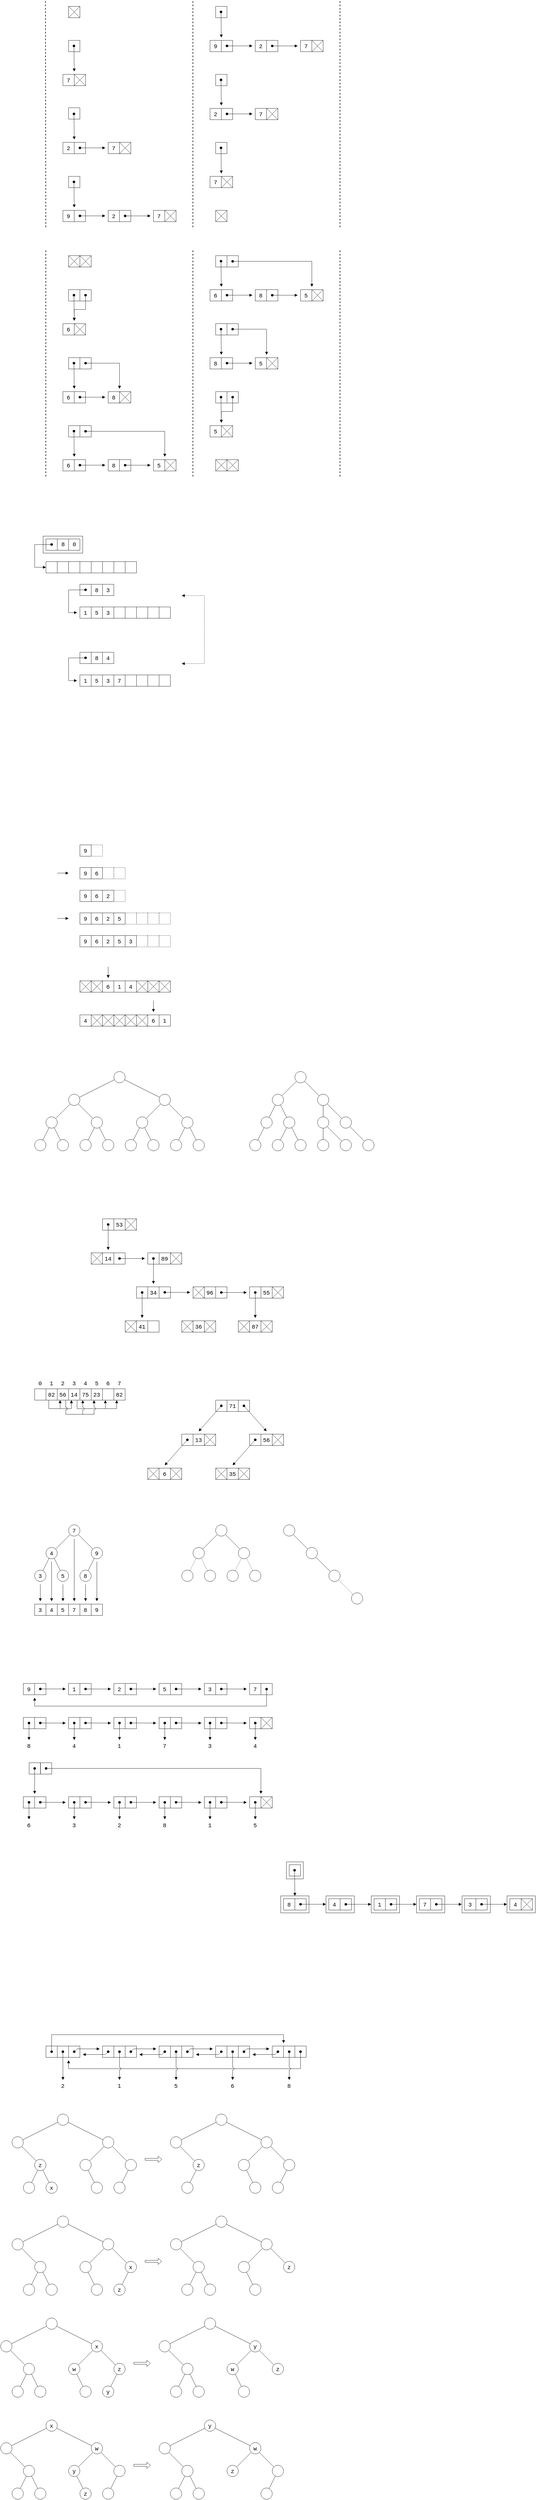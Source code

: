 <mxfile version="20.6.2" type="device"><diagram id="ux7nQ4M6Lpxbmcq6EqoT" name="Page-1"><mxGraphModel dx="567" dy="350" grid="1" gridSize="5" guides="1" tooltips="1" connect="0" arrows="0" fold="1" page="1" pageScale="1" pageWidth="827" pageHeight="1169" math="0" shadow="0"><root><mxCell id="0"/><mxCell id="1" parent="0"/><mxCell id="YPEghaIPQkJ7HhEqlqth-219" value="" style="aspect=fixed;fontFamily=Courier New;fontSize=10;strokeWidth=0.5;fillColor=none;" vertex="1" parent="1"><mxGeometry x="400" y="2760" width="20" height="20" as="geometry"/></mxCell><mxCell id="T4kQTMMDo92ZNbi8U3By-357" value="" style="rounded=0;html=1;strokeWidth=0.5;fontFamily=Courier New;fontSize=10;fillColor=none;" parent="1" vertex="1"><mxGeometry x="115" y="1175" width="70" height="30" as="geometry"/></mxCell><mxCell id="T4kQTMMDo92ZNbi8U3By-52" value="" style="aspect=fixed;strokeWidth=0.5;fontFamily=Courier New;fontSize=10;container=0;fillStyle=auto;fillColor=none;" parent="1" vertex="1"><mxGeometry x="420" y="240.0" width="20" height="20" as="geometry"/></mxCell><mxCell id="T4kQTMMDo92ZNbi8U3By-54" value="" style="endArrow=block;rounded=0;startArrow=oval;startFill=1;endFill=1;strokeWidth=0.5;startSize=4;endSize=4;fontFamily=Courier New;fontSize=10;fillColor=none;" parent="1" edge="1"><mxGeometry width="50" height="50" relative="1" as="geometry"><mxPoint x="429.46" y="249.73" as="sourcePoint"/><mxPoint x="430" y="295" as="targetPoint"/></mxGeometry></mxCell><mxCell id="T4kQTMMDo92ZNbi8U3By-58" value="9" style="aspect=fixed;strokeWidth=0.5;fontFamily=Courier New;fontSize=10;container=0;fillStyle=auto;fillColor=none;" parent="1" vertex="1"><mxGeometry x="410" y="300.0" width="20" height="20" as="geometry"/></mxCell><mxCell id="T4kQTMMDo92ZNbi8U3By-59" value="" style="aspect=fixed;strokeWidth=0.5;fontFamily=Courier New;fontSize=10;container=0;fillStyle=auto;fillColor=none;" parent="1" vertex="1"><mxGeometry x="430" y="300.0" width="20" height="20" as="geometry"/></mxCell><mxCell id="T4kQTMMDo92ZNbi8U3By-60" value="2" style="aspect=fixed;strokeWidth=0.5;fontFamily=Courier New;fontSize=10;container=0;fillStyle=auto;fillColor=none;" parent="1" vertex="1"><mxGeometry x="490" y="300.0" width="20" height="20" as="geometry"/></mxCell><mxCell id="T4kQTMMDo92ZNbi8U3By-61" value="" style="aspect=fixed;strokeWidth=0.5;fontFamily=Courier New;fontSize=10;container=0;fillStyle=auto;fillColor=none;" parent="1" vertex="1"><mxGeometry x="510" y="300.0" width="20" height="20" as="geometry"/></mxCell><mxCell id="T4kQTMMDo92ZNbi8U3By-62" value="" style="endArrow=block;rounded=0;startArrow=oval;startFill=1;endFill=1;strokeWidth=0.5;startSize=4;endSize=4;fontFamily=Courier New;fontSize=10;fillColor=none;" parent="1" edge="1"><mxGeometry width="50" height="50" relative="1" as="geometry"><mxPoint x="440" y="309.77" as="sourcePoint"/><mxPoint x="485" y="309.77" as="targetPoint"/></mxGeometry></mxCell><mxCell id="T4kQTMMDo92ZNbi8U3By-63" value="" style="endArrow=block;rounded=0;startArrow=oval;startFill=1;endFill=1;strokeWidth=0.5;startSize=4;endSize=4;fontFamily=Courier New;fontSize=10;fillColor=none;" parent="1" edge="1"><mxGeometry width="50" height="50" relative="1" as="geometry"><mxPoint x="520" y="309.83" as="sourcePoint"/><mxPoint x="565" y="309.83" as="targetPoint"/></mxGeometry></mxCell><mxCell id="T4kQTMMDo92ZNbi8U3By-65" value="7" style="aspect=fixed;strokeWidth=0.5;fontFamily=Courier New;fontSize=10;container=0;fillStyle=auto;fillColor=none;" parent="1" vertex="1"><mxGeometry x="570" y="300.0" width="20" height="20" as="geometry"/></mxCell><mxCell id="T4kQTMMDo92ZNbi8U3By-66" value="" style="aspect=fixed;strokeWidth=0.5;fontFamily=Courier New;fontSize=10;container=0;fillStyle=auto;fillColor=none;" parent="1" vertex="1"><mxGeometry x="590" y="300.0" width="20" height="20" as="geometry"/></mxCell><mxCell id="T4kQTMMDo92ZNbi8U3By-67" value="" style="endArrow=none;rounded=0;strokeWidth=0.5;fontFamily=Courier New;fontSize=10;startSize=3;endSize=3;fillColor=none;" parent="1" edge="1"><mxGeometry width="50" height="50" relative="1" as="geometry"><mxPoint x="590.0" y="320.0" as="sourcePoint"/><mxPoint x="610.0" y="300" as="targetPoint"/></mxGeometry></mxCell><mxCell id="T4kQTMMDo92ZNbi8U3By-68" value="" style="endArrow=none;rounded=0;strokeWidth=0.5;fontFamily=Courier New;fontSize=10;startSize=3;endSize=3;fillColor=none;" parent="1" edge="1"><mxGeometry width="50" height="50" relative="1" as="geometry"><mxPoint x="610.0" y="320.0" as="sourcePoint"/><mxPoint x="590.0" y="300" as="targetPoint"/></mxGeometry></mxCell><mxCell id="T4kQTMMDo92ZNbi8U3By-70" value="" style="aspect=fixed;strokeWidth=0.5;fontFamily=Courier New;fontSize=10;container=0;fillStyle=auto;fillColor=none;" parent="1" vertex="1"><mxGeometry x="420" y="360.0" width="20" height="20" as="geometry"/></mxCell><mxCell id="T4kQTMMDo92ZNbi8U3By-72" value="" style="endArrow=block;rounded=0;startArrow=oval;startFill=1;endFill=1;strokeWidth=0.5;startSize=4;endSize=4;fontFamily=Courier New;fontSize=10;fillColor=none;" parent="1" edge="1"><mxGeometry width="50" height="50" relative="1" as="geometry"><mxPoint x="429.46" y="369.73" as="sourcePoint"/><mxPoint x="430" y="415.0" as="targetPoint"/></mxGeometry></mxCell><mxCell id="T4kQTMMDo92ZNbi8U3By-76" value="2" style="aspect=fixed;strokeWidth=0.5;fontFamily=Courier New;fontSize=10;container=0;fillStyle=auto;fillColor=none;" parent="1" vertex="1"><mxGeometry x="410" y="420.0" width="20" height="20" as="geometry"/></mxCell><mxCell id="T4kQTMMDo92ZNbi8U3By-77" value="" style="aspect=fixed;strokeWidth=0.5;fontFamily=Courier New;fontSize=10;container=0;fillStyle=auto;fillColor=none;" parent="1" vertex="1"><mxGeometry x="430" y="420.0" width="20" height="20" as="geometry"/></mxCell><mxCell id="T4kQTMMDo92ZNbi8U3By-78" value="7" style="aspect=fixed;strokeWidth=0.5;fontFamily=Courier New;fontSize=10;container=0;fillStyle=auto;fillColor=none;" parent="1" vertex="1"><mxGeometry x="490" y="420.0" width="20" height="20" as="geometry"/></mxCell><mxCell id="T4kQTMMDo92ZNbi8U3By-79" value="" style="aspect=fixed;strokeWidth=0.5;fontFamily=Courier New;fontSize=10;container=0;fillStyle=auto;fillColor=none;" parent="1" vertex="1"><mxGeometry x="510" y="420.0" width="20" height="20" as="geometry"/></mxCell><mxCell id="T4kQTMMDo92ZNbi8U3By-80" value="" style="endArrow=block;rounded=0;startArrow=oval;startFill=1;endFill=1;strokeWidth=0.5;startSize=4;endSize=4;fontFamily=Courier New;fontSize=10;fillColor=none;" parent="1" edge="1"><mxGeometry width="50" height="50" relative="1" as="geometry"><mxPoint x="440" y="429.77" as="sourcePoint"/><mxPoint x="485" y="429.77" as="targetPoint"/></mxGeometry></mxCell><mxCell id="T4kQTMMDo92ZNbi8U3By-81" value="" style="endArrow=none;rounded=0;strokeWidth=0.5;fontFamily=Courier New;fontSize=10;startSize=3;endSize=3;fillColor=none;" parent="1" edge="1"><mxGeometry width="50" height="50" relative="1" as="geometry"><mxPoint x="510.0" y="440.0" as="sourcePoint"/><mxPoint x="530.0" y="420.0" as="targetPoint"/></mxGeometry></mxCell><mxCell id="T4kQTMMDo92ZNbi8U3By-82" value="" style="endArrow=none;rounded=0;strokeWidth=0.5;fontFamily=Courier New;fontSize=10;startSize=3;endSize=3;fillColor=none;" parent="1" edge="1"><mxGeometry width="50" height="50" relative="1" as="geometry"><mxPoint x="530.0" y="440.0" as="sourcePoint"/><mxPoint x="510.0" y="420.0" as="targetPoint"/></mxGeometry></mxCell><mxCell id="T4kQTMMDo92ZNbi8U3By-84" value="" style="aspect=fixed;strokeWidth=0.5;fontFamily=Courier New;fontSize=10;container=0;fillStyle=auto;fillColor=none;" parent="1" vertex="1"><mxGeometry x="420" y="480.0" width="20" height="20" as="geometry"/></mxCell><mxCell id="T4kQTMMDo92ZNbi8U3By-86" value="" style="endArrow=block;rounded=0;startArrow=oval;startFill=1;endFill=1;strokeWidth=0.5;startSize=4;endSize=4;fontFamily=Courier New;fontSize=10;fillColor=none;" parent="1" edge="1"><mxGeometry width="50" height="50" relative="1" as="geometry"><mxPoint x="429.46" y="489.73" as="sourcePoint"/><mxPoint x="430" y="535.0" as="targetPoint"/></mxGeometry></mxCell><mxCell id="T4kQTMMDo92ZNbi8U3By-89" value="7" style="aspect=fixed;strokeWidth=0.5;fontFamily=Courier New;fontSize=10;container=0;fillStyle=auto;fillColor=none;" parent="1" vertex="1"><mxGeometry x="410" y="540.0" width="20" height="20" as="geometry"/></mxCell><mxCell id="T4kQTMMDo92ZNbi8U3By-90" value="" style="aspect=fixed;strokeWidth=0.5;fontFamily=Courier New;fontSize=10;container=0;fillStyle=auto;fillColor=none;" parent="1" vertex="1"><mxGeometry x="430" y="540.0" width="20" height="20" as="geometry"/></mxCell><mxCell id="T4kQTMMDo92ZNbi8U3By-91" value="" style="endArrow=none;rounded=0;strokeWidth=0.5;fontFamily=Courier New;fontSize=10;startSize=3;endSize=3;fillColor=none;" parent="1" edge="1"><mxGeometry width="50" height="50" relative="1" as="geometry"><mxPoint x="430.0" y="560.0" as="sourcePoint"/><mxPoint x="450.0" y="540.0" as="targetPoint"/></mxGeometry></mxCell><mxCell id="T4kQTMMDo92ZNbi8U3By-92" value="" style="endArrow=none;rounded=0;strokeWidth=0.5;fontFamily=Courier New;fontSize=10;startSize=3;endSize=3;fillColor=none;" parent="1" edge="1"><mxGeometry width="50" height="50" relative="1" as="geometry"><mxPoint x="450.0" y="560.0" as="sourcePoint"/><mxPoint x="430.0" y="540.0" as="targetPoint"/></mxGeometry></mxCell><mxCell id="T4kQTMMDo92ZNbi8U3By-94" value="" style="aspect=fixed;strokeWidth=0.5;fontFamily=Courier New;fontSize=10;container=0;fillStyle=auto;fillColor=none;" parent="1" vertex="1"><mxGeometry x="420" y="600.0" width="20" height="20" as="geometry"/></mxCell><mxCell id="T4kQTMMDo92ZNbi8U3By-96" value="" style="endArrow=none;rounded=0;strokeWidth=0.5;fontFamily=Courier New;fontSize=10;startSize=3;endSize=3;fillColor=none;" parent="1" edge="1"><mxGeometry width="50" height="50" relative="1" as="geometry"><mxPoint x="420.0" y="620.0" as="sourcePoint"/><mxPoint x="440.0" y="600.0" as="targetPoint"/></mxGeometry></mxCell><mxCell id="T4kQTMMDo92ZNbi8U3By-97" value="" style="endArrow=none;rounded=0;strokeWidth=0.5;fontFamily=Courier New;fontSize=10;startSize=3;endSize=3;fillColor=none;" parent="1" edge="1"><mxGeometry width="50" height="50" relative="1" as="geometry"><mxPoint x="440.0" y="620.0" as="sourcePoint"/><mxPoint x="420.0" y="600.0" as="targetPoint"/></mxGeometry></mxCell><mxCell id="T4kQTMMDo92ZNbi8U3By-3" value="" style="aspect=fixed;strokeWidth=0.5;fontFamily=Courier New;fontSize=10;container=0;fillStyle=auto;fillColor=none;" parent="1" vertex="1"><mxGeometry x="160" y="540" width="20" height="20" as="geometry"/></mxCell><mxCell id="T4kQTMMDo92ZNbi8U3By-5" value="" style="endArrow=block;rounded=0;startArrow=oval;startFill=1;endFill=1;strokeWidth=0.5;startSize=4;endSize=4;fontFamily=Courier New;fontSize=10;fillColor=none;" parent="1" edge="1"><mxGeometry width="50" height="50" relative="1" as="geometry"><mxPoint x="169.46" y="549.73" as="sourcePoint"/><mxPoint x="170" y="595" as="targetPoint"/></mxGeometry></mxCell><mxCell id="T4kQTMMDo92ZNbi8U3By-9" value="9" style="aspect=fixed;strokeWidth=0.5;fontFamily=Courier New;fontSize=10;container=0;fillStyle=auto;fillColor=none;" parent="1" vertex="1"><mxGeometry x="150" y="600" width="20" height="20" as="geometry"/></mxCell><mxCell id="T4kQTMMDo92ZNbi8U3By-10" value="" style="aspect=fixed;strokeWidth=0.5;fontFamily=Courier New;fontSize=10;container=0;fillStyle=auto;fillColor=none;" parent="1" vertex="1"><mxGeometry x="170" y="600" width="20" height="20" as="geometry"/></mxCell><mxCell id="T4kQTMMDo92ZNbi8U3By-11" value="2" style="aspect=fixed;strokeWidth=0.5;fontFamily=Courier New;fontSize=10;container=0;fillStyle=auto;fillColor=none;" parent="1" vertex="1"><mxGeometry x="230" y="600" width="20" height="20" as="geometry"/></mxCell><mxCell id="T4kQTMMDo92ZNbi8U3By-12" value="" style="aspect=fixed;strokeWidth=0.5;fontFamily=Courier New;fontSize=10;container=0;fillStyle=auto;fillColor=none;" parent="1" vertex="1"><mxGeometry x="250" y="600" width="20" height="20" as="geometry"/></mxCell><mxCell id="T4kQTMMDo92ZNbi8U3By-13" value="" style="endArrow=block;rounded=0;startArrow=oval;startFill=1;endFill=1;strokeWidth=0.5;startSize=4;endSize=4;fontFamily=Courier New;fontSize=10;fillColor=none;" parent="1" edge="1"><mxGeometry width="50" height="50" relative="1" as="geometry"><mxPoint x="180" y="609.77" as="sourcePoint"/><mxPoint x="225" y="609.77" as="targetPoint"/></mxGeometry></mxCell><mxCell id="T4kQTMMDo92ZNbi8U3By-14" value="" style="endArrow=block;rounded=0;startArrow=oval;startFill=1;endFill=1;strokeWidth=0.5;startSize=4;endSize=4;fontFamily=Courier New;fontSize=10;fillColor=none;" parent="1" edge="1"><mxGeometry width="50" height="50" relative="1" as="geometry"><mxPoint x="260" y="609.83" as="sourcePoint"/><mxPoint x="305" y="609.83" as="targetPoint"/></mxGeometry></mxCell><mxCell id="T4kQTMMDo92ZNbi8U3By-16" value="7" style="aspect=fixed;strokeWidth=0.5;fontFamily=Courier New;fontSize=10;container=0;fillStyle=auto;fillColor=none;" parent="1" vertex="1"><mxGeometry x="310" y="600" width="20" height="20" as="geometry"/></mxCell><mxCell id="T4kQTMMDo92ZNbi8U3By-17" value="" style="aspect=fixed;strokeWidth=0.5;fontFamily=Courier New;fontSize=10;container=0;fillStyle=auto;fillColor=none;" parent="1" vertex="1"><mxGeometry x="330" y="600" width="20" height="20" as="geometry"/></mxCell><mxCell id="T4kQTMMDo92ZNbi8U3By-18" value="" style="endArrow=none;rounded=0;strokeWidth=0.5;fontFamily=Courier New;fontSize=10;startSize=3;endSize=3;fillColor=none;" parent="1" edge="1"><mxGeometry width="50" height="50" relative="1" as="geometry"><mxPoint x="330.0" y="620" as="sourcePoint"/><mxPoint x="350.0" y="600" as="targetPoint"/></mxGeometry></mxCell><mxCell id="T4kQTMMDo92ZNbi8U3By-19" value="" style="endArrow=none;rounded=0;strokeWidth=0.5;fontFamily=Courier New;fontSize=10;startSize=3;endSize=3;fillColor=none;" parent="1" edge="1"><mxGeometry width="50" height="50" relative="1" as="geometry"><mxPoint x="350.0" y="620" as="sourcePoint"/><mxPoint x="330.0" y="600" as="targetPoint"/></mxGeometry></mxCell><mxCell id="T4kQTMMDo92ZNbi8U3By-23" value="" style="endArrow=block;rounded=0;startArrow=oval;startFill=1;endFill=1;strokeWidth=0.5;startSize=4;endSize=4;fontFamily=Courier New;fontSize=10;fillColor=none;" parent="1" edge="1"><mxGeometry width="50" height="50" relative="1" as="geometry"><mxPoint x="169.46" y="429.73" as="sourcePoint"/><mxPoint x="170" y="475" as="targetPoint"/></mxGeometry></mxCell><mxCell id="T4kQTMMDo92ZNbi8U3By-27" value="2" style="aspect=fixed;strokeWidth=0.5;fontFamily=Courier New;fontSize=10;container=0;fillStyle=auto;fillColor=none;" parent="1" vertex="1"><mxGeometry x="150" y="480" width="20" height="20" as="geometry"/></mxCell><mxCell id="T4kQTMMDo92ZNbi8U3By-28" value="" style="aspect=fixed;strokeWidth=0.5;fontFamily=Courier New;fontSize=10;container=0;fillStyle=auto;fillColor=none;" parent="1" vertex="1"><mxGeometry x="170" y="480" width="20" height="20" as="geometry"/></mxCell><mxCell id="T4kQTMMDo92ZNbi8U3By-29" value="7" style="aspect=fixed;strokeWidth=0.5;fontFamily=Courier New;fontSize=10;container=0;fillStyle=auto;fillColor=none;" parent="1" vertex="1"><mxGeometry x="230" y="480" width="20" height="20" as="geometry"/></mxCell><mxCell id="T4kQTMMDo92ZNbi8U3By-30" value="" style="aspect=fixed;strokeWidth=0.5;fontFamily=Courier New;fontSize=10;container=0;fillStyle=auto;fillColor=none;" parent="1" vertex="1"><mxGeometry x="250" y="480" width="20" height="20" as="geometry"/></mxCell><mxCell id="T4kQTMMDo92ZNbi8U3By-31" value="" style="endArrow=block;rounded=0;startArrow=oval;startFill=1;endFill=1;strokeWidth=0.5;startSize=4;endSize=4;fontFamily=Courier New;fontSize=10;fillColor=none;" parent="1" edge="1"><mxGeometry width="50" height="50" relative="1" as="geometry"><mxPoint x="180" y="489.77" as="sourcePoint"/><mxPoint x="225" y="489.77" as="targetPoint"/></mxGeometry></mxCell><mxCell id="T4kQTMMDo92ZNbi8U3By-32" value="" style="endArrow=none;rounded=0;strokeWidth=0.5;fontFamily=Courier New;fontSize=10;startSize=3;endSize=3;fillColor=none;" parent="1" edge="1"><mxGeometry width="50" height="50" relative="1" as="geometry"><mxPoint x="250.0" y="500" as="sourcePoint"/><mxPoint x="270.0" y="480" as="targetPoint"/></mxGeometry></mxCell><mxCell id="T4kQTMMDo92ZNbi8U3By-33" value="" style="endArrow=none;rounded=0;strokeWidth=0.5;fontFamily=Courier New;fontSize=10;startSize=3;endSize=3;fillColor=none;" parent="1" edge="1"><mxGeometry width="50" height="50" relative="1" as="geometry"><mxPoint x="270.0" y="500" as="sourcePoint"/><mxPoint x="250.0" y="480" as="targetPoint"/></mxGeometry></mxCell><mxCell id="T4kQTMMDo92ZNbi8U3By-35" value="" style="aspect=fixed;strokeWidth=0.5;fontFamily=Courier New;fontSize=10;container=0;fillStyle=auto;fillColor=none;" parent="1" vertex="1"><mxGeometry x="160" y="300" width="20" height="20" as="geometry"/></mxCell><mxCell id="T4kQTMMDo92ZNbi8U3By-37" value="" style="endArrow=block;rounded=0;startArrow=oval;startFill=1;endFill=1;strokeWidth=0.5;startSize=4;endSize=4;fontFamily=Courier New;fontSize=10;fillColor=none;" parent="1" edge="1"><mxGeometry width="50" height="50" relative="1" as="geometry"><mxPoint x="169.46" y="309.73" as="sourcePoint"/><mxPoint x="170" y="355" as="targetPoint"/></mxGeometry></mxCell><mxCell id="T4kQTMMDo92ZNbi8U3By-40" value="7" style="aspect=fixed;strokeWidth=0.5;fontFamily=Courier New;fontSize=10;container=0;fillStyle=auto;fillColor=none;" parent="1" vertex="1"><mxGeometry x="150" y="360" width="20" height="20" as="geometry"/></mxCell><mxCell id="T4kQTMMDo92ZNbi8U3By-41" value="" style="aspect=fixed;strokeWidth=0.5;fontFamily=Courier New;fontSize=10;container=0;fillStyle=auto;fillColor=none;" parent="1" vertex="1"><mxGeometry x="170" y="360" width="20" height="20" as="geometry"/></mxCell><mxCell id="T4kQTMMDo92ZNbi8U3By-42" value="" style="endArrow=none;rounded=0;strokeWidth=0.5;fontFamily=Courier New;fontSize=10;startSize=3;endSize=3;fillColor=none;" parent="1" edge="1"><mxGeometry width="50" height="50" relative="1" as="geometry"><mxPoint x="170.0" y="380.0" as="sourcePoint"/><mxPoint x="190.0" y="360" as="targetPoint"/></mxGeometry></mxCell><mxCell id="T4kQTMMDo92ZNbi8U3By-43" value="" style="endArrow=none;rounded=0;strokeWidth=0.5;fontFamily=Courier New;fontSize=10;startSize=3;endSize=3;fillColor=none;" parent="1" edge="1"><mxGeometry width="50" height="50" relative="1" as="geometry"><mxPoint x="190.0" y="380.0" as="sourcePoint"/><mxPoint x="170.0" y="360" as="targetPoint"/></mxGeometry></mxCell><mxCell id="T4kQTMMDo92ZNbi8U3By-45" value="" style="aspect=fixed;strokeWidth=0.5;fontFamily=Courier New;fontSize=10;container=0;fillStyle=auto;fillColor=none;" parent="1" vertex="1"><mxGeometry x="160" y="240" width="20" height="20" as="geometry"/></mxCell><mxCell id="T4kQTMMDo92ZNbi8U3By-47" value="" style="endArrow=none;rounded=0;strokeWidth=0.5;fontFamily=Courier New;fontSize=10;startSize=3;endSize=3;fillColor=none;" parent="1" edge="1"><mxGeometry width="50" height="50" relative="1" as="geometry"><mxPoint x="160.0" y="260.0" as="sourcePoint"/><mxPoint x="180.0" y="240" as="targetPoint"/></mxGeometry></mxCell><mxCell id="T4kQTMMDo92ZNbi8U3By-48" value="" style="endArrow=none;rounded=0;strokeWidth=0.5;fontFamily=Courier New;fontSize=10;startSize=3;endSize=3;fillColor=none;" parent="1" edge="1"><mxGeometry width="50" height="50" relative="1" as="geometry"><mxPoint x="180.0" y="260.0" as="sourcePoint"/><mxPoint x="160.0" y="240" as="targetPoint"/></mxGeometry></mxCell><mxCell id="T4kQTMMDo92ZNbi8U3By-186" value="" style="aspect=fixed;strokeWidth=0.5;fontFamily=Courier New;fontSize=10;container=0;fillStyle=auto;fillColor=none;" parent="1" vertex="1"><mxGeometry x="160" y="419" width="20" height="20" as="geometry"/></mxCell><mxCell id="T4kQTMMDo92ZNbi8U3By-242" value="" style="endArrow=none;html=1;rounded=0;fontFamily=Courier New;fontSize=10;dashed=1;" parent="1" edge="1"><mxGeometry width="50" height="50" relative="1" as="geometry"><mxPoint x="380" y="630" as="sourcePoint"/><mxPoint x="380" y="230" as="targetPoint"/></mxGeometry></mxCell><mxCell id="T4kQTMMDo92ZNbi8U3By-243" value="" style="endArrow=none;html=1;rounded=0;fontFamily=Courier New;fontSize=10;dashed=1;" parent="1" edge="1"><mxGeometry width="50" height="50" relative="1" as="geometry"><mxPoint x="120" y="630" as="sourcePoint"/><mxPoint x="119.31" y="230" as="targetPoint"/></mxGeometry></mxCell><mxCell id="T4kQTMMDo92ZNbi8U3By-244" value="" style="endArrow=none;html=1;rounded=0;fontFamily=Courier New;fontSize=10;dashed=1;" parent="1" edge="1"><mxGeometry width="50" height="50" relative="1" as="geometry"><mxPoint x="640" y="630" as="sourcePoint"/><mxPoint x="640" y="230" as="targetPoint"/></mxGeometry></mxCell><mxCell id="T4kQTMMDo92ZNbi8U3By-296" value="" style="aspect=fixed;strokeWidth=0.5;fontFamily=Courier New;fontSize=10;container=0;fillStyle=auto;fillColor=none;html=0;" parent="1" vertex="1"><mxGeometry x="420" y="680.0" width="20" height="20" as="geometry"/></mxCell><mxCell id="T4kQTMMDo92ZNbi8U3By-297" value="" style="aspect=fixed;strokeWidth=0.5;fontFamily=Courier New;fontSize=10;container=0;fillStyle=auto;fillColor=none;html=0;" parent="1" vertex="1"><mxGeometry x="440" y="680.0" width="20" height="20" as="geometry"/></mxCell><mxCell id="T4kQTMMDo92ZNbi8U3By-298" value="" style="endArrow=block;rounded=0;startArrow=oval;startFill=1;endFill=1;strokeWidth=0.5;startSize=4;endSize=4;fontFamily=Courier New;fontSize=10;html=0;fillColor=none;" parent="1" edge="1"><mxGeometry width="50" height="50" relative="1" as="geometry"><mxPoint x="429.46" y="689.73" as="sourcePoint"/><mxPoint x="430" y="735" as="targetPoint"/></mxGeometry></mxCell><mxCell id="T4kQTMMDo92ZNbi8U3By-299" value="" style="endArrow=block;rounded=0;startArrow=oval;startFill=1;endFill=1;strokeWidth=0.5;startSize=4;endSize=4;fontFamily=Courier New;fontSize=10;html=0;fillColor=none;" parent="1" edge="1"><mxGeometry width="50" height="50" relative="1" as="geometry"><mxPoint x="450" y="690" as="sourcePoint"/><mxPoint x="590" y="735" as="targetPoint"/><Array as="points"><mxPoint x="590" y="690.0"/></Array></mxGeometry></mxCell><mxCell id="T4kQTMMDo92ZNbi8U3By-302" value="6" style="aspect=fixed;strokeWidth=0.5;fontFamily=Courier New;fontSize=10;container=0;fillStyle=auto;fillColor=none;html=0;" parent="1" vertex="1"><mxGeometry x="410" y="740.0" width="20" height="20" as="geometry"/></mxCell><mxCell id="T4kQTMMDo92ZNbi8U3By-303" value="" style="aspect=fixed;strokeWidth=0.5;fontFamily=Courier New;fontSize=10;container=0;fillStyle=auto;fillColor=none;html=0;" parent="1" vertex="1"><mxGeometry x="430" y="740.0" width="20" height="20" as="geometry"/></mxCell><mxCell id="T4kQTMMDo92ZNbi8U3By-304" value="8" style="aspect=fixed;strokeWidth=0.5;fontFamily=Courier New;fontSize=10;container=0;fillStyle=auto;fillColor=none;html=0;" parent="1" vertex="1"><mxGeometry x="490" y="740.0" width="20" height="20" as="geometry"/></mxCell><mxCell id="T4kQTMMDo92ZNbi8U3By-305" value="" style="aspect=fixed;strokeWidth=0.5;fontFamily=Courier New;fontSize=10;container=0;fillStyle=auto;fillColor=none;html=0;" parent="1" vertex="1"><mxGeometry x="510" y="740.0" width="20" height="20" as="geometry"/></mxCell><mxCell id="T4kQTMMDo92ZNbi8U3By-306" value="" style="endArrow=block;rounded=0;startArrow=oval;startFill=1;endFill=1;strokeWidth=0.5;startSize=4;endSize=4;fontFamily=Courier New;fontSize=10;html=0;fillColor=none;" parent="1" edge="1"><mxGeometry width="50" height="50" relative="1" as="geometry"><mxPoint x="440" y="749.77" as="sourcePoint"/><mxPoint x="485" y="749.77" as="targetPoint"/></mxGeometry></mxCell><mxCell id="T4kQTMMDo92ZNbi8U3By-307" value="" style="endArrow=block;rounded=0;startArrow=oval;startFill=1;endFill=1;strokeWidth=0.5;startSize=4;endSize=4;fontFamily=Courier New;fontSize=10;html=0;fillColor=none;" parent="1" edge="1"><mxGeometry width="50" height="50" relative="1" as="geometry"><mxPoint x="520" y="749.83" as="sourcePoint"/><mxPoint x="565" y="749.83" as="targetPoint"/></mxGeometry></mxCell><mxCell id="T4kQTMMDo92ZNbi8U3By-309" value="5" style="aspect=fixed;strokeWidth=0.5;fontFamily=Courier New;fontSize=10;container=0;fillStyle=auto;fillColor=none;html=0;" parent="1" vertex="1"><mxGeometry x="570" y="740.0" width="20" height="20" as="geometry"/></mxCell><mxCell id="T4kQTMMDo92ZNbi8U3By-310" value="" style="aspect=fixed;strokeWidth=0.5;fontFamily=Courier New;fontSize=10;container=0;fillStyle=auto;fillColor=none;html=0;" parent="1" vertex="1"><mxGeometry x="590" y="740.0" width="20" height="20" as="geometry"/></mxCell><mxCell id="T4kQTMMDo92ZNbi8U3By-311" value="" style="endArrow=none;rounded=0;strokeWidth=0.5;fontFamily=Courier New;fontSize=10;startSize=3;endSize=3;html=0;fillColor=none;" parent="1" edge="1"><mxGeometry width="50" height="50" relative="1" as="geometry"><mxPoint x="590.0" y="760.0" as="sourcePoint"/><mxPoint x="610.0" y="740" as="targetPoint"/></mxGeometry></mxCell><mxCell id="T4kQTMMDo92ZNbi8U3By-312" value="" style="endArrow=none;rounded=0;strokeWidth=0.5;fontFamily=Courier New;fontSize=10;startSize=3;endSize=3;html=0;fillColor=none;" parent="1" edge="1"><mxGeometry width="50" height="50" relative="1" as="geometry"><mxPoint x="610.0" y="760.0" as="sourcePoint"/><mxPoint x="590.0" y="740" as="targetPoint"/></mxGeometry></mxCell><mxCell id="T4kQTMMDo92ZNbi8U3By-314" value="" style="aspect=fixed;strokeWidth=0.5;fontFamily=Courier New;fontSize=10;container=0;fillStyle=auto;fillColor=none;html=0;" parent="1" vertex="1"><mxGeometry x="420" y="800.0" width="20" height="20" as="geometry"/></mxCell><mxCell id="T4kQTMMDo92ZNbi8U3By-315" value="" style="aspect=fixed;strokeWidth=0.5;fontFamily=Courier New;fontSize=10;container=0;fillStyle=auto;fillColor=none;html=0;" parent="1" vertex="1"><mxGeometry x="440" y="800.0" width="20" height="20" as="geometry"/></mxCell><mxCell id="T4kQTMMDo92ZNbi8U3By-316" value="" style="endArrow=block;rounded=0;startArrow=oval;startFill=1;endFill=1;strokeWidth=0.5;startSize=4;endSize=4;fontFamily=Courier New;fontSize=10;html=0;fillColor=none;" parent="1" edge="1"><mxGeometry width="50" height="50" relative="1" as="geometry"><mxPoint x="429.46" y="809.73" as="sourcePoint"/><mxPoint x="430" y="855.0" as="targetPoint"/></mxGeometry></mxCell><mxCell id="T4kQTMMDo92ZNbi8U3By-317" value="" style="endArrow=block;rounded=0;startArrow=oval;startFill=1;endFill=1;strokeWidth=0.5;startSize=4;endSize=4;fontFamily=Courier New;fontSize=10;html=0;fillColor=none;" parent="1" edge="1"><mxGeometry width="50" height="50" relative="1" as="geometry"><mxPoint x="450" y="809.75" as="sourcePoint"/><mxPoint x="510" y="855.0" as="targetPoint"/><Array as="points"><mxPoint x="510" y="809.75"/></Array></mxGeometry></mxCell><mxCell id="T4kQTMMDo92ZNbi8U3By-320" value="8" style="aspect=fixed;strokeWidth=0.5;fontFamily=Courier New;fontSize=10;container=0;fillStyle=auto;fillColor=none;html=0;" parent="1" vertex="1"><mxGeometry x="410" y="860.0" width="20" height="20" as="geometry"/></mxCell><mxCell id="T4kQTMMDo92ZNbi8U3By-321" value="" style="aspect=fixed;strokeWidth=0.5;fontFamily=Courier New;fontSize=10;container=0;fillStyle=auto;fillColor=none;html=0;" parent="1" vertex="1"><mxGeometry x="430" y="860.0" width="20" height="20" as="geometry"/></mxCell><mxCell id="T4kQTMMDo92ZNbi8U3By-322" value="5" style="aspect=fixed;strokeWidth=0.5;fontFamily=Courier New;fontSize=10;container=0;fillStyle=auto;fillColor=none;html=0;" parent="1" vertex="1"><mxGeometry x="490" y="860.0" width="20" height="20" as="geometry"/></mxCell><mxCell id="T4kQTMMDo92ZNbi8U3By-323" value="" style="aspect=fixed;strokeWidth=0.5;fontFamily=Courier New;fontSize=10;container=0;fillStyle=auto;fillColor=none;html=0;" parent="1" vertex="1"><mxGeometry x="510" y="860.0" width="20" height="20" as="geometry"/></mxCell><mxCell id="T4kQTMMDo92ZNbi8U3By-324" value="" style="endArrow=block;rounded=0;startArrow=oval;startFill=1;endFill=1;strokeWidth=0.5;startSize=4;endSize=4;fontFamily=Courier New;fontSize=10;html=0;fillColor=none;" parent="1" edge="1"><mxGeometry width="50" height="50" relative="1" as="geometry"><mxPoint x="440" y="869.77" as="sourcePoint"/><mxPoint x="485" y="869.77" as="targetPoint"/></mxGeometry></mxCell><mxCell id="T4kQTMMDo92ZNbi8U3By-325" value="" style="endArrow=none;rounded=0;strokeWidth=0.5;fontFamily=Courier New;fontSize=10;startSize=3;endSize=3;html=0;fillColor=none;" parent="1" edge="1"><mxGeometry width="50" height="50" relative="1" as="geometry"><mxPoint x="510.0" y="880.0" as="sourcePoint"/><mxPoint x="530.0" y="860.0" as="targetPoint"/></mxGeometry></mxCell><mxCell id="T4kQTMMDo92ZNbi8U3By-326" value="" style="endArrow=none;rounded=0;strokeWidth=0.5;fontFamily=Courier New;fontSize=10;startSize=3;endSize=3;html=0;fillColor=none;" parent="1" edge="1"><mxGeometry width="50" height="50" relative="1" as="geometry"><mxPoint x="530.0" y="880.0" as="sourcePoint"/><mxPoint x="510.0" y="860.0" as="targetPoint"/></mxGeometry></mxCell><mxCell id="T4kQTMMDo92ZNbi8U3By-328" value="" style="aspect=fixed;strokeWidth=0.5;fontFamily=Courier New;fontSize=10;container=0;fillStyle=auto;fillColor=none;html=0;" parent="1" vertex="1"><mxGeometry x="420" y="920.0" width="20" height="20" as="geometry"/></mxCell><mxCell id="T4kQTMMDo92ZNbi8U3By-329" value="" style="aspect=fixed;strokeWidth=0.5;fontFamily=Courier New;fontSize=10;container=0;fillStyle=auto;fillColor=none;html=0;" parent="1" vertex="1"><mxGeometry x="440" y="920.0" width="20" height="20" as="geometry"/></mxCell><mxCell id="T4kQTMMDo92ZNbi8U3By-330" value="" style="endArrow=block;rounded=0;startArrow=oval;startFill=1;endFill=1;strokeWidth=0.5;startSize=4;endSize=4;fontFamily=Courier New;fontSize=10;html=0;fillColor=none;" parent="1" edge="1"><mxGeometry width="50" height="50" relative="1" as="geometry"><mxPoint x="429.46" y="929.73" as="sourcePoint"/><mxPoint x="430" y="975.0" as="targetPoint"/></mxGeometry></mxCell><mxCell id="T4kQTMMDo92ZNbi8U3By-331" value="" style="endArrow=block;rounded=0;startArrow=oval;startFill=1;endFill=1;strokeWidth=0.5;startSize=4;endSize=4;fontFamily=Courier New;fontSize=10;html=0;fillColor=none;" parent="1" edge="1"><mxGeometry width="50" height="50" relative="1" as="geometry"><mxPoint x="450" y="929.75" as="sourcePoint"/><mxPoint x="430" y="975.0" as="targetPoint"/><Array as="points"><mxPoint x="450" y="955.0"/><mxPoint x="430" y="955.0"/></Array></mxGeometry></mxCell><mxCell id="T4kQTMMDo92ZNbi8U3By-333" value="5" style="aspect=fixed;strokeWidth=0.5;fontFamily=Courier New;fontSize=10;container=0;fillStyle=auto;fillColor=none;html=0;" parent="1" vertex="1"><mxGeometry x="410" y="980.0" width="20" height="20" as="geometry"/></mxCell><mxCell id="T4kQTMMDo92ZNbi8U3By-334" value="" style="aspect=fixed;strokeWidth=0.5;fontFamily=Courier New;fontSize=10;container=0;fillStyle=auto;fillColor=none;html=0;" parent="1" vertex="1"><mxGeometry x="430" y="980.0" width="20" height="20" as="geometry"/></mxCell><mxCell id="T4kQTMMDo92ZNbi8U3By-335" value="" style="endArrow=none;rounded=0;strokeWidth=0.5;fontFamily=Courier New;fontSize=10;startSize=3;endSize=3;html=0;fillColor=none;" parent="1" edge="1"><mxGeometry width="50" height="50" relative="1" as="geometry"><mxPoint x="430.0" y="1000.0" as="sourcePoint"/><mxPoint x="450.0" y="980.0" as="targetPoint"/></mxGeometry></mxCell><mxCell id="T4kQTMMDo92ZNbi8U3By-336" value="" style="endArrow=none;rounded=0;strokeWidth=0.5;fontFamily=Courier New;fontSize=10;startSize=3;endSize=3;html=0;fillColor=none;" parent="1" edge="1"><mxGeometry width="50" height="50" relative="1" as="geometry"><mxPoint x="450.0" y="1000.0" as="sourcePoint"/><mxPoint x="430.0" y="980.0" as="targetPoint"/></mxGeometry></mxCell><mxCell id="T4kQTMMDo92ZNbi8U3By-338" value="" style="aspect=fixed;strokeWidth=0.5;fontFamily=Courier New;fontSize=10;container=0;fillStyle=auto;fillColor=none;html=0;" parent="1" vertex="1"><mxGeometry x="420" y="1040.0" width="20" height="20" as="geometry"/></mxCell><mxCell id="T4kQTMMDo92ZNbi8U3By-339" value="" style="aspect=fixed;strokeWidth=0.5;fontFamily=Courier New;fontSize=10;container=0;fillStyle=auto;fillColor=none;html=0;" parent="1" vertex="1"><mxGeometry x="440" y="1040.0" width="20" height="20" as="geometry"/></mxCell><mxCell id="T4kQTMMDo92ZNbi8U3By-340" value="" style="endArrow=none;rounded=0;strokeWidth=0.5;fontFamily=Courier New;fontSize=10;startSize=3;endSize=3;html=0;fillColor=none;" parent="1" edge="1"><mxGeometry width="50" height="50" relative="1" as="geometry"><mxPoint x="420.0" y="1060.0" as="sourcePoint"/><mxPoint x="440.0" y="1040.0" as="targetPoint"/></mxGeometry></mxCell><mxCell id="T4kQTMMDo92ZNbi8U3By-341" value="" style="endArrow=none;rounded=0;strokeWidth=0.5;fontFamily=Courier New;fontSize=10;startSize=3;endSize=3;html=0;fillColor=none;" parent="1" edge="1"><mxGeometry width="50" height="50" relative="1" as="geometry"><mxPoint x="440.0" y="1060.0" as="sourcePoint"/><mxPoint x="420.0" y="1040.0" as="targetPoint"/></mxGeometry></mxCell><mxCell id="T4kQTMMDo92ZNbi8U3By-342" value="" style="endArrow=none;rounded=0;strokeWidth=0.5;fontFamily=Courier New;fontSize=10;startSize=3;endSize=3;html=0;fillColor=none;" parent="1" edge="1"><mxGeometry width="50" height="50" relative="1" as="geometry"><mxPoint x="440.0" y="1060.0" as="sourcePoint"/><mxPoint x="460.0" y="1040.0" as="targetPoint"/></mxGeometry></mxCell><mxCell id="T4kQTMMDo92ZNbi8U3By-343" value="" style="endArrow=none;rounded=0;strokeWidth=0.5;fontFamily=Courier New;fontSize=10;startSize=3;endSize=3;html=0;fillColor=none;" parent="1" edge="1"><mxGeometry width="50" height="50" relative="1" as="geometry"><mxPoint x="460.0" y="1060.0" as="sourcePoint"/><mxPoint x="440.0" y="1040.0" as="targetPoint"/></mxGeometry></mxCell><mxCell id="T4kQTMMDo92ZNbi8U3By-344" value="" style="endArrow=none;html=1;rounded=0;fontFamily=Courier New;fontSize=10;dashed=1;fillColor=none;" parent="1" edge="1"><mxGeometry width="50" height="50" relative="1" as="geometry"><mxPoint x="380" y="1070" as="sourcePoint"/><mxPoint x="380" y="670" as="targetPoint"/></mxGeometry></mxCell><mxCell id="T4kQTMMDo92ZNbi8U3By-345" value="" style="endArrow=none;html=1;rounded=0;fontFamily=Courier New;fontSize=10;dashed=1;fillColor=none;" parent="1" edge="1"><mxGeometry width="50" height="50" relative="1" as="geometry"><mxPoint x="120" y="1070" as="sourcePoint"/><mxPoint x="120" y="670" as="targetPoint"/></mxGeometry></mxCell><mxCell id="T4kQTMMDo92ZNbi8U3By-346" value="" style="endArrow=none;html=1;rounded=0;fontFamily=Courier New;fontSize=10;dashed=1;fillColor=none;" parent="1" edge="1"><mxGeometry width="50" height="50" relative="1" as="geometry"><mxPoint x="640" y="1070" as="sourcePoint"/><mxPoint x="640" y="670" as="targetPoint"/></mxGeometry></mxCell><mxCell id="T4kQTMMDo92ZNbi8U3By-347" value="" style="html=1;aspect=fixed;fontFamily=Courier New;fontSize=10;strokeWidth=0.5;fillColor=none;" parent="1" vertex="1"><mxGeometry x="120" y="1220" width="20" height="20" as="geometry"/></mxCell><mxCell id="T4kQTMMDo92ZNbi8U3By-348" value="" style="html=1;aspect=fixed;fontFamily=Courier New;fontSize=10;strokeWidth=0.5;fillColor=none;" parent="1" vertex="1"><mxGeometry x="140" y="1220" width="20" height="20" as="geometry"/></mxCell><mxCell id="T4kQTMMDo92ZNbi8U3By-349" value="" style="html=1;aspect=fixed;fontFamily=Courier New;fontSize=10;strokeWidth=0.5;fillColor=none;" parent="1" vertex="1"><mxGeometry x="160" y="1220" width="20" height="20" as="geometry"/></mxCell><mxCell id="T4kQTMMDo92ZNbi8U3By-350" value="" style="html=1;aspect=fixed;fontFamily=Courier New;fontSize=10;strokeWidth=0.5;fillColor=none;" parent="1" vertex="1"><mxGeometry x="180" y="1220" width="20" height="20" as="geometry"/></mxCell><mxCell id="T4kQTMMDo92ZNbi8U3By-351" value="" style="html=1;aspect=fixed;fontFamily=Courier New;fontSize=10;strokeWidth=0.5;fillColor=none;" parent="1" vertex="1"><mxGeometry x="200" y="1220" width="20" height="20" as="geometry"/></mxCell><mxCell id="T4kQTMMDo92ZNbi8U3By-352" value="" style="html=1;aspect=fixed;fontFamily=Courier New;fontSize=10;strokeWidth=0.5;fillColor=none;" parent="1" vertex="1"><mxGeometry x="220" y="1220" width="20" height="20" as="geometry"/></mxCell><mxCell id="T4kQTMMDo92ZNbi8U3By-353" value="" style="html=1;aspect=fixed;fontFamily=Courier New;fontSize=10;strokeWidth=0.5;fillColor=none;" parent="1" vertex="1"><mxGeometry x="240" y="1220" width="20" height="20" as="geometry"/></mxCell><mxCell id="T4kQTMMDo92ZNbi8U3By-354" value="" style="html=1;aspect=fixed;fontFamily=Courier New;fontSize=10;strokeWidth=0.5;fillColor=none;" parent="1" vertex="1"><mxGeometry x="260" y="1220" width="20" height="20" as="geometry"/></mxCell><mxCell id="T4kQTMMDo92ZNbi8U3By-355" value="" style="html=1;aspect=fixed;fontFamily=Courier New;fontSize=10;strokeWidth=0.5;fillColor=none;" parent="1" vertex="1"><mxGeometry x="120" y="1180" width="20" height="20" as="geometry"/></mxCell><mxCell id="T4kQTMMDo92ZNbi8U3By-356" value="0" style="html=1;aspect=fixed;fontFamily=Courier New;fontSize=10;strokeWidth=0.5;fillColor=none;" parent="1" vertex="1"><mxGeometry x="160" y="1180" width="20" height="20" as="geometry"/></mxCell><mxCell id="T4kQTMMDo92ZNbi8U3By-358" value="" style="endArrow=block;rounded=0;startArrow=oval;startFill=1;endFill=1;strokeWidth=0.5;startSize=4;endSize=4;fontFamily=Courier New;fontSize=10;html=0;fillColor=none;" parent="1" edge="1"><mxGeometry width="50" height="50" relative="1" as="geometry"><mxPoint x="130" y="1189.76" as="sourcePoint"/><mxPoint x="120" y="1230" as="targetPoint"/><Array as="points"><mxPoint x="100" y="1190"/><mxPoint x="100" y="1230"/></Array></mxGeometry></mxCell><mxCell id="T4kQTMMDo92ZNbi8U3By-359" value="8" style="html=1;aspect=fixed;fontFamily=Courier New;fontSize=10;strokeWidth=0.5;fillColor=none;" parent="1" vertex="1"><mxGeometry x="140" y="1180" width="20" height="20" as="geometry"/></mxCell><mxCell id="T4kQTMMDo92ZNbi8U3By-361" value="1" style="aspect=fixed;fontFamily=Courier New;fontSize=10;strokeWidth=0.5;fillColor=none;" parent="1" vertex="1"><mxGeometry x="180" y="1300" width="20" height="20" as="geometry"/></mxCell><mxCell id="T4kQTMMDo92ZNbi8U3By-362" value="5" style="aspect=fixed;fontFamily=Courier New;fontSize=10;strokeWidth=0.5;fillColor=none;" parent="1" vertex="1"><mxGeometry x="200" y="1300" width="20" height="20" as="geometry"/></mxCell><mxCell id="T4kQTMMDo92ZNbi8U3By-363" value="3" style="aspect=fixed;fontFamily=Courier New;fontSize=10;strokeWidth=0.5;fillColor=none;" parent="1" vertex="1"><mxGeometry x="220" y="1300" width="20" height="20" as="geometry"/></mxCell><mxCell id="T4kQTMMDo92ZNbi8U3By-364" value="" style="aspect=fixed;fontFamily=Courier New;fontSize=10;strokeWidth=0.5;fillColor=none;" parent="1" vertex="1"><mxGeometry x="240" y="1300" width="20" height="20" as="geometry"/></mxCell><mxCell id="T4kQTMMDo92ZNbi8U3By-365" value="" style="aspect=fixed;fontFamily=Courier New;fontSize=10;strokeWidth=0.5;fillColor=none;" parent="1" vertex="1"><mxGeometry x="260" y="1300" width="20" height="20" as="geometry"/></mxCell><mxCell id="T4kQTMMDo92ZNbi8U3By-366" value="" style="aspect=fixed;fontFamily=Courier New;fontSize=10;strokeWidth=0.5;fillColor=none;" parent="1" vertex="1"><mxGeometry x="280" y="1300" width="20" height="20" as="geometry"/></mxCell><mxCell id="T4kQTMMDo92ZNbi8U3By-367" value="" style="aspect=fixed;fontFamily=Courier New;fontSize=10;strokeWidth=0.5;fillColor=none;" parent="1" vertex="1"><mxGeometry x="300" y="1300" width="20" height="20" as="geometry"/></mxCell><mxCell id="T4kQTMMDo92ZNbi8U3By-368" value="" style="aspect=fixed;fontFamily=Courier New;fontSize=10;strokeWidth=0.5;fillColor=none;" parent="1" vertex="1"><mxGeometry x="320" y="1300" width="20" height="20" as="geometry"/></mxCell><mxCell id="T4kQTMMDo92ZNbi8U3By-369" value="" style="aspect=fixed;fontFamily=Courier New;fontSize=10;strokeWidth=0.5;fillColor=none;" parent="1" vertex="1"><mxGeometry x="180" y="1260" width="20" height="20" as="geometry"/></mxCell><mxCell id="T4kQTMMDo92ZNbi8U3By-370" value="3" style="aspect=fixed;fontFamily=Courier New;fontSize=10;strokeWidth=0.5;fillColor=none;" parent="1" vertex="1"><mxGeometry x="220" y="1260" width="20" height="20" as="geometry"/></mxCell><mxCell id="T4kQTMMDo92ZNbi8U3By-371" value="" style="endArrow=block;rounded=0;startArrow=oval;startFill=1;endFill=1;strokeWidth=0.5;startSize=4;endSize=4;fontFamily=Courier New;fontSize=10;fillColor=none;" parent="1" edge="1"><mxGeometry width="50" height="50" relative="1" as="geometry"><mxPoint x="190" y="1269.76" as="sourcePoint"/><mxPoint x="175" y="1310" as="targetPoint"/><Array as="points"><mxPoint x="160" y="1270"/><mxPoint x="160" y="1310"/></Array></mxGeometry></mxCell><mxCell id="T4kQTMMDo92ZNbi8U3By-372" value="8" style="aspect=fixed;fontFamily=Courier New;fontSize=10;strokeWidth=0.5;fillColor=none;" parent="1" vertex="1"><mxGeometry x="200" y="1260" width="20" height="20" as="geometry"/></mxCell><mxCell id="T4kQTMMDo92ZNbi8U3By-374" value="1" style="aspect=fixed;fontFamily=Courier New;fontSize=10;strokeWidth=0.5;fillColor=none;" parent="1" vertex="1"><mxGeometry x="180" y="1420" width="20" height="20" as="geometry"/></mxCell><mxCell id="T4kQTMMDo92ZNbi8U3By-375" value="5" style="aspect=fixed;fontFamily=Courier New;fontSize=10;strokeWidth=0.5;fillColor=none;" parent="1" vertex="1"><mxGeometry x="200" y="1420" width="20" height="20" as="geometry"/></mxCell><mxCell id="T4kQTMMDo92ZNbi8U3By-376" value="3" style="aspect=fixed;fontFamily=Courier New;fontSize=10;strokeWidth=0.5;fillColor=none;" parent="1" vertex="1"><mxGeometry x="220" y="1420" width="20" height="20" as="geometry"/></mxCell><mxCell id="T4kQTMMDo92ZNbi8U3By-377" value="7" style="aspect=fixed;fontFamily=Courier New;fontSize=10;strokeWidth=0.5;fillColor=none;" parent="1" vertex="1"><mxGeometry x="240" y="1420" width="20" height="20" as="geometry"/></mxCell><mxCell id="T4kQTMMDo92ZNbi8U3By-378" value="" style="aspect=fixed;fontFamily=Courier New;fontSize=10;strokeWidth=0.5;fillColor=none;" parent="1" vertex="1"><mxGeometry x="260" y="1420" width="20" height="20" as="geometry"/></mxCell><mxCell id="T4kQTMMDo92ZNbi8U3By-379" value="" style="aspect=fixed;fontFamily=Courier New;fontSize=10;strokeWidth=0.5;fillColor=none;" parent="1" vertex="1"><mxGeometry x="280" y="1420" width="20" height="20" as="geometry"/></mxCell><mxCell id="T4kQTMMDo92ZNbi8U3By-380" value="" style="aspect=fixed;fontFamily=Courier New;fontSize=10;strokeWidth=0.5;fillColor=none;" parent="1" vertex="1"><mxGeometry x="300" y="1420" width="20" height="20" as="geometry"/></mxCell><mxCell id="T4kQTMMDo92ZNbi8U3By-381" value="" style="aspect=fixed;fontFamily=Courier New;fontSize=10;strokeWidth=0.5;fillColor=none;" parent="1" vertex="1"><mxGeometry x="320" y="1420" width="20" height="20" as="geometry"/></mxCell><mxCell id="T4kQTMMDo92ZNbi8U3By-382" value="" style="aspect=fixed;fontFamily=Courier New;fontSize=10;strokeWidth=0.5;fillColor=none;" parent="1" vertex="1"><mxGeometry x="180" y="1380" width="20" height="20" as="geometry"/></mxCell><mxCell id="T4kQTMMDo92ZNbi8U3By-383" value="4" style="aspect=fixed;fontFamily=Courier New;fontSize=10;strokeWidth=0.5;fillColor=none;" parent="1" vertex="1"><mxGeometry x="220" y="1380" width="20" height="20" as="geometry"/></mxCell><mxCell id="T4kQTMMDo92ZNbi8U3By-384" value="" style="endArrow=block;rounded=0;startArrow=oval;startFill=1;endFill=1;strokeWidth=0.5;startSize=4;endSize=4;fontFamily=Courier New;fontSize=10;fillColor=none;" parent="1" edge="1"><mxGeometry width="50" height="50" relative="1" as="geometry"><mxPoint x="190" y="1389.76" as="sourcePoint"/><mxPoint x="175" y="1430" as="targetPoint"/><Array as="points"><mxPoint x="160" y="1390"/><mxPoint x="160" y="1430"/></Array></mxGeometry></mxCell><mxCell id="T4kQTMMDo92ZNbi8U3By-385" value="8" style="aspect=fixed;fontFamily=Courier New;fontSize=10;strokeWidth=0.5;fillColor=none;" parent="1" vertex="1"><mxGeometry x="200" y="1380" width="20" height="20" as="geometry"/></mxCell><mxCell id="T4kQTMMDo92ZNbi8U3By-387" value="" style="endArrow=block;rounded=0;startArrow=block;startFill=1;endFill=1;strokeWidth=0.5;startSize=4;endSize=4;fontFamily=Courier New;fontSize=10;fillColor=none;dashed=1;" parent="1" edge="1"><mxGeometry width="50" height="50" relative="1" as="geometry"><mxPoint x="360" y="1280" as="sourcePoint"/><mxPoint x="360" y="1400" as="targetPoint"/><Array as="points"><mxPoint x="400" y="1280"/><mxPoint x="400" y="1400"/></Array></mxGeometry></mxCell><mxCell id="T4kQTMMDo92ZNbi8U3By-388" value="9" style="aspect=fixed;fontFamily=Courier New;fontSize=10;strokeWidth=0.5;fillColor=none;" parent="1" vertex="1"><mxGeometry x="180" y="1840" width="20" height="20" as="geometry"/></mxCell><mxCell id="T4kQTMMDo92ZNbi8U3By-389" value="6" style="aspect=fixed;fontFamily=Courier New;fontSize=10;strokeWidth=0.5;fillColor=none;" parent="1" vertex="1"><mxGeometry x="200" y="1840" width="20" height="20" as="geometry"/></mxCell><mxCell id="T4kQTMMDo92ZNbi8U3By-390" value="2" style="aspect=fixed;fontFamily=Courier New;fontSize=10;strokeWidth=0.5;fillColor=none;" parent="1" vertex="1"><mxGeometry x="220" y="1840" width="20" height="20" as="geometry"/></mxCell><mxCell id="T4kQTMMDo92ZNbi8U3By-391" value="5" style="aspect=fixed;fontFamily=Courier New;fontSize=10;strokeWidth=0.5;fillColor=none;" parent="1" vertex="1"><mxGeometry x="240" y="1840" width="20" height="20" as="geometry"/></mxCell><mxCell id="T4kQTMMDo92ZNbi8U3By-392" value="" style="aspect=fixed;fontFamily=Courier New;fontSize=10;strokeWidth=0.5;fillColor=none;dashed=1;" parent="1" vertex="1"><mxGeometry x="260" y="1840" width="20" height="20" as="geometry"/></mxCell><mxCell id="T4kQTMMDo92ZNbi8U3By-393" value="" style="aspect=fixed;fontFamily=Courier New;fontSize=10;strokeWidth=0.5;fillColor=none;dashed=1;" parent="1" vertex="1"><mxGeometry x="280" y="1840" width="20" height="20" as="geometry"/></mxCell><mxCell id="T4kQTMMDo92ZNbi8U3By-394" value="" style="aspect=fixed;fontFamily=Courier New;fontSize=10;strokeWidth=0.5;fillColor=none;dashed=1;" parent="1" vertex="1"><mxGeometry x="300" y="1840" width="20" height="20" as="geometry"/></mxCell><mxCell id="T4kQTMMDo92ZNbi8U3By-395" value="" style="aspect=fixed;fontFamily=Courier New;fontSize=10;strokeWidth=0.5;fillColor=none;dashed=1;" parent="1" vertex="1"><mxGeometry x="320" y="1840" width="20" height="20" as="geometry"/></mxCell><mxCell id="T4kQTMMDo92ZNbi8U3By-396" value="9" style="aspect=fixed;fontFamily=Courier New;fontSize=10;strokeWidth=0.5;fillColor=none;" parent="1" vertex="1"><mxGeometry x="180" y="1760" width="20" height="20" as="geometry"/></mxCell><mxCell id="T4kQTMMDo92ZNbi8U3By-397" value="6" style="aspect=fixed;fontFamily=Courier New;fontSize=10;strokeWidth=0.5;fillColor=none;" parent="1" vertex="1"><mxGeometry x="200" y="1760" width="20" height="20" as="geometry"/></mxCell><mxCell id="T4kQTMMDo92ZNbi8U3By-398" value="" style="aspect=fixed;fontFamily=Courier New;fontSize=10;strokeWidth=0.5;fillColor=none;dashed=1;" parent="1" vertex="1"><mxGeometry x="220" y="1760" width="20" height="20" as="geometry"/></mxCell><mxCell id="T4kQTMMDo92ZNbi8U3By-399" value="" style="aspect=fixed;fontFamily=Courier New;fontSize=10;strokeWidth=0.5;fillColor=none;dashed=1;" parent="1" vertex="1"><mxGeometry x="240" y="1760" width="20" height="20" as="geometry"/></mxCell><mxCell id="T4kQTMMDo92ZNbi8U3By-400" value="9" style="aspect=fixed;fontFamily=Courier New;fontSize=10;strokeWidth=0.5;fillColor=none;" parent="1" vertex="1"><mxGeometry x="180" y="1720" width="20" height="20" as="geometry"/></mxCell><mxCell id="T4kQTMMDo92ZNbi8U3By-401" value="" style="aspect=fixed;fontFamily=Courier New;fontSize=10;strokeWidth=0.5;fillColor=none;dashed=1;" parent="1" vertex="1"><mxGeometry x="200" y="1720" width="20" height="20" as="geometry"/></mxCell><mxCell id="T4kQTMMDo92ZNbi8U3By-402" value="9" style="aspect=fixed;fontFamily=Courier New;fontSize=10;strokeWidth=0.5;fillColor=none;" parent="1" vertex="1"><mxGeometry x="180" y="1800" width="20" height="20" as="geometry"/></mxCell><mxCell id="T4kQTMMDo92ZNbi8U3By-403" value="6" style="aspect=fixed;fontFamily=Courier New;fontSize=10;strokeWidth=0.5;fillColor=none;" parent="1" vertex="1"><mxGeometry x="200" y="1800" width="20" height="20" as="geometry"/></mxCell><mxCell id="T4kQTMMDo92ZNbi8U3By-405" value="" style="aspect=fixed;fontFamily=Courier New;fontSize=10;strokeWidth=0.5;fillColor=none;dashed=1;" parent="1" vertex="1"><mxGeometry x="240" y="1800" width="20" height="20" as="geometry"/></mxCell><mxCell id="T4kQTMMDo92ZNbi8U3By-406" value="2" style="aspect=fixed;fontFamily=Courier New;fontSize=10;strokeWidth=0.5;fillColor=none;" parent="1" vertex="1"><mxGeometry x="220" y="1800" width="20" height="20" as="geometry"/></mxCell><mxCell id="T4kQTMMDo92ZNbi8U3By-407" value="9" style="aspect=fixed;fontFamily=Courier New;fontSize=10;strokeWidth=0.5;fillColor=none;" parent="1" vertex="1"><mxGeometry x="180" y="1880" width="20" height="20" as="geometry"/></mxCell><mxCell id="T4kQTMMDo92ZNbi8U3By-408" value="6" style="aspect=fixed;fontFamily=Courier New;fontSize=10;strokeWidth=0.5;fillColor=none;" parent="1" vertex="1"><mxGeometry x="200" y="1880" width="20" height="20" as="geometry"/></mxCell><mxCell id="T4kQTMMDo92ZNbi8U3By-409" value="2" style="aspect=fixed;fontFamily=Courier New;fontSize=10;strokeWidth=0.5;fillColor=none;" parent="1" vertex="1"><mxGeometry x="220" y="1880" width="20" height="20" as="geometry"/></mxCell><mxCell id="T4kQTMMDo92ZNbi8U3By-410" value="5" style="aspect=fixed;fontFamily=Courier New;fontSize=10;strokeWidth=0.5;fillColor=none;" parent="1" vertex="1"><mxGeometry x="240" y="1880" width="20" height="20" as="geometry"/></mxCell><mxCell id="T4kQTMMDo92ZNbi8U3By-411" value="3" style="aspect=fixed;fontFamily=Courier New;fontSize=10;strokeWidth=0.5;fillColor=none;" parent="1" vertex="1"><mxGeometry x="260" y="1880" width="20" height="20" as="geometry"/></mxCell><mxCell id="T4kQTMMDo92ZNbi8U3By-412" value="" style="aspect=fixed;fontFamily=Courier New;fontSize=10;strokeWidth=0.5;fillColor=none;dashed=1;" parent="1" vertex="1"><mxGeometry x="280" y="1880" width="20" height="20" as="geometry"/></mxCell><mxCell id="T4kQTMMDo92ZNbi8U3By-413" value="" style="aspect=fixed;fontFamily=Courier New;fontSize=10;strokeWidth=0.5;fillColor=none;dashed=1;" parent="1" vertex="1"><mxGeometry x="300" y="1880" width="20" height="20" as="geometry"/></mxCell><mxCell id="T4kQTMMDo92ZNbi8U3By-414" value="" style="aspect=fixed;fontFamily=Courier New;fontSize=10;strokeWidth=0.5;fillColor=none;dashed=1;" parent="1" vertex="1"><mxGeometry x="320" y="1880" width="20" height="20" as="geometry"/></mxCell><mxCell id="T4kQTMMDo92ZNbi8U3By-418" value="" style="endArrow=block;rounded=0;startArrow=none;startFill=0;endFill=1;strokeWidth=0.5;startSize=4;endSize=4;fontFamily=Courier New;fontSize=10;fillColor=none;" parent="1" edge="1"><mxGeometry width="50" height="50" relative="1" as="geometry"><mxPoint x="140" y="1769.79" as="sourcePoint"/><mxPoint x="160" y="1769.79" as="targetPoint"/><Array as="points"/></mxGeometry></mxCell><mxCell id="T4kQTMMDo92ZNbi8U3By-419" value="" style="endArrow=block;rounded=0;startArrow=none;startFill=0;endFill=1;strokeWidth=0.5;startSize=4;endSize=4;fontFamily=Courier New;fontSize=10;fillColor=none;" parent="1" edge="1"><mxGeometry width="50" height="50" relative="1" as="geometry"><mxPoint x="140" y="1849.79" as="sourcePoint"/><mxPoint x="160" y="1849.79" as="targetPoint"/><Array as="points"/></mxGeometry></mxCell><mxCell id="T4kQTMMDo92ZNbi8U3By-420" value="" style="aspect=fixed;fontFamily=Courier New;fontSize=10;strokeWidth=0.5;fillColor=none;" parent="1" vertex="1"><mxGeometry x="180" y="1960" width="20" height="20" as="geometry"/></mxCell><mxCell id="T4kQTMMDo92ZNbi8U3By-421" value="" style="aspect=fixed;fontFamily=Courier New;fontSize=10;strokeWidth=0.5;fillColor=none;" parent="1" vertex="1"><mxGeometry x="200" y="1960" width="20" height="20" as="geometry"/></mxCell><mxCell id="T4kQTMMDo92ZNbi8U3By-422" value="6" style="aspect=fixed;fontFamily=Courier New;fontSize=10;strokeWidth=0.5;fillColor=none;" parent="1" vertex="1"><mxGeometry x="220" y="1960" width="20" height="20" as="geometry"/></mxCell><mxCell id="T4kQTMMDo92ZNbi8U3By-423" value="1" style="aspect=fixed;fontFamily=Courier New;fontSize=10;strokeWidth=0.5;fillColor=none;" parent="1" vertex="1"><mxGeometry x="240" y="1960" width="20" height="20" as="geometry"/></mxCell><mxCell id="T4kQTMMDo92ZNbi8U3By-428" value="4" style="aspect=fixed;fontFamily=Courier New;fontSize=10;strokeWidth=0.5;fillColor=none;" parent="1" vertex="1"><mxGeometry x="260" y="1960" width="20" height="20" as="geometry"/></mxCell><mxCell id="T4kQTMMDo92ZNbi8U3By-429" value="" style="aspect=fixed;fontFamily=Courier New;fontSize=10;strokeWidth=0.5;fillColor=none;" parent="1" vertex="1"><mxGeometry x="280" y="1960" width="20" height="20" as="geometry"/></mxCell><mxCell id="T4kQTMMDo92ZNbi8U3By-432" value="" style="endArrow=none;rounded=0;fontFamily=Courier New;fontSize=10;startSize=4;strokeWidth=0.5;" parent="1" edge="1"><mxGeometry width="50" height="50" relative="1" as="geometry"><mxPoint x="180" y="1980" as="sourcePoint"/><mxPoint x="200" y="1960" as="targetPoint"/></mxGeometry></mxCell><mxCell id="T4kQTMMDo92ZNbi8U3By-433" value="" style="endArrow=none;rounded=0;fontFamily=Courier New;fontSize=10;startSize=4;strokeWidth=0.5;" parent="1" edge="1"><mxGeometry width="50" height="50" relative="1" as="geometry"><mxPoint x="180" y="1960" as="sourcePoint"/><mxPoint x="200" y="1980" as="targetPoint"/></mxGeometry></mxCell><mxCell id="T4kQTMMDo92ZNbi8U3By-434" value="" style="endArrow=none;rounded=0;fontFamily=Courier New;fontSize=10;startSize=4;strokeWidth=0.5;" parent="1" edge="1"><mxGeometry width="50" height="50" relative="1" as="geometry"><mxPoint x="200" y="1980" as="sourcePoint"/><mxPoint x="220" y="1960" as="targetPoint"/></mxGeometry></mxCell><mxCell id="T4kQTMMDo92ZNbi8U3By-435" value="" style="endArrow=none;rounded=0;fontFamily=Courier New;fontSize=10;startSize=4;strokeWidth=0.5;" parent="1" edge="1"><mxGeometry width="50" height="50" relative="1" as="geometry"><mxPoint x="200" y="1960" as="sourcePoint"/><mxPoint x="220" y="1980" as="targetPoint"/></mxGeometry></mxCell><mxCell id="T4kQTMMDo92ZNbi8U3By-436" value="" style="aspect=fixed;fontFamily=Courier New;fontSize=10;strokeWidth=0.5;fillColor=none;" parent="1" vertex="1"><mxGeometry x="300" y="1960" width="20" height="20" as="geometry"/></mxCell><mxCell id="T4kQTMMDo92ZNbi8U3By-437" value="" style="aspect=fixed;fontFamily=Courier New;fontSize=10;strokeWidth=0.5;fillColor=none;" parent="1" vertex="1"><mxGeometry x="320" y="1960" width="20" height="20" as="geometry"/></mxCell><mxCell id="T4kQTMMDo92ZNbi8U3By-438" value="" style="endArrow=none;rounded=0;fontFamily=Courier New;fontSize=10;startSize=4;strokeWidth=0.5;" parent="1" edge="1"><mxGeometry width="50" height="50" relative="1" as="geometry"><mxPoint x="300" y="1980" as="sourcePoint"/><mxPoint x="320" y="1960" as="targetPoint"/></mxGeometry></mxCell><mxCell id="T4kQTMMDo92ZNbi8U3By-439" value="" style="endArrow=none;rounded=0;fontFamily=Courier New;fontSize=10;startSize=4;strokeWidth=0.5;" parent="1" edge="1"><mxGeometry width="50" height="50" relative="1" as="geometry"><mxPoint x="300" y="1960" as="sourcePoint"/><mxPoint x="320" y="1980" as="targetPoint"/></mxGeometry></mxCell><mxCell id="T4kQTMMDo92ZNbi8U3By-440" value="" style="endArrow=none;rounded=0;fontFamily=Courier New;fontSize=10;startSize=4;strokeWidth=0.5;" parent="1" edge="1"><mxGeometry width="50" height="50" relative="1" as="geometry"><mxPoint x="320" y="1980" as="sourcePoint"/><mxPoint x="340" y="1960" as="targetPoint"/></mxGeometry></mxCell><mxCell id="T4kQTMMDo92ZNbi8U3By-441" value="" style="endArrow=none;rounded=0;fontFamily=Courier New;fontSize=10;startSize=4;strokeWidth=0.5;" parent="1" edge="1"><mxGeometry width="50" height="50" relative="1" as="geometry"><mxPoint x="320" y="1960" as="sourcePoint"/><mxPoint x="340" y="1980" as="targetPoint"/></mxGeometry></mxCell><mxCell id="T4kQTMMDo92ZNbi8U3By-442" value="" style="endArrow=none;rounded=0;fontFamily=Courier New;fontSize=10;startSize=4;strokeWidth=0.5;" parent="1" edge="1"><mxGeometry width="50" height="50" relative="1" as="geometry"><mxPoint x="280" y="1980" as="sourcePoint"/><mxPoint x="300" y="1960" as="targetPoint"/></mxGeometry></mxCell><mxCell id="T4kQTMMDo92ZNbi8U3By-443" value="" style="endArrow=none;rounded=0;fontFamily=Courier New;fontSize=10;startSize=4;strokeWidth=0.5;" parent="1" edge="1"><mxGeometry width="50" height="50" relative="1" as="geometry"><mxPoint x="280" y="1960" as="sourcePoint"/><mxPoint x="300" y="1980" as="targetPoint"/></mxGeometry></mxCell><mxCell id="T4kQTMMDo92ZNbi8U3By-444" value="" style="endArrow=block;rounded=0;startArrow=none;startFill=0;endFill=1;strokeWidth=0.5;startSize=4;endSize=4;fontFamily=Courier New;fontSize=10;fillColor=none;" parent="1" edge="1"><mxGeometry width="50" height="50" relative="1" as="geometry"><mxPoint x="230" y="1935" as="sourcePoint"/><mxPoint x="230" y="1955" as="targetPoint"/><Array as="points"/></mxGeometry></mxCell><mxCell id="T4kQTMMDo92ZNbi8U3By-445" value="" style="aspect=fixed;fontFamily=Courier New;fontSize=10;strokeWidth=0.5;fillColor=none;" parent="1" vertex="1"><mxGeometry x="260" y="2020" width="20" height="20" as="geometry"/></mxCell><mxCell id="T4kQTMMDo92ZNbi8U3By-446" value="" style="aspect=fixed;fontFamily=Courier New;fontSize=10;strokeWidth=0.5;fillColor=none;" parent="1" vertex="1"><mxGeometry x="280" y="2020" width="20" height="20" as="geometry"/></mxCell><mxCell id="T4kQTMMDo92ZNbi8U3By-447" value="6" style="aspect=fixed;fontFamily=Courier New;fontSize=10;strokeWidth=0.5;fillColor=none;" parent="1" vertex="1"><mxGeometry x="300" y="2020" width="20" height="20" as="geometry"/></mxCell><mxCell id="T4kQTMMDo92ZNbi8U3By-448" value="1" style="aspect=fixed;fontFamily=Courier New;fontSize=10;strokeWidth=0.5;fillColor=none;" parent="1" vertex="1"><mxGeometry x="320" y="2020" width="20" height="20" as="geometry"/></mxCell><mxCell id="T4kQTMMDo92ZNbi8U3By-449" value="4" style="aspect=fixed;fontFamily=Courier New;fontSize=10;strokeWidth=0.5;fillColor=none;" parent="1" vertex="1"><mxGeometry x="180" y="2020" width="20" height="20" as="geometry"/></mxCell><mxCell id="T4kQTMMDo92ZNbi8U3By-450" value="" style="aspect=fixed;fontFamily=Courier New;fontSize=10;strokeWidth=0.5;fillColor=none;" parent="1" vertex="1"><mxGeometry x="200" y="2020" width="20" height="20" as="geometry"/></mxCell><mxCell id="T4kQTMMDo92ZNbi8U3By-451" value="" style="endArrow=none;rounded=0;fontFamily=Courier New;fontSize=10;startSize=4;strokeWidth=0.5;" parent="1" edge="1"><mxGeometry width="50" height="50" relative="1" as="geometry"><mxPoint x="260" y="2040" as="sourcePoint"/><mxPoint x="280" y="2020" as="targetPoint"/></mxGeometry></mxCell><mxCell id="T4kQTMMDo92ZNbi8U3By-452" value="" style="endArrow=none;rounded=0;fontFamily=Courier New;fontSize=10;startSize=4;strokeWidth=0.5;" parent="1" edge="1"><mxGeometry width="50" height="50" relative="1" as="geometry"><mxPoint x="260" y="2020" as="sourcePoint"/><mxPoint x="280" y="2040" as="targetPoint"/></mxGeometry></mxCell><mxCell id="T4kQTMMDo92ZNbi8U3By-453" value="" style="endArrow=none;rounded=0;fontFamily=Courier New;fontSize=10;startSize=4;strokeWidth=0.5;" parent="1" edge="1"><mxGeometry width="50" height="50" relative="1" as="geometry"><mxPoint x="280" y="2040" as="sourcePoint"/><mxPoint x="300" y="2020" as="targetPoint"/></mxGeometry></mxCell><mxCell id="T4kQTMMDo92ZNbi8U3By-454" value="" style="endArrow=none;rounded=0;fontFamily=Courier New;fontSize=10;startSize=4;strokeWidth=0.5;" parent="1" edge="1"><mxGeometry width="50" height="50" relative="1" as="geometry"><mxPoint x="280" y="2020" as="sourcePoint"/><mxPoint x="300" y="2040" as="targetPoint"/></mxGeometry></mxCell><mxCell id="T4kQTMMDo92ZNbi8U3By-455" value="" style="aspect=fixed;fontFamily=Courier New;fontSize=10;strokeWidth=0.5;fillColor=none;" parent="1" vertex="1"><mxGeometry x="220" y="2020" width="20" height="20" as="geometry"/></mxCell><mxCell id="T4kQTMMDo92ZNbi8U3By-456" value="" style="aspect=fixed;fontFamily=Courier New;fontSize=10;strokeWidth=0.5;fillColor=none;" parent="1" vertex="1"><mxGeometry x="240" y="2020" width="20" height="20" as="geometry"/></mxCell><mxCell id="T4kQTMMDo92ZNbi8U3By-457" value="" style="endArrow=none;rounded=0;fontFamily=Courier New;fontSize=10;startSize=4;strokeWidth=0.5;" parent="1" edge="1"><mxGeometry width="50" height="50" relative="1" as="geometry"><mxPoint x="220" y="2040" as="sourcePoint"/><mxPoint x="240" y="2020" as="targetPoint"/></mxGeometry></mxCell><mxCell id="T4kQTMMDo92ZNbi8U3By-458" value="" style="endArrow=none;rounded=0;fontFamily=Courier New;fontSize=10;startSize=4;strokeWidth=0.5;" parent="1" edge="1"><mxGeometry width="50" height="50" relative="1" as="geometry"><mxPoint x="220" y="2020" as="sourcePoint"/><mxPoint x="240" y="2040" as="targetPoint"/></mxGeometry></mxCell><mxCell id="T4kQTMMDo92ZNbi8U3By-459" value="" style="endArrow=none;rounded=0;fontFamily=Courier New;fontSize=10;startSize=4;strokeWidth=0.5;" parent="1" edge="1"><mxGeometry width="50" height="50" relative="1" as="geometry"><mxPoint x="240" y="2040" as="sourcePoint"/><mxPoint x="260" y="2020" as="targetPoint"/></mxGeometry></mxCell><mxCell id="T4kQTMMDo92ZNbi8U3By-460" value="" style="endArrow=none;rounded=0;fontFamily=Courier New;fontSize=10;startSize=4;strokeWidth=0.5;" parent="1" edge="1"><mxGeometry width="50" height="50" relative="1" as="geometry"><mxPoint x="240" y="2020" as="sourcePoint"/><mxPoint x="260" y="2040" as="targetPoint"/></mxGeometry></mxCell><mxCell id="T4kQTMMDo92ZNbi8U3By-461" value="" style="endArrow=none;rounded=0;fontFamily=Courier New;fontSize=10;startSize=4;strokeWidth=0.5;" parent="1" edge="1"><mxGeometry width="50" height="50" relative="1" as="geometry"><mxPoint x="200" y="2040" as="sourcePoint"/><mxPoint x="220" y="2020" as="targetPoint"/></mxGeometry></mxCell><mxCell id="T4kQTMMDo92ZNbi8U3By-462" value="" style="endArrow=none;rounded=0;fontFamily=Courier New;fontSize=10;startSize=4;strokeWidth=0.5;" parent="1" edge="1"><mxGeometry width="50" height="50" relative="1" as="geometry"><mxPoint x="200" y="2020" as="sourcePoint"/><mxPoint x="220" y="2040" as="targetPoint"/></mxGeometry></mxCell><mxCell id="T4kQTMMDo92ZNbi8U3By-463" value="" style="endArrow=block;rounded=0;startArrow=none;startFill=0;endFill=1;strokeWidth=0.5;startSize=4;endSize=4;fontFamily=Courier New;fontSize=10;fillColor=none;" parent="1" edge="1"><mxGeometry width="50" height="50" relative="1" as="geometry"><mxPoint x="310" y="1995" as="sourcePoint"/><mxPoint x="310" y="2015" as="targetPoint"/><Array as="points"/></mxGeometry></mxCell><mxCell id="T4kQTMMDo92ZNbi8U3By-476" value="" style="endArrow=none;html=1;rounded=0;sketch=0;strokeWidth=0.5;fontFamily=Courier New;fontSize=8;fontColor=default;startSize=0;endSize=0;jumpStyle=none;jumpSize=0;fillColor=none;" parent="1" source="T4kQTMMDo92ZNbi8U3By-507" target="T4kQTMMDo92ZNbi8U3By-516" edge="1"><mxGeometry width="50" height="50" relative="1" as="geometry"><mxPoint x="270" y="2250" as="sourcePoint"/><mxPoint x="290" y="2210" as="targetPoint"/></mxGeometry></mxCell><mxCell id="T4kQTMMDo92ZNbi8U3By-477" value="" style="endArrow=none;html=1;rounded=0;sketch=0;strokeWidth=0.5;fontFamily=Courier New;fontSize=8;fontColor=default;startSize=0;endSize=0;jumpStyle=none;jumpSize=0;fillColor=none;" parent="1" source="T4kQTMMDo92ZNbi8U3By-508" target="T4kQTMMDo92ZNbi8U3By-516" edge="1"><mxGeometry width="50" height="50" relative="1" as="geometry"><mxPoint x="310" y="2250" as="sourcePoint"/><mxPoint x="290" y="2210" as="targetPoint"/></mxGeometry></mxCell><mxCell id="T4kQTMMDo92ZNbi8U3By-478" value="" style="endArrow=none;html=1;rounded=0;sketch=0;strokeWidth=0.5;fontFamily=Courier New;fontSize=8;fontColor=default;startSize=0;endSize=0;jumpStyle=none;jumpSize=0;fillColor=none;" parent="1" source="T4kQTMMDo92ZNbi8U3By-506" target="T4kQTMMDo92ZNbi8U3By-517" edge="1"><mxGeometry width="50" height="50" relative="1" as="geometry"><mxPoint x="350" y="2250" as="sourcePoint"/><mxPoint x="370" y="2210" as="targetPoint"/></mxGeometry></mxCell><mxCell id="T4kQTMMDo92ZNbi8U3By-479" value="" style="endArrow=none;html=1;rounded=0;sketch=0;strokeWidth=0.5;fontFamily=Courier New;fontSize=8;fontColor=default;startSize=0;endSize=0;jumpStyle=none;jumpSize=0;fillColor=none;" parent="1" source="T4kQTMMDo92ZNbi8U3By-509" target="T4kQTMMDo92ZNbi8U3By-517" edge="1"><mxGeometry width="50" height="50" relative="1" as="geometry"><mxPoint x="390" y="2250" as="sourcePoint"/><mxPoint x="370" y="2210" as="targetPoint"/></mxGeometry></mxCell><mxCell id="T4kQTMMDo92ZNbi8U3By-487" value="" style="endArrow=none;html=1;rounded=0;sketch=0;strokeWidth=0.5;fontFamily=Courier New;fontSize=8;fontColor=default;startSize=0;endSize=0;jumpStyle=none;jumpSize=0;fillColor=none;" parent="1" source="T4kQTMMDo92ZNbi8U3By-519" target="T4kQTMMDo92ZNbi8U3By-524" edge="1"><mxGeometry width="50" height="50" relative="1" as="geometry"><mxPoint x="330" y="2170" as="sourcePoint"/><mxPoint x="250" y="2130" as="targetPoint"/></mxGeometry></mxCell><mxCell id="T4kQTMMDo92ZNbi8U3By-488" value="" style="endArrow=none;html=1;rounded=0;sketch=0;strokeWidth=0.5;fontFamily=Courier New;fontSize=8;fontColor=default;startSize=0;endSize=0;jumpStyle=none;jumpSize=0;fillColor=none;" parent="1" source="T4kQTMMDo92ZNbi8U3By-517" target="T4kQTMMDo92ZNbi8U3By-519" edge="1"><mxGeometry width="50" height="50" relative="1" as="geometry"><mxPoint x="370" y="2210" as="sourcePoint"/><mxPoint x="330" y="2170" as="targetPoint"/></mxGeometry></mxCell><mxCell id="T4kQTMMDo92ZNbi8U3By-491" value="" style="endArrow=none;html=1;rounded=0;sketch=0;strokeWidth=0.5;fontFamily=Courier New;fontSize=8;fontColor=default;startSize=0;endSize=0;jumpStyle=none;jumpSize=0;fillColor=none;" parent="1" source="T4kQTMMDo92ZNbi8U3By-516" target="T4kQTMMDo92ZNbi8U3By-519" edge="1"><mxGeometry width="50" height="50" relative="1" as="geometry"><mxPoint x="290" y="2210" as="sourcePoint"/><mxPoint x="330" y="2170" as="targetPoint"/></mxGeometry></mxCell><mxCell id="T4kQTMMDo92ZNbi8U3By-506" value="" style="ellipse;whiteSpace=wrap;html=1;aspect=fixed;fillColor=none;container=0;fillStyle=solid;strokeWidth=0.5;fontFamily=Courier New;fontSize=8;" parent="1" vertex="1"><mxGeometry x="340" y="2240" width="20" height="20" as="geometry"/></mxCell><mxCell id="T4kQTMMDo92ZNbi8U3By-507" value="" style="ellipse;whiteSpace=wrap;html=1;aspect=fixed;fillColor=none;container=0;fillStyle=solid;strokeWidth=0.5;fontFamily=Courier New;fontSize=8;" parent="1" vertex="1"><mxGeometry x="260" y="2240" width="20" height="20" as="geometry"/></mxCell><mxCell id="T4kQTMMDo92ZNbi8U3By-508" value="" style="ellipse;whiteSpace=wrap;html=1;aspect=fixed;fillColor=none;container=0;fillStyle=solid;strokeWidth=0.5;fontFamily=Courier New;fontSize=8;" parent="1" vertex="1"><mxGeometry x="300" y="2240" width="20" height="20" as="geometry"/></mxCell><mxCell id="T4kQTMMDo92ZNbi8U3By-509" value="" style="ellipse;whiteSpace=wrap;html=1;aspect=fixed;fillColor=none;container=0;fillStyle=solid;strokeWidth=0.5;fontFamily=Courier New;fontSize=8;" parent="1" vertex="1"><mxGeometry x="380" y="2240" width="20" height="20" as="geometry"/></mxCell><mxCell id="T4kQTMMDo92ZNbi8U3By-516" value="" style="ellipse;whiteSpace=wrap;html=1;aspect=fixed;fillColor=none;container=0;fillStyle=solid;strokeWidth=0.5;fontFamily=Courier New;fontSize=8;" parent="1" vertex="1"><mxGeometry x="280" y="2200" width="20" height="20" as="geometry"/></mxCell><mxCell id="T4kQTMMDo92ZNbi8U3By-517" value="" style="ellipse;whiteSpace=wrap;html=1;aspect=fixed;fillColor=none;container=0;fillStyle=solid;strokeWidth=0.5;fontFamily=Courier New;fontSize=8;" parent="1" vertex="1"><mxGeometry x="360" y="2200" width="20" height="20" as="geometry"/></mxCell><mxCell id="T4kQTMMDo92ZNbi8U3By-519" value="" style="ellipse;whiteSpace=wrap;html=1;aspect=fixed;fillColor=none;container=0;fillStyle=solid;strokeWidth=0.5;fontFamily=Courier New;fontSize=8;" parent="1" vertex="1"><mxGeometry x="320" y="2160" width="20" height="20" as="geometry"/></mxCell><mxCell id="T4kQTMMDo92ZNbi8U3By-524" value="" style="ellipse;whiteSpace=wrap;html=1;aspect=fixed;fillColor=none;container=0;fillStyle=solid;strokeWidth=0.5;fontFamily=Courier New;fontSize=8;" parent="1" vertex="1"><mxGeometry x="240" y="2120" width="20" height="20" as="geometry"/></mxCell><mxCell id="T4kQTMMDo92ZNbi8U3By-525" value="" style="endArrow=none;html=1;rounded=0;sketch=0;strokeWidth=0.5;fontFamily=Courier New;fontSize=8;fontColor=default;startSize=0;endSize=0;jumpStyle=none;jumpSize=0;fillColor=none;" parent="1" source="T4kQTMMDo92ZNbi8U3By-532" target="T4kQTMMDo92ZNbi8U3By-535" edge="1"><mxGeometry width="50" height="50" relative="1" as="geometry"><mxPoint x="110" y="2250" as="sourcePoint"/><mxPoint x="130" y="2210" as="targetPoint"/></mxGeometry></mxCell><mxCell id="T4kQTMMDo92ZNbi8U3By-526" value="" style="endArrow=none;html=1;rounded=0;sketch=0;strokeWidth=0.5;fontFamily=Courier New;fontSize=8;fontColor=default;startSize=0;endSize=0;jumpStyle=none;jumpSize=0;fillColor=none;" parent="1" source="T4kQTMMDo92ZNbi8U3By-533" target="T4kQTMMDo92ZNbi8U3By-535" edge="1"><mxGeometry width="50" height="50" relative="1" as="geometry"><mxPoint x="150" y="2250" as="sourcePoint"/><mxPoint x="130" y="2210" as="targetPoint"/></mxGeometry></mxCell><mxCell id="T4kQTMMDo92ZNbi8U3By-527" value="" style="endArrow=none;html=1;rounded=0;sketch=0;strokeWidth=0.5;fontFamily=Courier New;fontSize=8;fontColor=default;startSize=0;endSize=0;jumpStyle=none;jumpSize=0;fillColor=none;" parent="1" source="T4kQTMMDo92ZNbi8U3By-531" target="T4kQTMMDo92ZNbi8U3By-536" edge="1"><mxGeometry width="50" height="50" relative="1" as="geometry"><mxPoint x="190" y="2250" as="sourcePoint"/><mxPoint x="210" y="2210" as="targetPoint"/></mxGeometry></mxCell><mxCell id="T4kQTMMDo92ZNbi8U3By-528" value="" style="endArrow=none;html=1;rounded=0;sketch=0;strokeWidth=0.5;fontFamily=Courier New;fontSize=8;fontColor=default;startSize=0;endSize=0;jumpStyle=none;jumpSize=0;fillColor=none;" parent="1" source="T4kQTMMDo92ZNbi8U3By-534" target="T4kQTMMDo92ZNbi8U3By-536" edge="1"><mxGeometry width="50" height="50" relative="1" as="geometry"><mxPoint x="230" y="2250" as="sourcePoint"/><mxPoint x="210" y="2210" as="targetPoint"/></mxGeometry></mxCell><mxCell id="T4kQTMMDo92ZNbi8U3By-529" value="" style="endArrow=none;html=1;rounded=0;sketch=0;strokeWidth=0.5;fontFamily=Courier New;fontSize=8;fontColor=default;startSize=0;endSize=0;jumpStyle=none;jumpSize=0;fillColor=none;" parent="1" source="T4kQTMMDo92ZNbi8U3By-536" target="T4kQTMMDo92ZNbi8U3By-537" edge="1"><mxGeometry width="50" height="50" relative="1" as="geometry"><mxPoint x="210" y="2210" as="sourcePoint"/><mxPoint x="170" y="2170" as="targetPoint"/></mxGeometry></mxCell><mxCell id="T4kQTMMDo92ZNbi8U3By-530" value="" style="endArrow=none;html=1;rounded=0;sketch=0;strokeWidth=0.5;fontFamily=Courier New;fontSize=8;fontColor=default;startSize=0;endSize=0;jumpStyle=none;jumpSize=0;fillColor=none;" parent="1" source="T4kQTMMDo92ZNbi8U3By-535" target="T4kQTMMDo92ZNbi8U3By-537" edge="1"><mxGeometry width="50" height="50" relative="1" as="geometry"><mxPoint x="130" y="2210" as="sourcePoint"/><mxPoint x="170" y="2170" as="targetPoint"/></mxGeometry></mxCell><mxCell id="T4kQTMMDo92ZNbi8U3By-531" value="" style="ellipse;whiteSpace=wrap;html=1;aspect=fixed;fillColor=none;container=0;fillStyle=solid;strokeWidth=0.5;fontFamily=Courier New;fontSize=8;" parent="1" vertex="1"><mxGeometry x="180" y="2240" width="20" height="20" as="geometry"/></mxCell><mxCell id="T4kQTMMDo92ZNbi8U3By-532" value="" style="ellipse;whiteSpace=wrap;html=1;aspect=fixed;fillColor=none;container=0;fillStyle=solid;strokeWidth=0.5;fontFamily=Courier New;fontSize=8;" parent="1" vertex="1"><mxGeometry x="100" y="2240" width="20" height="20" as="geometry"/></mxCell><mxCell id="T4kQTMMDo92ZNbi8U3By-533" value="" style="ellipse;whiteSpace=wrap;html=1;aspect=fixed;fillColor=none;container=0;fillStyle=solid;strokeWidth=0.5;fontFamily=Courier New;fontSize=8;" parent="1" vertex="1"><mxGeometry x="140" y="2240" width="20" height="20" as="geometry"/></mxCell><mxCell id="T4kQTMMDo92ZNbi8U3By-534" value="" style="ellipse;whiteSpace=wrap;html=1;aspect=fixed;fillColor=none;container=0;fillStyle=solid;strokeWidth=0.5;fontFamily=Courier New;fontSize=8;" parent="1" vertex="1"><mxGeometry x="220" y="2240" width="20" height="20" as="geometry"/></mxCell><mxCell id="T4kQTMMDo92ZNbi8U3By-535" value="" style="ellipse;whiteSpace=wrap;html=1;aspect=fixed;fillColor=none;container=0;fillStyle=solid;strokeWidth=0.5;fontFamily=Courier New;fontSize=8;" parent="1" vertex="1"><mxGeometry x="120" y="2200" width="20" height="20" as="geometry"/></mxCell><mxCell id="T4kQTMMDo92ZNbi8U3By-536" value="" style="ellipse;whiteSpace=wrap;html=1;aspect=fixed;fillColor=none;container=0;fillStyle=solid;strokeWidth=0.5;fontFamily=Courier New;fontSize=8;" parent="1" vertex="1"><mxGeometry x="200" y="2200" width="20" height="20" as="geometry"/></mxCell><mxCell id="T4kQTMMDo92ZNbi8U3By-537" value="" style="ellipse;whiteSpace=wrap;html=1;aspect=fixed;fillColor=none;container=0;fillStyle=solid;strokeWidth=0.5;fontFamily=Courier New;fontSize=8;" parent="1" vertex="1"><mxGeometry x="160" y="2160" width="20" height="20" as="geometry"/></mxCell><mxCell id="T4kQTMMDo92ZNbi8U3By-538" value="" style="endArrow=none;html=1;rounded=0;sketch=0;strokeWidth=0.5;fontFamily=Courier New;fontSize=8;fontColor=default;startSize=0;endSize=0;jumpStyle=none;jumpSize=0;fillColor=none;" parent="1" source="T4kQTMMDo92ZNbi8U3By-524" target="T4kQTMMDo92ZNbi8U3By-537" edge="1"><mxGeometry width="50" height="50" relative="1" as="geometry"><mxPoint x="232.116" y="2199.998" as="sourcePoint"/><mxPoint x="170.004" y="2168.942" as="targetPoint"/></mxGeometry></mxCell><mxCell id="YPEghaIPQkJ7HhEqlqth-30" value="" style="endArrow=none;rounded=0;sketch=0;strokeWidth=0.5;fontFamily=Courier New;fontSize=8;fontColor=default;startSize=0;endSize=0;jumpStyle=none;jumpSize=0;fillColor=none;" edge="1" parent="1" source="YPEghaIPQkJ7HhEqlqth-38" target="YPEghaIPQkJ7HhEqlqth-41"><mxGeometry width="50" height="50" relative="1" as="geometry"><mxPoint x="630" y="2250" as="sourcePoint"/><mxPoint x="650" y="2210" as="targetPoint"/></mxGeometry></mxCell><mxCell id="YPEghaIPQkJ7HhEqlqth-31" value="" style="endArrow=none;rounded=0;sketch=0;strokeWidth=0.5;fontFamily=Courier New;fontSize=8;fontColor=default;startSize=0;endSize=0;jumpStyle=none;jumpSize=0;fillColor=none;" edge="1" parent="1" source="YPEghaIPQkJ7HhEqlqth-39" target="YPEghaIPQkJ7HhEqlqth-41"><mxGeometry width="50" height="50" relative="1" as="geometry"><mxPoint x="670" y="2250" as="sourcePoint"/><mxPoint x="650" y="2210" as="targetPoint"/></mxGeometry></mxCell><mxCell id="YPEghaIPQkJ7HhEqlqth-34" value="" style="endArrow=none;rounded=0;sketch=0;strokeWidth=0.5;fontFamily=Courier New;fontSize=8;fontColor=default;startSize=0;endSize=0;jumpStyle=none;jumpSize=0;fillColor=none;" edge="1" parent="1" source="YPEghaIPQkJ7HhEqlqth-43" target="YPEghaIPQkJ7HhEqlqth-44"><mxGeometry width="50" height="50" relative="1" as="geometry"><mxPoint x="690" y="2170" as="sourcePoint"/><mxPoint x="610" y="2130" as="targetPoint"/></mxGeometry></mxCell><mxCell id="YPEghaIPQkJ7HhEqlqth-35" value="" style="endArrow=none;rounded=0;sketch=0;strokeWidth=0.5;fontFamily=Courier New;fontSize=8;fontColor=default;startSize=0;endSize=0;jumpStyle=none;jumpSize=0;fillColor=none;" edge="1" parent="1" source="YPEghaIPQkJ7HhEqlqth-42" target="YPEghaIPQkJ7HhEqlqth-43"><mxGeometry width="50" height="50" relative="1" as="geometry"><mxPoint x="730" y="2210" as="sourcePoint"/><mxPoint x="690" y="2170" as="targetPoint"/></mxGeometry></mxCell><mxCell id="YPEghaIPQkJ7HhEqlqth-36" value="" style="endArrow=none;rounded=0;sketch=0;strokeWidth=0.5;fontFamily=Courier New;fontSize=8;fontColor=default;startSize=0;endSize=0;jumpStyle=none;jumpSize=0;fillColor=none;" edge="1" parent="1" source="YPEghaIPQkJ7HhEqlqth-41" target="YPEghaIPQkJ7HhEqlqth-43"><mxGeometry width="50" height="50" relative="1" as="geometry"><mxPoint x="650" y="2210" as="sourcePoint"/><mxPoint x="690" y="2170" as="targetPoint"/></mxGeometry></mxCell><mxCell id="YPEghaIPQkJ7HhEqlqth-38" value="" style="ellipse;aspect=fixed;fillColor=none;container=0;fillStyle=solid;strokeWidth=0.5;fontFamily=Courier New;fontSize=8;" vertex="1" parent="1"><mxGeometry x="600" y="2240" width="20" height="20" as="geometry"/></mxCell><mxCell id="YPEghaIPQkJ7HhEqlqth-39" value="" style="ellipse;aspect=fixed;fillColor=none;container=0;fillStyle=solid;strokeWidth=0.5;fontFamily=Courier New;fontSize=8;" vertex="1" parent="1"><mxGeometry x="640" y="2240" width="20" height="20" as="geometry"/></mxCell><mxCell id="YPEghaIPQkJ7HhEqlqth-41" value="" style="ellipse;aspect=fixed;fillColor=none;container=0;fillStyle=solid;strokeWidth=0.5;fontFamily=Courier New;fontSize=8;" vertex="1" parent="1"><mxGeometry x="600" y="2200" width="20" height="20" as="geometry"/></mxCell><mxCell id="YPEghaIPQkJ7HhEqlqth-42" value="" style="ellipse;aspect=fixed;fillColor=none;container=0;fillStyle=solid;strokeWidth=0.5;fontFamily=Courier New;fontSize=8;" vertex="1" parent="1"><mxGeometry x="640" y="2200" width="20" height="20" as="geometry"/></mxCell><mxCell id="YPEghaIPQkJ7HhEqlqth-43" value="" style="ellipse;aspect=fixed;fillColor=none;container=0;fillStyle=solid;strokeWidth=0.5;fontFamily=Courier New;fontSize=8;" vertex="1" parent="1"><mxGeometry x="600" y="2160" width="20" height="20" as="geometry"/></mxCell><mxCell id="YPEghaIPQkJ7HhEqlqth-44" value="" style="ellipse;aspect=fixed;fillColor=none;container=0;fillStyle=solid;strokeWidth=0.5;fontFamily=Courier New;fontSize=8;" vertex="1" parent="1"><mxGeometry x="560" y="2120" width="20" height="20" as="geometry"/></mxCell><mxCell id="YPEghaIPQkJ7HhEqlqth-45" value="" style="endArrow=none;rounded=0;sketch=0;strokeWidth=0.5;fontFamily=Courier New;fontSize=8;fontColor=default;startSize=0;endSize=0;jumpStyle=none;jumpSize=0;fillColor=none;" edge="1" parent="1" source="YPEghaIPQkJ7HhEqlqth-52" target="YPEghaIPQkJ7HhEqlqth-55"><mxGeometry width="50" height="50" relative="1" as="geometry"><mxPoint x="470" y="2250" as="sourcePoint"/><mxPoint x="490" y="2210" as="targetPoint"/></mxGeometry></mxCell><mxCell id="YPEghaIPQkJ7HhEqlqth-47" value="" style="endArrow=none;rounded=0;sketch=0;strokeWidth=0.5;fontFamily=Courier New;fontSize=8;fontColor=default;startSize=0;endSize=0;jumpStyle=none;jumpSize=0;fillColor=none;" edge="1" parent="1" source="YPEghaIPQkJ7HhEqlqth-51" target="YPEghaIPQkJ7HhEqlqth-56"><mxGeometry width="50" height="50" relative="1" as="geometry"><mxPoint x="550" y="2250" as="sourcePoint"/><mxPoint x="570" y="2210" as="targetPoint"/></mxGeometry></mxCell><mxCell id="YPEghaIPQkJ7HhEqlqth-48" value="" style="endArrow=none;rounded=0;sketch=0;strokeWidth=0.5;fontFamily=Courier New;fontSize=8;fontColor=default;startSize=0;endSize=0;jumpStyle=none;jumpSize=0;fillColor=none;" edge="1" parent="1" source="YPEghaIPQkJ7HhEqlqth-54" target="YPEghaIPQkJ7HhEqlqth-56"><mxGeometry width="50" height="50" relative="1" as="geometry"><mxPoint x="590" y="2250" as="sourcePoint"/><mxPoint x="570" y="2210" as="targetPoint"/></mxGeometry></mxCell><mxCell id="YPEghaIPQkJ7HhEqlqth-49" value="" style="endArrow=none;rounded=0;sketch=0;strokeWidth=0.5;fontFamily=Courier New;fontSize=8;fontColor=default;startSize=0;endSize=0;jumpStyle=none;jumpSize=0;fillColor=none;" edge="1" parent="1" source="YPEghaIPQkJ7HhEqlqth-56" target="YPEghaIPQkJ7HhEqlqth-57"><mxGeometry width="50" height="50" relative="1" as="geometry"><mxPoint x="570" y="2210" as="sourcePoint"/><mxPoint x="530" y="2170" as="targetPoint"/></mxGeometry></mxCell><mxCell id="YPEghaIPQkJ7HhEqlqth-50" value="" style="endArrow=none;rounded=0;sketch=0;strokeWidth=0.5;fontFamily=Courier New;fontSize=8;fontColor=default;startSize=0;endSize=0;jumpStyle=none;jumpSize=0;fillColor=none;" edge="1" parent="1" source="YPEghaIPQkJ7HhEqlqth-55" target="YPEghaIPQkJ7HhEqlqth-57"><mxGeometry width="50" height="50" relative="1" as="geometry"><mxPoint x="490" y="2210" as="sourcePoint"/><mxPoint x="530" y="2170" as="targetPoint"/></mxGeometry></mxCell><mxCell id="YPEghaIPQkJ7HhEqlqth-51" value="" style="ellipse;aspect=fixed;fillColor=none;container=0;fillStyle=solid;strokeWidth=0.5;fontFamily=Courier New;fontSize=8;" vertex="1" parent="1"><mxGeometry x="520" y="2240" width="20" height="20" as="geometry"/></mxCell><mxCell id="YPEghaIPQkJ7HhEqlqth-52" value="" style="ellipse;aspect=fixed;fillColor=none;container=0;fillStyle=solid;strokeWidth=0.5;fontFamily=Courier New;fontSize=8;" vertex="1" parent="1"><mxGeometry x="480" y="2240" width="20" height="20" as="geometry"/></mxCell><mxCell id="YPEghaIPQkJ7HhEqlqth-54" value="" style="ellipse;aspect=fixed;fillColor=none;container=0;fillStyle=solid;strokeWidth=0.5;fontFamily=Courier New;fontSize=8;" vertex="1" parent="1"><mxGeometry x="560" y="2240" width="20" height="20" as="geometry"/></mxCell><mxCell id="YPEghaIPQkJ7HhEqlqth-55" value="" style="ellipse;aspect=fixed;fillColor=none;container=0;fillStyle=solid;strokeWidth=0.5;fontFamily=Courier New;fontSize=8;" vertex="1" parent="1"><mxGeometry x="500" y="2200" width="20" height="20" as="geometry"/></mxCell><mxCell id="YPEghaIPQkJ7HhEqlqth-56" value="" style="ellipse;aspect=fixed;fillColor=none;container=0;fillStyle=solid;strokeWidth=0.5;fontFamily=Courier New;fontSize=8;" vertex="1" parent="1"><mxGeometry x="540" y="2200" width="20" height="20" as="geometry"/></mxCell><mxCell id="YPEghaIPQkJ7HhEqlqth-57" value="" style="ellipse;aspect=fixed;fillColor=none;container=0;fillStyle=solid;strokeWidth=0.5;fontFamily=Courier New;fontSize=8;" vertex="1" parent="1"><mxGeometry x="520" y="2160" width="20" height="20" as="geometry"/></mxCell><mxCell id="YPEghaIPQkJ7HhEqlqth-58" value="" style="endArrow=none;rounded=0;sketch=0;strokeWidth=0.5;fontFamily=Courier New;fontSize=8;fontColor=default;startSize=0;endSize=0;jumpStyle=none;jumpSize=0;fillColor=none;" edge="1" parent="1" source="YPEghaIPQkJ7HhEqlqth-44" target="YPEghaIPQkJ7HhEqlqth-57"><mxGeometry width="50" height="50" relative="1" as="geometry"><mxPoint x="592.116" y="2199.998" as="sourcePoint"/><mxPoint x="530.004" y="2168.942" as="targetPoint"/></mxGeometry></mxCell><mxCell id="YPEghaIPQkJ7HhEqlqth-59" value="" style="ellipse;aspect=fixed;fillColor=none;container=0;fillStyle=solid;strokeWidth=0.5;fontFamily=Courier New;fontSize=8;" vertex="1" parent="1"><mxGeometry x="680" y="2240" width="20" height="20" as="geometry"/></mxCell><mxCell id="YPEghaIPQkJ7HhEqlqth-60" value="" style="endArrow=none;rounded=0;sketch=0;strokeWidth=0.5;fontFamily=Courier New;fontSize=8;fontColor=default;startSize=0;endSize=0;jumpStyle=none;jumpSize=0;fillColor=none;" edge="1" parent="1" source="YPEghaIPQkJ7HhEqlqth-59" target="YPEghaIPQkJ7HhEqlqth-42"><mxGeometry width="50" height="50" relative="1" as="geometry"><mxPoint x="690.859" y="2250.859" as="sourcePoint"/><mxPoint x="665.001" y="2225.001" as="targetPoint"/></mxGeometry></mxCell><mxCell id="YPEghaIPQkJ7HhEqlqth-61" value="" style="aspect=fixed;fontFamily=Courier New;fontSize=10;strokeWidth=0.5;fillColor=none;" vertex="1" parent="1"><mxGeometry x="220" y="2380" width="20" height="20" as="geometry"/></mxCell><mxCell id="YPEghaIPQkJ7HhEqlqth-62" value="53" style="aspect=fixed;fontFamily=Courier New;fontSize=10;strokeWidth=0.5;fillColor=none;" vertex="1" parent="1"><mxGeometry x="240" y="2380" width="20" height="20" as="geometry"/></mxCell><mxCell id="YPEghaIPQkJ7HhEqlqth-63" value="" style="aspect=fixed;fontFamily=Courier New;fontSize=10;strokeWidth=0.5;fillColor=none;" vertex="1" parent="1"><mxGeometry x="260" y="2380" width="20" height="20" as="geometry"/></mxCell><mxCell id="YPEghaIPQkJ7HhEqlqth-64" value="" style="endArrow=block;rounded=0;startArrow=oval;startFill=1;endFill=1;strokeWidth=0.5;startSize=4;endSize=4;fontFamily=Courier New;fontSize=10;fillColor=none;" edge="1" parent="1"><mxGeometry width="50" height="50" relative="1" as="geometry"><mxPoint x="230" y="2390" as="sourcePoint"/><mxPoint x="230" y="2435" as="targetPoint"/></mxGeometry></mxCell><mxCell id="YPEghaIPQkJ7HhEqlqth-100" value="" style="endArrow=none;rounded=0;fontFamily=Courier New;fontSize=10;startSize=4;strokeWidth=0.5;fillColor=none;" edge="1" parent="1"><mxGeometry width="50" height="50" relative="1" as="geometry"><mxPoint x="260" y="2400" as="sourcePoint"/><mxPoint x="280.0" y="2380" as="targetPoint"/></mxGeometry></mxCell><mxCell id="YPEghaIPQkJ7HhEqlqth-101" value="" style="endArrow=none;rounded=0;fontFamily=Courier New;fontSize=10;startSize=4;strokeWidth=0.5;fillColor=none;" edge="1" parent="1"><mxGeometry width="50" height="50" relative="1" as="geometry"><mxPoint x="260" y="2380" as="sourcePoint"/><mxPoint x="280.0" y="2400" as="targetPoint"/></mxGeometry></mxCell><mxCell id="YPEghaIPQkJ7HhEqlqth-102" value="" style="aspect=fixed;fontFamily=Courier New;fontSize=10;strokeWidth=0.5;fillColor=none;" vertex="1" parent="1"><mxGeometry x="200" y="2440" width="20" height="20" as="geometry"/></mxCell><mxCell id="YPEghaIPQkJ7HhEqlqth-103" value="14" style="aspect=fixed;fontFamily=Courier New;fontSize=10;strokeWidth=0.5;fillColor=none;" vertex="1" parent="1"><mxGeometry x="220" y="2440" width="20" height="20" as="geometry"/></mxCell><mxCell id="YPEghaIPQkJ7HhEqlqth-104" value="" style="aspect=fixed;fontFamily=Courier New;fontSize=10;strokeWidth=0.5;fillColor=none;" vertex="1" parent="1"><mxGeometry x="240" y="2440" width="20" height="20" as="geometry"/></mxCell><mxCell id="YPEghaIPQkJ7HhEqlqth-108" value="" style="endArrow=none;rounded=0;fontFamily=Courier New;fontSize=10;startSize=4;strokeWidth=0.5;fillColor=none;" edge="1" parent="1"><mxGeometry width="50" height="50" relative="1" as="geometry"><mxPoint x="200.0" y="2460" as="sourcePoint"/><mxPoint x="220.0" y="2440" as="targetPoint"/></mxGeometry></mxCell><mxCell id="YPEghaIPQkJ7HhEqlqth-109" value="" style="endArrow=none;rounded=0;fontFamily=Courier New;fontSize=10;startSize=4;strokeWidth=0.5;fillColor=none;" edge="1" parent="1"><mxGeometry width="50" height="50" relative="1" as="geometry"><mxPoint x="200.0" y="2440" as="sourcePoint"/><mxPoint x="220.0" y="2460" as="targetPoint"/></mxGeometry></mxCell><mxCell id="YPEghaIPQkJ7HhEqlqth-110" value="" style="endArrow=block;rounded=0;startArrow=oval;startFill=1;endFill=1;strokeWidth=0.5;startSize=4;endSize=4;fontFamily=Courier New;fontSize=10;fillColor=none;" edge="1" parent="1"><mxGeometry width="50" height="50" relative="1" as="geometry"><mxPoint x="250.0" y="2450.0" as="sourcePoint"/><mxPoint x="295" y="2450" as="targetPoint"/></mxGeometry></mxCell><mxCell id="YPEghaIPQkJ7HhEqlqth-111" value="" style="aspect=fixed;fontFamily=Courier New;fontSize=10;strokeWidth=0.5;fillColor=none;" vertex="1" parent="1"><mxGeometry x="300" y="2440" width="20" height="20" as="geometry"/></mxCell><mxCell id="YPEghaIPQkJ7HhEqlqth-112" value="89" style="aspect=fixed;fontFamily=Courier New;fontSize=10;strokeWidth=0.5;fillColor=none;" vertex="1" parent="1"><mxGeometry x="320" y="2440" width="20" height="20" as="geometry"/></mxCell><mxCell id="YPEghaIPQkJ7HhEqlqth-113" value="" style="aspect=fixed;fontFamily=Courier New;fontSize=10;strokeWidth=0.5;fillColor=none;" vertex="1" parent="1"><mxGeometry x="340" y="2440" width="20" height="20" as="geometry"/></mxCell><mxCell id="YPEghaIPQkJ7HhEqlqth-114" value="" style="endArrow=none;rounded=0;fontFamily=Courier New;fontSize=10;startSize=4;strokeWidth=0.5;fillColor=none;" edge="1" parent="1"><mxGeometry width="50" height="50" relative="1" as="geometry"><mxPoint x="340.0" y="2460" as="sourcePoint"/><mxPoint x="360.0" y="2440" as="targetPoint"/></mxGeometry></mxCell><mxCell id="YPEghaIPQkJ7HhEqlqth-115" value="" style="endArrow=none;rounded=0;fontFamily=Courier New;fontSize=10;startSize=4;strokeWidth=0.5;fillColor=none;" edge="1" parent="1"><mxGeometry width="50" height="50" relative="1" as="geometry"><mxPoint x="340.0" y="2440" as="sourcePoint"/><mxPoint x="360.0" y="2460" as="targetPoint"/></mxGeometry></mxCell><mxCell id="YPEghaIPQkJ7HhEqlqth-117" value="" style="endArrow=block;rounded=0;startArrow=oval;startFill=1;endFill=1;strokeWidth=0.5;startSize=4;endSize=4;fontFamily=Courier New;fontSize=10;fillColor=none;" edge="1" parent="1"><mxGeometry width="50" height="50" relative="1" as="geometry"><mxPoint x="310" y="2450.0" as="sourcePoint"/><mxPoint x="310" y="2495" as="targetPoint"/></mxGeometry></mxCell><mxCell id="YPEghaIPQkJ7HhEqlqth-118" value="" style="aspect=fixed;fontFamily=Courier New;fontSize=10;strokeWidth=0.5;fillColor=none;" vertex="1" parent="1"><mxGeometry x="280" y="2500" width="20" height="20" as="geometry"/></mxCell><mxCell id="YPEghaIPQkJ7HhEqlqth-119" value="34" style="aspect=fixed;fontFamily=Courier New;fontSize=10;strokeWidth=0.5;fillColor=none;" vertex="1" parent="1"><mxGeometry x="300" y="2500" width="20" height="20" as="geometry"/></mxCell><mxCell id="YPEghaIPQkJ7HhEqlqth-120" value="" style="aspect=fixed;fontFamily=Courier New;fontSize=10;strokeWidth=0.5;fillColor=none;" vertex="1" parent="1"><mxGeometry x="320" y="2500" width="20" height="20" as="geometry"/></mxCell><mxCell id="YPEghaIPQkJ7HhEqlqth-123" value="" style="endArrow=block;rounded=0;startArrow=oval;startFill=1;endFill=1;strokeWidth=0.5;startSize=4;endSize=4;fontFamily=Courier New;fontSize=10;fillColor=none;" edge="1" parent="1"><mxGeometry width="50" height="50" relative="1" as="geometry"><mxPoint x="290" y="2510.0" as="sourcePoint"/><mxPoint x="290" y="2555" as="targetPoint"/></mxGeometry></mxCell><mxCell id="YPEghaIPQkJ7HhEqlqth-124" value="" style="aspect=fixed;fontFamily=Courier New;fontSize=10;strokeWidth=0.5;fillColor=none;" vertex="1" parent="1"><mxGeometry x="260" y="2560" width="20" height="20" as="geometry"/></mxCell><mxCell id="YPEghaIPQkJ7HhEqlqth-125" value="41" style="aspect=fixed;fontFamily=Courier New;fontSize=10;strokeWidth=0.5;fillColor=none;" vertex="1" parent="1"><mxGeometry x="280" y="2560" width="20" height="20" as="geometry"/></mxCell><mxCell id="YPEghaIPQkJ7HhEqlqth-126" value="" style="aspect=fixed;fontFamily=Courier New;fontSize=10;strokeWidth=0.5;fillColor=none;" vertex="1" parent="1"><mxGeometry x="300" y="2560" width="20" height="20" as="geometry"/></mxCell><mxCell id="YPEghaIPQkJ7HhEqlqth-127" value="" style="endArrow=none;rounded=0;fontFamily=Courier New;fontSize=10;startSize=4;strokeWidth=0.5;fillColor=none;" edge="1" parent="1"><mxGeometry width="50" height="50" relative="1" as="geometry"><mxPoint x="260.0" y="2580" as="sourcePoint"/><mxPoint x="280.0" y="2560" as="targetPoint"/></mxGeometry></mxCell><mxCell id="YPEghaIPQkJ7HhEqlqth-128" value="" style="endArrow=none;rounded=0;fontFamily=Courier New;fontSize=10;startSize=4;strokeWidth=0.5;fillColor=none;" edge="1" parent="1"><mxGeometry width="50" height="50" relative="1" as="geometry"><mxPoint x="260.0" y="2560" as="sourcePoint"/><mxPoint x="280.0" y="2580" as="targetPoint"/></mxGeometry></mxCell><mxCell id="YPEghaIPQkJ7HhEqlqth-129" value="" style="aspect=fixed;fontFamily=Courier New;fontSize=10;strokeWidth=0.5;fillColor=none;" vertex="1" parent="1"><mxGeometry x="380" y="2500" width="20" height="20" as="geometry"/></mxCell><mxCell id="YPEghaIPQkJ7HhEqlqth-130" value="96" style="aspect=fixed;fontFamily=Courier New;fontSize=10;strokeWidth=0.5;fillColor=none;" vertex="1" parent="1"><mxGeometry x="400" y="2500" width="20" height="20" as="geometry"/></mxCell><mxCell id="YPEghaIPQkJ7HhEqlqth-131" value="" style="aspect=fixed;fontFamily=Courier New;fontSize=10;strokeWidth=0.5;fillColor=none;" vertex="1" parent="1"><mxGeometry x="420" y="2500" width="20" height="20" as="geometry"/></mxCell><mxCell id="YPEghaIPQkJ7HhEqlqth-132" value="" style="endArrow=none;rounded=0;fontFamily=Courier New;fontSize=10;startSize=4;strokeWidth=0.5;fillColor=none;" edge="1" parent="1"><mxGeometry width="50" height="50" relative="1" as="geometry"><mxPoint x="380.0" y="2520" as="sourcePoint"/><mxPoint x="400.0" y="2500" as="targetPoint"/></mxGeometry></mxCell><mxCell id="YPEghaIPQkJ7HhEqlqth-133" value="" style="endArrow=none;rounded=0;fontFamily=Courier New;fontSize=10;startSize=4;strokeWidth=0.5;fillColor=none;" edge="1" parent="1"><mxGeometry width="50" height="50" relative="1" as="geometry"><mxPoint x="380.0" y="2500" as="sourcePoint"/><mxPoint x="400.0" y="2520" as="targetPoint"/></mxGeometry></mxCell><mxCell id="YPEghaIPQkJ7HhEqlqth-134" value="" style="endArrow=block;rounded=0;startArrow=oval;startFill=1;endFill=1;strokeWidth=0.5;startSize=4;endSize=4;fontFamily=Courier New;fontSize=10;fillColor=none;" edge="1" parent="1"><mxGeometry width="50" height="50" relative="1" as="geometry"><mxPoint x="430" y="2510.0" as="sourcePoint"/><mxPoint x="475" y="2510" as="targetPoint"/></mxGeometry></mxCell><mxCell id="YPEghaIPQkJ7HhEqlqth-135" value="" style="endArrow=block;rounded=0;startArrow=none;startFill=0;endFill=1;strokeWidth=0.5;startSize=4;endSize=4;fontFamily=Courier New;fontSize=10;fillColor=none;jumpStyle=arc;" edge="1" parent="1"><mxGeometry width="50" height="50" relative="1" as="geometry"><mxPoint x="125" y="2700" as="sourcePoint"/><mxPoint x="145" y="2700" as="targetPoint"/><Array as="points"><mxPoint x="125" y="2715"/><mxPoint x="145" y="2715"/></Array></mxGeometry></mxCell><mxCell id="YPEghaIPQkJ7HhEqlqth-136" value="" style="aspect=fixed;fontFamily=Courier New;fontSize=10;strokeWidth=0.5;fillColor=none;" vertex="1" parent="1"><mxGeometry x="480" y="2500" width="20" height="20" as="geometry"/></mxCell><mxCell id="YPEghaIPQkJ7HhEqlqth-137" value="55" style="aspect=fixed;fontFamily=Courier New;fontSize=10;strokeWidth=0.5;fillColor=none;" vertex="1" parent="1"><mxGeometry x="500" y="2500" width="20" height="20" as="geometry"/></mxCell><mxCell id="YPEghaIPQkJ7HhEqlqth-138" value="" style="aspect=fixed;fontFamily=Courier New;fontSize=10;strokeWidth=0.5;fillColor=none;" vertex="1" parent="1"><mxGeometry x="520" y="2500" width="20" height="20" as="geometry"/></mxCell><mxCell id="YPEghaIPQkJ7HhEqlqth-139" value="" style="endArrow=none;rounded=0;fontFamily=Courier New;fontSize=10;startSize=4;strokeWidth=0.5;fillColor=none;" edge="1" parent="1"><mxGeometry width="50" height="50" relative="1" as="geometry"><mxPoint x="520.0" y="2520" as="sourcePoint"/><mxPoint x="540.0" y="2500" as="targetPoint"/></mxGeometry></mxCell><mxCell id="YPEghaIPQkJ7HhEqlqth-140" value="" style="endArrow=none;rounded=0;fontFamily=Courier New;fontSize=10;startSize=4;strokeWidth=0.5;fillColor=none;" edge="1" parent="1"><mxGeometry width="50" height="50" relative="1" as="geometry"><mxPoint x="520.0" y="2500" as="sourcePoint"/><mxPoint x="540.0" y="2520" as="targetPoint"/></mxGeometry></mxCell><mxCell id="YPEghaIPQkJ7HhEqlqth-142" value="" style="aspect=fixed;fontFamily=Courier New;fontSize=10;strokeWidth=0.5;fillColor=none;" vertex="1" parent="1"><mxGeometry x="360" y="2560" width="20" height="20" as="geometry"/></mxCell><mxCell id="YPEghaIPQkJ7HhEqlqth-143" value="36" style="aspect=fixed;fontFamily=Courier New;fontSize=10;strokeWidth=0.5;fillColor=none;" vertex="1" parent="1"><mxGeometry x="380" y="2560" width="20" height="20" as="geometry"/></mxCell><mxCell id="YPEghaIPQkJ7HhEqlqth-144" value="" style="aspect=fixed;fontFamily=Courier New;fontSize=10;strokeWidth=0.5;fillColor=none;" vertex="1" parent="1"><mxGeometry x="400" y="2560" width="20" height="20" as="geometry"/></mxCell><mxCell id="YPEghaIPQkJ7HhEqlqth-145" value="" style="endArrow=none;rounded=0;fontFamily=Courier New;fontSize=10;startSize=4;strokeWidth=0.5;fillColor=none;" edge="1" parent="1"><mxGeometry width="50" height="50" relative="1" as="geometry"><mxPoint x="360.0" y="2580" as="sourcePoint"/><mxPoint x="380.0" y="2560" as="targetPoint"/></mxGeometry></mxCell><mxCell id="YPEghaIPQkJ7HhEqlqth-146" value="" style="endArrow=none;rounded=0;fontFamily=Courier New;fontSize=10;startSize=4;strokeWidth=0.5;fillColor=none;" edge="1" parent="1"><mxGeometry width="50" height="50" relative="1" as="geometry"><mxPoint x="360.0" y="2560" as="sourcePoint"/><mxPoint x="380.0" y="2580" as="targetPoint"/></mxGeometry></mxCell><mxCell id="YPEghaIPQkJ7HhEqlqth-147" value="" style="endArrow=none;rounded=0;fontFamily=Courier New;fontSize=10;startSize=4;strokeWidth=0.5;fillColor=none;" edge="1" parent="1"><mxGeometry width="50" height="50" relative="1" as="geometry"><mxPoint x="400.0" y="2580" as="sourcePoint"/><mxPoint x="420.0" y="2560" as="targetPoint"/></mxGeometry></mxCell><mxCell id="YPEghaIPQkJ7HhEqlqth-148" value="" style="endArrow=none;rounded=0;fontFamily=Courier New;fontSize=10;startSize=4;strokeWidth=0.5;fillColor=none;" edge="1" parent="1"><mxGeometry width="50" height="50" relative="1" as="geometry"><mxPoint x="400.0" y="2560" as="sourcePoint"/><mxPoint x="420.0" y="2580" as="targetPoint"/></mxGeometry></mxCell><mxCell id="YPEghaIPQkJ7HhEqlqth-149" value="" style="aspect=fixed;fontFamily=Courier New;fontSize=10;strokeWidth=0.5;fillColor=none;" vertex="1" parent="1"><mxGeometry x="460" y="2560" width="20" height="20" as="geometry"/></mxCell><mxCell id="YPEghaIPQkJ7HhEqlqth-150" value="87" style="aspect=fixed;fontFamily=Courier New;fontSize=10;strokeWidth=0.5;fillColor=none;" vertex="1" parent="1"><mxGeometry x="480" y="2560" width="20" height="20" as="geometry"/></mxCell><mxCell id="YPEghaIPQkJ7HhEqlqth-151" value="" style="aspect=fixed;fontFamily=Courier New;fontSize=10;strokeWidth=0.5;fillColor=none;" vertex="1" parent="1"><mxGeometry x="500" y="2560" width="20" height="20" as="geometry"/></mxCell><mxCell id="YPEghaIPQkJ7HhEqlqth-152" value="" style="endArrow=none;rounded=0;fontFamily=Courier New;fontSize=10;startSize=4;strokeWidth=0.5;fillColor=none;" edge="1" parent="1"><mxGeometry width="50" height="50" relative="1" as="geometry"><mxPoint x="460.0" y="2580" as="sourcePoint"/><mxPoint x="480.0" y="2560" as="targetPoint"/></mxGeometry></mxCell><mxCell id="YPEghaIPQkJ7HhEqlqth-153" value="" style="endArrow=none;rounded=0;fontFamily=Courier New;fontSize=10;startSize=4;strokeWidth=0.5;fillColor=none;" edge="1" parent="1"><mxGeometry width="50" height="50" relative="1" as="geometry"><mxPoint x="460.0" y="2560" as="sourcePoint"/><mxPoint x="480.0" y="2580" as="targetPoint"/></mxGeometry></mxCell><mxCell id="YPEghaIPQkJ7HhEqlqth-154" value="" style="endArrow=none;rounded=0;fontFamily=Courier New;fontSize=10;startSize=4;strokeWidth=0.5;fillColor=none;" edge="1" parent="1"><mxGeometry width="50" height="50" relative="1" as="geometry"><mxPoint x="500.0" y="2580" as="sourcePoint"/><mxPoint x="520.0" y="2560" as="targetPoint"/></mxGeometry></mxCell><mxCell id="YPEghaIPQkJ7HhEqlqth-155" value="" style="endArrow=none;rounded=0;fontFamily=Courier New;fontSize=10;startSize=4;strokeWidth=0.5;fillColor=none;" edge="1" parent="1"><mxGeometry width="50" height="50" relative="1" as="geometry"><mxPoint x="500.0" y="2560" as="sourcePoint"/><mxPoint x="520.0" y="2580" as="targetPoint"/></mxGeometry></mxCell><mxCell id="YPEghaIPQkJ7HhEqlqth-156" value="" style="endArrow=block;rounded=0;startArrow=oval;startFill=1;endFill=1;strokeWidth=0.5;startSize=4;endSize=4;fontFamily=Courier New;fontSize=10;fillColor=none;" edge="1" parent="1"><mxGeometry width="50" height="50" relative="1" as="geometry"><mxPoint x="330" y="2509.78" as="sourcePoint"/><mxPoint x="375" y="2509.78" as="targetPoint"/></mxGeometry></mxCell><mxCell id="YPEghaIPQkJ7HhEqlqth-157" value="" style="endArrow=block;rounded=0;startArrow=oval;startFill=1;endFill=1;strokeWidth=0.5;startSize=4;endSize=4;fontFamily=Courier New;fontSize=10;fillColor=none;" edge="1" parent="1"><mxGeometry width="50" height="50" relative="1" as="geometry"><mxPoint x="490" y="2510.0" as="sourcePoint"/><mxPoint x="490" y="2555" as="targetPoint"/></mxGeometry></mxCell><mxCell id="T4kQTMMDo92ZNbi8U3By-247" value="" style="aspect=fixed;strokeWidth=0.5;fontFamily=Courier New;fontSize=10;container=0;fillStyle=auto;fillColor=none;html=0;" parent="1" vertex="1"><mxGeometry x="160" y="980" width="20" height="20" as="geometry"/></mxCell><mxCell id="T4kQTMMDo92ZNbi8U3By-248" value="" style="aspect=fixed;strokeWidth=0.5;fontFamily=Courier New;fontSize=10;container=0;fillStyle=auto;fillColor=none;html=0;" parent="1" vertex="1"><mxGeometry x="180" y="980" width="20" height="20" as="geometry"/></mxCell><mxCell id="T4kQTMMDo92ZNbi8U3By-249" value="" style="endArrow=block;rounded=0;startArrow=oval;startFill=1;endFill=1;strokeWidth=0.5;startSize=4;endSize=4;fontFamily=Courier New;fontSize=10;html=0;fillColor=none;" parent="1" edge="1"><mxGeometry width="50" height="50" relative="1" as="geometry"><mxPoint x="169.46" y="989.73" as="sourcePoint"/><mxPoint x="170" y="1035" as="targetPoint"/></mxGeometry></mxCell><mxCell id="T4kQTMMDo92ZNbi8U3By-250" value="" style="endArrow=block;rounded=0;startArrow=oval;startFill=1;endFill=1;strokeWidth=0.5;startSize=4;endSize=4;fontFamily=Courier New;fontSize=10;html=0;fillColor=none;" parent="1" edge="1"><mxGeometry width="50" height="50" relative="1" as="geometry"><mxPoint x="190" y="990" as="sourcePoint"/><mxPoint x="330" y="1035" as="targetPoint"/><Array as="points"><mxPoint x="330" y="990"/></Array></mxGeometry></mxCell><mxCell id="T4kQTMMDo92ZNbi8U3By-253" value="6" style="aspect=fixed;strokeWidth=0.5;fontFamily=Courier New;fontSize=10;container=0;fillStyle=auto;fillColor=none;html=0;" parent="1" vertex="1"><mxGeometry x="150" y="1040" width="20" height="20" as="geometry"/></mxCell><mxCell id="T4kQTMMDo92ZNbi8U3By-254" value="" style="aspect=fixed;strokeWidth=0.5;fontFamily=Courier New;fontSize=10;container=0;fillStyle=auto;fillColor=none;html=0;" parent="1" vertex="1"><mxGeometry x="170" y="1040" width="20" height="20" as="geometry"/></mxCell><mxCell id="T4kQTMMDo92ZNbi8U3By-255" value="8" style="aspect=fixed;strokeWidth=0.5;fontFamily=Courier New;fontSize=10;container=0;fillStyle=auto;fillColor=none;html=0;" parent="1" vertex="1"><mxGeometry x="230" y="1040" width="20" height="20" as="geometry"/></mxCell><mxCell id="T4kQTMMDo92ZNbi8U3By-256" value="" style="aspect=fixed;strokeWidth=0.5;fontFamily=Courier New;fontSize=10;container=0;fillStyle=auto;fillColor=none;html=0;" parent="1" vertex="1"><mxGeometry x="250" y="1040" width="20" height="20" as="geometry"/></mxCell><mxCell id="T4kQTMMDo92ZNbi8U3By-257" value="" style="endArrow=block;rounded=0;startArrow=oval;startFill=1;endFill=1;strokeWidth=0.5;startSize=4;endSize=4;fontFamily=Courier New;fontSize=10;html=0;fillColor=none;" parent="1" edge="1"><mxGeometry width="50" height="50" relative="1" as="geometry"><mxPoint x="180" y="1049.77" as="sourcePoint"/><mxPoint x="225" y="1049.77" as="targetPoint"/></mxGeometry></mxCell><mxCell id="T4kQTMMDo92ZNbi8U3By-258" value="" style="endArrow=block;rounded=0;startArrow=oval;startFill=1;endFill=1;strokeWidth=0.5;startSize=4;endSize=4;fontFamily=Courier New;fontSize=10;html=0;fillColor=none;" parent="1" edge="1"><mxGeometry width="50" height="50" relative="1" as="geometry"><mxPoint x="260" y="1049.83" as="sourcePoint"/><mxPoint x="305" y="1049.83" as="targetPoint"/></mxGeometry></mxCell><mxCell id="T4kQTMMDo92ZNbi8U3By-260" value="5" style="aspect=fixed;strokeWidth=0.5;fontFamily=Courier New;fontSize=10;container=0;fillStyle=auto;fillColor=none;html=0;" parent="1" vertex="1"><mxGeometry x="310" y="1040" width="20" height="20" as="geometry"/></mxCell><mxCell id="T4kQTMMDo92ZNbi8U3By-261" value="" style="aspect=fixed;strokeWidth=0.5;fontFamily=Courier New;fontSize=10;container=0;fillStyle=auto;fillColor=none;html=0;" parent="1" vertex="1"><mxGeometry x="330" y="1040" width="20" height="20" as="geometry"/></mxCell><mxCell id="T4kQTMMDo92ZNbi8U3By-262" value="" style="endArrow=none;rounded=0;strokeWidth=0.5;fontFamily=Courier New;fontSize=10;startSize=3;endSize=3;html=0;fillColor=none;" parent="1" edge="1"><mxGeometry width="50" height="50" relative="1" as="geometry"><mxPoint x="330.0" y="1060" as="sourcePoint"/><mxPoint x="350.0" y="1040" as="targetPoint"/></mxGeometry></mxCell><mxCell id="T4kQTMMDo92ZNbi8U3By-263" value="" style="endArrow=none;rounded=0;strokeWidth=0.5;fontFamily=Courier New;fontSize=10;startSize=3;endSize=3;html=0;fillColor=none;" parent="1" edge="1"><mxGeometry width="50" height="50" relative="1" as="geometry"><mxPoint x="350.0" y="1060" as="sourcePoint"/><mxPoint x="330.0" y="1040" as="targetPoint"/></mxGeometry></mxCell><mxCell id="T4kQTMMDo92ZNbi8U3By-265" value="" style="aspect=fixed;strokeWidth=0.5;fontFamily=Courier New;fontSize=10;container=0;fillStyle=auto;fillColor=none;html=0;" parent="1" vertex="1"><mxGeometry x="160" y="860" width="20" height="20" as="geometry"/></mxCell><mxCell id="T4kQTMMDo92ZNbi8U3By-266" value="" style="aspect=fixed;strokeWidth=0.5;fontFamily=Courier New;fontSize=10;container=0;fillStyle=auto;fillColor=none;html=0;" parent="1" vertex="1"><mxGeometry x="180" y="860" width="20" height="20" as="geometry"/></mxCell><mxCell id="T4kQTMMDo92ZNbi8U3By-267" value="" style="endArrow=block;rounded=0;startArrow=oval;startFill=1;endFill=1;strokeWidth=0.5;startSize=4;endSize=4;fontFamily=Courier New;fontSize=10;html=0;fillColor=none;" parent="1" edge="1"><mxGeometry width="50" height="50" relative="1" as="geometry"><mxPoint x="169.46" y="869.73" as="sourcePoint"/><mxPoint x="170" y="915" as="targetPoint"/></mxGeometry></mxCell><mxCell id="T4kQTMMDo92ZNbi8U3By-268" value="" style="endArrow=block;rounded=0;startArrow=oval;startFill=1;endFill=1;strokeWidth=0.5;startSize=4;endSize=4;fontFamily=Courier New;fontSize=10;html=0;fillColor=none;" parent="1" edge="1"><mxGeometry width="50" height="50" relative="1" as="geometry"><mxPoint x="190" y="869.75" as="sourcePoint"/><mxPoint x="250" y="915" as="targetPoint"/><Array as="points"><mxPoint x="250" y="869.75"/></Array></mxGeometry></mxCell><mxCell id="T4kQTMMDo92ZNbi8U3By-271" value="6" style="aspect=fixed;strokeWidth=0.5;fontFamily=Courier New;fontSize=10;container=0;fillStyle=auto;fillColor=none;html=0;" parent="1" vertex="1"><mxGeometry x="150" y="920" width="20" height="20" as="geometry"/></mxCell><mxCell id="T4kQTMMDo92ZNbi8U3By-272" value="" style="aspect=fixed;strokeWidth=0.5;fontFamily=Courier New;fontSize=10;container=0;fillStyle=auto;fillColor=none;html=0;" parent="1" vertex="1"><mxGeometry x="170" y="920" width="20" height="20" as="geometry"/></mxCell><mxCell id="T4kQTMMDo92ZNbi8U3By-273" value="8" style="aspect=fixed;strokeWidth=0.5;fontFamily=Courier New;fontSize=10;container=0;fillStyle=auto;fillColor=none;html=0;" parent="1" vertex="1"><mxGeometry x="230" y="920" width="20" height="20" as="geometry"/></mxCell><mxCell id="T4kQTMMDo92ZNbi8U3By-274" value="" style="aspect=fixed;strokeWidth=0.5;fontFamily=Courier New;fontSize=10;container=0;fillStyle=auto;fillColor=none;html=0;" parent="1" vertex="1"><mxGeometry x="250" y="920" width="20" height="20" as="geometry"/></mxCell><mxCell id="T4kQTMMDo92ZNbi8U3By-275" value="" style="endArrow=block;rounded=0;startArrow=oval;startFill=1;endFill=1;strokeWidth=0.5;startSize=4;endSize=4;fontFamily=Courier New;fontSize=10;html=0;fillColor=none;" parent="1" edge="1"><mxGeometry width="50" height="50" relative="1" as="geometry"><mxPoint x="180" y="929.77" as="sourcePoint"/><mxPoint x="225" y="929.77" as="targetPoint"/></mxGeometry></mxCell><mxCell id="T4kQTMMDo92ZNbi8U3By-276" value="" style="endArrow=none;rounded=0;strokeWidth=0.5;fontFamily=Courier New;fontSize=10;startSize=3;endSize=3;html=0;fillColor=none;" parent="1" edge="1"><mxGeometry width="50" height="50" relative="1" as="geometry"><mxPoint x="250.0" y="940" as="sourcePoint"/><mxPoint x="270.0" y="920" as="targetPoint"/></mxGeometry></mxCell><mxCell id="T4kQTMMDo92ZNbi8U3By-277" value="" style="endArrow=none;rounded=0;strokeWidth=0.5;fontFamily=Courier New;fontSize=10;startSize=3;endSize=3;html=0;fillColor=none;" parent="1" edge="1"><mxGeometry width="50" height="50" relative="1" as="geometry"><mxPoint x="270.0" y="940" as="sourcePoint"/><mxPoint x="250.0" y="920" as="targetPoint"/></mxGeometry></mxCell><mxCell id="T4kQTMMDo92ZNbi8U3By-279" value="" style="aspect=fixed;strokeWidth=0.5;fontFamily=Courier New;fontSize=10;container=0;fillStyle=auto;fillColor=none;html=0;" parent="1" vertex="1"><mxGeometry x="160" y="740" width="20" height="20" as="geometry"/></mxCell><mxCell id="T4kQTMMDo92ZNbi8U3By-280" value="" style="aspect=fixed;strokeWidth=0.5;fontFamily=Courier New;fontSize=10;container=0;fillStyle=auto;fillColor=none;html=0;" parent="1" vertex="1"><mxGeometry x="180" y="740" width="20" height="20" as="geometry"/></mxCell><mxCell id="T4kQTMMDo92ZNbi8U3By-281" value="" style="endArrow=block;rounded=0;startArrow=oval;startFill=1;endFill=1;strokeWidth=0.5;startSize=4;endSize=4;fontFamily=Courier New;fontSize=10;html=0;fillColor=none;" parent="1" edge="1"><mxGeometry width="50" height="50" relative="1" as="geometry"><mxPoint x="169.46" y="749.73" as="sourcePoint"/><mxPoint x="170" y="795" as="targetPoint"/></mxGeometry></mxCell><mxCell id="T4kQTMMDo92ZNbi8U3By-282" value="" style="endArrow=block;rounded=0;startArrow=oval;startFill=1;endFill=1;strokeWidth=0.5;startSize=4;endSize=4;fontFamily=Courier New;fontSize=10;html=0;fillColor=none;" parent="1" edge="1"><mxGeometry width="50" height="50" relative="1" as="geometry"><mxPoint x="190" y="749.75" as="sourcePoint"/><mxPoint x="170" y="795" as="targetPoint"/><Array as="points"><mxPoint x="190" y="775"/><mxPoint x="170" y="775"/></Array></mxGeometry></mxCell><mxCell id="T4kQTMMDo92ZNbi8U3By-284" value="6" style="aspect=fixed;strokeWidth=0.5;fontFamily=Courier New;fontSize=10;container=0;fillStyle=auto;fillColor=none;html=0;" parent="1" vertex="1"><mxGeometry x="150" y="800" width="20" height="20" as="geometry"/></mxCell><mxCell id="T4kQTMMDo92ZNbi8U3By-285" value="" style="aspect=fixed;strokeWidth=0.5;fontFamily=Courier New;fontSize=10;container=0;fillStyle=auto;fillColor=none;html=0;" parent="1" vertex="1"><mxGeometry x="170" y="800" width="20" height="20" as="geometry"/></mxCell><mxCell id="T4kQTMMDo92ZNbi8U3By-286" value="" style="endArrow=none;rounded=0;strokeWidth=0.5;fontFamily=Courier New;fontSize=10;startSize=3;endSize=3;html=0;fillColor=none;" parent="1" edge="1"><mxGeometry width="50" height="50" relative="1" as="geometry"><mxPoint x="170.0" y="820.0" as="sourcePoint"/><mxPoint x="190.0" y="800" as="targetPoint"/></mxGeometry></mxCell><mxCell id="T4kQTMMDo92ZNbi8U3By-287" value="" style="endArrow=none;rounded=0;strokeWidth=0.5;fontFamily=Courier New;fontSize=10;startSize=3;endSize=3;html=0;fillColor=none;" parent="1" edge="1"><mxGeometry width="50" height="50" relative="1" as="geometry"><mxPoint x="190.0" y="820.0" as="sourcePoint"/><mxPoint x="170.0" y="800" as="targetPoint"/></mxGeometry></mxCell><mxCell id="T4kQTMMDo92ZNbi8U3By-289" value="" style="aspect=fixed;strokeWidth=0.5;fontFamily=Courier New;fontSize=10;container=0;fillStyle=auto;fillColor=none;html=0;" parent="1" vertex="1"><mxGeometry x="160" y="680" width="20" height="20" as="geometry"/></mxCell><mxCell id="T4kQTMMDo92ZNbi8U3By-290" value="" style="aspect=fixed;strokeWidth=0.5;fontFamily=Courier New;fontSize=10;container=0;fillStyle=auto;fillColor=none;html=0;" parent="1" vertex="1"><mxGeometry x="180" y="680" width="20" height="20" as="geometry"/></mxCell><mxCell id="T4kQTMMDo92ZNbi8U3By-291" value="" style="endArrow=none;rounded=0;strokeWidth=0.5;fontFamily=Courier New;fontSize=10;startSize=3;endSize=3;html=0;fillColor=none;" parent="1" edge="1"><mxGeometry width="50" height="50" relative="1" as="geometry"><mxPoint x="160.0" y="700.0" as="sourcePoint"/><mxPoint x="180.0" y="680" as="targetPoint"/></mxGeometry></mxCell><mxCell id="T4kQTMMDo92ZNbi8U3By-292" value="" style="endArrow=none;rounded=0;strokeWidth=0.5;fontFamily=Courier New;fontSize=10;startSize=3;endSize=3;html=0;fillColor=none;" parent="1" edge="1"><mxGeometry width="50" height="50" relative="1" as="geometry"><mxPoint x="180.0" y="700.0" as="sourcePoint"/><mxPoint x="160.0" y="680" as="targetPoint"/></mxGeometry></mxCell><mxCell id="T4kQTMMDo92ZNbi8U3By-293" value="" style="endArrow=none;rounded=0;strokeWidth=0.5;fontFamily=Courier New;fontSize=10;startSize=3;endSize=3;html=0;fillColor=none;" parent="1" edge="1"><mxGeometry width="50" height="50" relative="1" as="geometry"><mxPoint x="180.0" y="700.0" as="sourcePoint"/><mxPoint x="200.0" y="680" as="targetPoint"/></mxGeometry></mxCell><mxCell id="T4kQTMMDo92ZNbi8U3By-294" value="" style="endArrow=none;rounded=0;strokeWidth=0.5;fontFamily=Courier New;fontSize=10;startSize=3;endSize=3;html=0;fillColor=none;" parent="1" edge="1"><mxGeometry width="50" height="50" relative="1" as="geometry"><mxPoint x="200.0" y="700.0" as="sourcePoint"/><mxPoint x="180.0" y="680" as="targetPoint"/></mxGeometry></mxCell><mxCell id="YPEghaIPQkJ7HhEqlqth-174" value="" style="aspect=fixed;fontFamily=Courier New;fontSize=10;strokeWidth=0.5;fillColor=none;" vertex="1" parent="1"><mxGeometry x="100" y="2680" width="20" height="20" as="geometry"/></mxCell><mxCell id="YPEghaIPQkJ7HhEqlqth-175" value="82" style="aspect=fixed;fontFamily=Courier New;fontSize=10;strokeWidth=0.5;fillColor=none;" vertex="1" parent="1"><mxGeometry x="120" y="2680" width="20" height="20" as="geometry"/></mxCell><mxCell id="YPEghaIPQkJ7HhEqlqth-176" value="56" style="aspect=fixed;fontFamily=Courier New;fontSize=10;strokeWidth=0.5;fillColor=none;" vertex="1" parent="1"><mxGeometry x="140" y="2680" width="20" height="20" as="geometry"/></mxCell><mxCell id="YPEghaIPQkJ7HhEqlqth-179" value="14" style="aspect=fixed;fontFamily=Courier New;fontSize=10;strokeWidth=0.5;fillColor=none;" vertex="1" parent="1"><mxGeometry x="160" y="2680" width="20" height="20" as="geometry"/></mxCell><mxCell id="YPEghaIPQkJ7HhEqlqth-180" value="75" style="aspect=fixed;fontFamily=Courier New;fontSize=10;strokeWidth=0.5;fillColor=none;" vertex="1" parent="1"><mxGeometry x="180" y="2680" width="20" height="20" as="geometry"/></mxCell><mxCell id="YPEghaIPQkJ7HhEqlqth-181" value="23" style="aspect=fixed;fontFamily=Courier New;fontSize=10;strokeWidth=0.5;fillColor=none;" vertex="1" parent="1"><mxGeometry x="200" y="2680" width="20" height="20" as="geometry"/></mxCell><mxCell id="YPEghaIPQkJ7HhEqlqth-182" value="0" style="aspect=fixed;fontFamily=Courier New;fontSize=10;strokeWidth=0.5;fillColor=none;strokeColor=none;" vertex="1" parent="1"><mxGeometry x="100" y="2660" width="20" height="20" as="geometry"/></mxCell><mxCell id="YPEghaIPQkJ7HhEqlqth-183" value="1" style="aspect=fixed;fontFamily=Courier New;fontSize=10;strokeWidth=0.5;fillColor=none;strokeColor=none;" vertex="1" parent="1"><mxGeometry x="120" y="2660" width="20" height="20" as="geometry"/></mxCell><mxCell id="YPEghaIPQkJ7HhEqlqth-184" value="2" style="aspect=fixed;fontFamily=Courier New;fontSize=10;strokeWidth=0.5;fillColor=none;strokeColor=none;" vertex="1" parent="1"><mxGeometry x="140" y="2660" width="20" height="20" as="geometry"/></mxCell><mxCell id="YPEghaIPQkJ7HhEqlqth-185" value="3" style="aspect=fixed;fontFamily=Courier New;fontSize=10;strokeWidth=0.5;fillColor=none;strokeColor=none;" vertex="1" parent="1"><mxGeometry x="160" y="2660" width="20" height="20" as="geometry"/></mxCell><mxCell id="YPEghaIPQkJ7HhEqlqth-186" value="4" style="aspect=fixed;fontFamily=Courier New;fontSize=10;strokeWidth=0.5;fillColor=none;strokeColor=none;" vertex="1" parent="1"><mxGeometry x="180" y="2660" width="20" height="20" as="geometry"/></mxCell><mxCell id="YPEghaIPQkJ7HhEqlqth-187" value="5" style="aspect=fixed;fontFamily=Courier New;fontSize=10;strokeWidth=0.5;fillColor=none;strokeColor=none;" vertex="1" parent="1"><mxGeometry x="200" y="2660" width="20" height="20" as="geometry"/></mxCell><mxCell id="YPEghaIPQkJ7HhEqlqth-188" value="" style="aspect=fixed;fontFamily=Courier New;fontSize=10;strokeWidth=0.5;fillColor=none;" vertex="1" parent="1"><mxGeometry x="220" y="2680" width="20" height="20" as="geometry"/></mxCell><mxCell id="YPEghaIPQkJ7HhEqlqth-189" value="82" style="aspect=fixed;fontFamily=Courier New;fontSize=10;strokeWidth=0.5;fillColor=none;" vertex="1" parent="1"><mxGeometry x="240" y="2680" width="20" height="20" as="geometry"/></mxCell><mxCell id="YPEghaIPQkJ7HhEqlqth-194" value="6" style="aspect=fixed;fontFamily=Courier New;fontSize=10;strokeWidth=0.5;fillColor=none;strokeColor=none;" vertex="1" parent="1"><mxGeometry x="220" y="2660" width="20" height="20" as="geometry"/></mxCell><mxCell id="YPEghaIPQkJ7HhEqlqth-195" value="7" style="aspect=fixed;fontFamily=Courier New;fontSize=10;strokeWidth=0.5;fillColor=none;strokeColor=none;" vertex="1" parent="1"><mxGeometry x="240" y="2660" width="20" height="20" as="geometry"/></mxCell><mxCell id="YPEghaIPQkJ7HhEqlqth-203" value="" style="endArrow=block;rounded=0;startArrow=none;startFill=0;endFill=1;strokeWidth=0.5;startSize=4;endSize=4;fontFamily=Courier New;fontSize=10;fillColor=none;jumpStyle=arc;" edge="1" parent="1"><mxGeometry width="50" height="50" relative="1" as="geometry"><mxPoint x="125" y="2700" as="sourcePoint"/><mxPoint x="165" y="2700" as="targetPoint"/><Array as="points"><mxPoint x="125" y="2715"/><mxPoint x="165" y="2715"/></Array></mxGeometry></mxCell><mxCell id="YPEghaIPQkJ7HhEqlqth-204" value="" style="endArrow=block;rounded=0;startArrow=none;startFill=0;endFill=1;strokeWidth=0.5;startSize=4;endSize=4;fontFamily=Courier New;fontSize=10;fillColor=none;jumpStyle=arc;" edge="1" parent="1"><mxGeometry width="50" height="50" relative="1" as="geometry"><mxPoint x="175" y="2700" as="sourcePoint"/><mxPoint x="225" y="2700" as="targetPoint"/><Array as="points"><mxPoint x="175" y="2715"/><mxPoint x="225" y="2715"/></Array></mxGeometry></mxCell><mxCell id="YPEghaIPQkJ7HhEqlqth-205" value="" style="endArrow=block;rounded=0;startArrow=none;startFill=0;endFill=1;strokeWidth=0.5;startSize=4;endSize=4;fontFamily=Courier New;fontSize=10;fillColor=none;jumpStyle=arc;" edge="1" parent="1"><mxGeometry width="50" height="50" relative="1" as="geometry"><mxPoint x="175" y="2700" as="sourcePoint"/><mxPoint x="245" y="2700" as="targetPoint"/><Array as="points"><mxPoint x="175" y="2715"/><mxPoint x="245" y="2715"/></Array></mxGeometry></mxCell><mxCell id="YPEghaIPQkJ7HhEqlqth-206" value="" style="endArrow=block;rounded=0;startArrow=none;startFill=0;endFill=1;strokeWidth=0.5;startSize=4;endSize=4;fontFamily=Courier New;fontSize=10;fillColor=none;jumpStyle=arc;" edge="1" parent="1"><mxGeometry width="50" height="50" relative="1" as="geometry"><mxPoint x="155" y="2700" as="sourcePoint"/><mxPoint x="185" y="2700" as="targetPoint"/><Array as="points"><mxPoint x="155" y="2725"/><mxPoint x="185" y="2725"/></Array></mxGeometry></mxCell><mxCell id="YPEghaIPQkJ7HhEqlqth-207" value="" style="endArrow=block;rounded=0;startArrow=none;startFill=0;endFill=1;strokeWidth=0.5;startSize=4;endSize=4;fontFamily=Courier New;fontSize=10;fillColor=none;jumpStyle=arc;" edge="1" parent="1"><mxGeometry width="50" height="50" relative="1" as="geometry"><mxPoint x="155" y="2700" as="sourcePoint"/><mxPoint x="205" y="2700" as="targetPoint"/><Array as="points"><mxPoint x="155" y="2725"/><mxPoint x="205" y="2725"/></Array></mxGeometry></mxCell><mxCell id="YPEghaIPQkJ7HhEqlqth-210" value="" style="aspect=fixed;fontFamily=Courier New;fontSize=10;strokeWidth=0.5;fillColor=none;" vertex="1" parent="1"><mxGeometry x="420" y="2700" width="20" height="20" as="geometry"/></mxCell><mxCell id="YPEghaIPQkJ7HhEqlqth-211" value="71" style="aspect=fixed;fontFamily=Courier New;fontSize=10;strokeWidth=0.5;fillColor=none;" vertex="1" parent="1"><mxGeometry x="440" y="2700" width="20" height="20" as="geometry"/></mxCell><mxCell id="YPEghaIPQkJ7HhEqlqth-212" value="" style="aspect=fixed;fontFamily=Courier New;fontSize=10;strokeWidth=0.5;fillColor=none;" vertex="1" parent="1"><mxGeometry x="460" y="2700" width="20" height="20" as="geometry"/></mxCell><mxCell id="YPEghaIPQkJ7HhEqlqth-213" value="" style="endArrow=none;rounded=0;fontFamily=Courier New;fontSize=10;startSize=4;strokeWidth=0.5;fillColor=none;" edge="1" parent="1"><mxGeometry width="50" height="50" relative="1" as="geometry"><mxPoint x="400.0" y="2780" as="sourcePoint"/><mxPoint x="420.0" y="2760" as="targetPoint"/></mxGeometry></mxCell><mxCell id="YPEghaIPQkJ7HhEqlqth-214" value="" style="endArrow=none;rounded=0;fontFamily=Courier New;fontSize=10;startSize=4;strokeWidth=0.5;fillColor=none;" edge="1" parent="1"><mxGeometry width="50" height="50" relative="1" as="geometry"><mxPoint x="400.0" y="2760" as="sourcePoint"/><mxPoint x="420.0" y="2780" as="targetPoint"/></mxGeometry></mxCell><mxCell id="YPEghaIPQkJ7HhEqlqth-215" value="" style="endArrow=block;rounded=0;startArrow=oval;startFill=1;endFill=1;strokeWidth=0.5;startSize=4;endSize=4;fontFamily=Courier New;fontSize=10;fillColor=none;" edge="1" parent="1"><mxGeometry width="50" height="50" relative="1" as="geometry"><mxPoint x="430" y="2710.0" as="sourcePoint"/><mxPoint x="390" y="2755" as="targetPoint"/></mxGeometry></mxCell><mxCell id="YPEghaIPQkJ7HhEqlqth-216" value="" style="endArrow=block;rounded=0;startArrow=oval;startFill=1;endFill=1;strokeWidth=0.5;startSize=4;endSize=4;fontFamily=Courier New;fontSize=10;fillColor=none;" edge="1" parent="1"><mxGeometry width="50" height="50" relative="1" as="geometry"><mxPoint x="469.94" y="2710.0" as="sourcePoint"/><mxPoint x="510" y="2755" as="targetPoint"/></mxGeometry></mxCell><mxCell id="YPEghaIPQkJ7HhEqlqth-217" value="" style="aspect=fixed;fontFamily=Courier New;fontSize=10;strokeWidth=0.5;fillColor=none;" vertex="1" parent="1"><mxGeometry x="360" y="2760" width="20" height="20" as="geometry"/></mxCell><mxCell id="YPEghaIPQkJ7HhEqlqth-218" value="13" style="aspect=fixed;fontFamily=Courier New;fontSize=10;strokeWidth=0.5;fillColor=none;" vertex="1" parent="1"><mxGeometry x="380" y="2760" width="20" height="20" as="geometry"/></mxCell><mxCell id="YPEghaIPQkJ7HhEqlqth-220" value="" style="endArrow=block;rounded=0;startArrow=oval;startFill=1;endFill=1;strokeWidth=0.5;startSize=4;endSize=4;fontFamily=Courier New;fontSize=10;fillColor=none;" edge="1" parent="1"><mxGeometry width="50" height="50" relative="1" as="geometry"><mxPoint x="370" y="2770.0" as="sourcePoint"/><mxPoint x="330" y="2815" as="targetPoint"/></mxGeometry></mxCell><mxCell id="YPEghaIPQkJ7HhEqlqth-222" value="" style="aspect=fixed;fontFamily=Courier New;fontSize=10;strokeWidth=0.5;fillColor=none;" vertex="1" parent="1"><mxGeometry x="480" y="2760" width="20" height="20" as="geometry"/></mxCell><mxCell id="YPEghaIPQkJ7HhEqlqth-223" value="56" style="aspect=fixed;fontFamily=Courier New;fontSize=10;strokeWidth=0.5;fillColor=none;" vertex="1" parent="1"><mxGeometry x="500" y="2760" width="20" height="20" as="geometry"/></mxCell><mxCell id="YPEghaIPQkJ7HhEqlqth-224" value="" style="aspect=fixed;fontFamily=Courier New;fontSize=10;strokeWidth=0.5;fillColor=none;" vertex="1" parent="1"><mxGeometry x="520" y="2760" width="20" height="20" as="geometry"/></mxCell><mxCell id="YPEghaIPQkJ7HhEqlqth-227" value="" style="aspect=fixed;fontFamily=Courier New;fontSize=10;strokeWidth=0.5;fillColor=none;" vertex="1" parent="1"><mxGeometry x="420" y="2820" width="20" height="20" as="geometry"/></mxCell><mxCell id="YPEghaIPQkJ7HhEqlqth-228" value="35" style="aspect=fixed;fontFamily=Courier New;fontSize=10;strokeWidth=0.5;fillColor=none;" vertex="1" parent="1"><mxGeometry x="440" y="2820" width="20" height="20" as="geometry"/></mxCell><mxCell id="YPEghaIPQkJ7HhEqlqth-229" value="" style="aspect=fixed;fontFamily=Courier New;fontSize=10;strokeWidth=0.5;fillColor=none;" vertex="1" parent="1"><mxGeometry x="460" y="2820" width="20" height="20" as="geometry"/></mxCell><mxCell id="YPEghaIPQkJ7HhEqlqth-234" value="" style="endArrow=block;rounded=0;startArrow=oval;startFill=1;endFill=1;strokeWidth=0.5;startSize=4;endSize=4;fontFamily=Courier New;fontSize=10;fillColor=none;" edge="1" parent="1"><mxGeometry width="50" height="50" relative="1" as="geometry"><mxPoint x="490.0" y="2770.0" as="sourcePoint"/><mxPoint x="450" y="2815" as="targetPoint"/></mxGeometry></mxCell><mxCell id="YPEghaIPQkJ7HhEqlqth-235" value="" style="aspect=fixed;fontFamily=Courier New;fontSize=10;strokeWidth=0.5;fillColor=none;" vertex="1" parent="1"><mxGeometry x="300" y="2820" width="20" height="20" as="geometry"/></mxCell><mxCell id="YPEghaIPQkJ7HhEqlqth-236" value="6" style="aspect=fixed;fontFamily=Courier New;fontSize=10;strokeWidth=0.5;fillColor=none;" vertex="1" parent="1"><mxGeometry x="320" y="2820" width="20" height="20" as="geometry"/></mxCell><mxCell id="YPEghaIPQkJ7HhEqlqth-237" value="" style="aspect=fixed;fontFamily=Courier New;fontSize=10;strokeWidth=0.5;fillColor=none;" vertex="1" parent="1"><mxGeometry x="340" y="2820" width="20" height="20" as="geometry"/></mxCell><mxCell id="YPEghaIPQkJ7HhEqlqth-241" value="" style="endArrow=none;rounded=0;fontFamily=Courier New;fontSize=10;startSize=4;strokeWidth=0.5;fillColor=none;" edge="1" parent="1"><mxGeometry width="50" height="50" relative="1" as="geometry"><mxPoint x="340.0" y="2840" as="sourcePoint"/><mxPoint x="360.0" y="2820" as="targetPoint"/></mxGeometry></mxCell><mxCell id="YPEghaIPQkJ7HhEqlqth-242" value="" style="endArrow=none;rounded=0;fontFamily=Courier New;fontSize=10;startSize=4;strokeWidth=0.5;fillColor=none;" edge="1" parent="1"><mxGeometry width="50" height="50" relative="1" as="geometry"><mxPoint x="340.0" y="2820" as="sourcePoint"/><mxPoint x="360.0" y="2840" as="targetPoint"/></mxGeometry></mxCell><mxCell id="YPEghaIPQkJ7HhEqlqth-243" value="" style="endArrow=none;rounded=0;fontFamily=Courier New;fontSize=10;startSize=4;strokeWidth=0.5;fillColor=none;" edge="1" parent="1"><mxGeometry width="50" height="50" relative="1" as="geometry"><mxPoint x="300.0" y="2840" as="sourcePoint"/><mxPoint x="320.0" y="2820" as="targetPoint"/></mxGeometry></mxCell><mxCell id="YPEghaIPQkJ7HhEqlqth-244" value="" style="endArrow=none;rounded=0;fontFamily=Courier New;fontSize=10;startSize=4;strokeWidth=0.5;fillColor=none;" edge="1" parent="1"><mxGeometry width="50" height="50" relative="1" as="geometry"><mxPoint x="300.0" y="2820" as="sourcePoint"/><mxPoint x="320.0" y="2840" as="targetPoint"/></mxGeometry></mxCell><mxCell id="YPEghaIPQkJ7HhEqlqth-245" value="" style="endArrow=none;rounded=0;fontFamily=Courier New;fontSize=10;startSize=4;strokeWidth=0.5;fillColor=none;" edge="1" parent="1"><mxGeometry width="50" height="50" relative="1" as="geometry"><mxPoint x="420.0" y="2840" as="sourcePoint"/><mxPoint x="440.0" y="2820" as="targetPoint"/></mxGeometry></mxCell><mxCell id="YPEghaIPQkJ7HhEqlqth-246" value="" style="endArrow=none;rounded=0;fontFamily=Courier New;fontSize=10;startSize=4;strokeWidth=0.5;fillColor=none;" edge="1" parent="1"><mxGeometry width="50" height="50" relative="1" as="geometry"><mxPoint x="420.0" y="2820" as="sourcePoint"/><mxPoint x="440.0" y="2840" as="targetPoint"/></mxGeometry></mxCell><mxCell id="YPEghaIPQkJ7HhEqlqth-247" value="" style="endArrow=none;rounded=0;fontFamily=Courier New;fontSize=10;startSize=4;strokeWidth=0.5;fillColor=none;" edge="1" parent="1"><mxGeometry width="50" height="50" relative="1" as="geometry"><mxPoint x="460.0" y="2840" as="sourcePoint"/><mxPoint x="480.0" y="2820" as="targetPoint"/></mxGeometry></mxCell><mxCell id="YPEghaIPQkJ7HhEqlqth-248" value="" style="endArrow=none;rounded=0;fontFamily=Courier New;fontSize=10;startSize=4;strokeWidth=0.5;fillColor=none;" edge="1" parent="1"><mxGeometry width="50" height="50" relative="1" as="geometry"><mxPoint x="460.0" y="2820" as="sourcePoint"/><mxPoint x="480.0" y="2840" as="targetPoint"/></mxGeometry></mxCell><mxCell id="YPEghaIPQkJ7HhEqlqth-249" value="" style="endArrow=none;rounded=0;fontFamily=Courier New;fontSize=10;startSize=4;strokeWidth=0.5;fillColor=none;" edge="1" parent="1"><mxGeometry width="50" height="50" relative="1" as="geometry"><mxPoint x="520.0" y="2780" as="sourcePoint"/><mxPoint x="540.0" y="2760" as="targetPoint"/></mxGeometry></mxCell><mxCell id="YPEghaIPQkJ7HhEqlqth-250" value="" style="endArrow=none;rounded=0;fontFamily=Courier New;fontSize=10;startSize=4;strokeWidth=0.5;fillColor=none;" edge="1" parent="1"><mxGeometry width="50" height="50" relative="1" as="geometry"><mxPoint x="520.0" y="2760" as="sourcePoint"/><mxPoint x="540.0" y="2780" as="targetPoint"/></mxGeometry></mxCell><mxCell id="YPEghaIPQkJ7HhEqlqth-251" value="" style="endArrow=none;rounded=0;sketch=0;strokeWidth=0.5;fontFamily=Courier New;fontSize=10;fontColor=default;startSize=0;endSize=0;jumpStyle=none;jumpSize=0;fillColor=none;" edge="1" parent="1" source="YPEghaIPQkJ7HhEqlqth-258" target="YPEghaIPQkJ7HhEqlqth-261"><mxGeometry width="50" height="50" relative="1" as="geometry"><mxPoint x="110" y="3010" as="sourcePoint"/><mxPoint x="130" y="2970" as="targetPoint"/></mxGeometry></mxCell><mxCell id="YPEghaIPQkJ7HhEqlqth-252" value="" style="endArrow=none;rounded=0;sketch=0;strokeWidth=0.5;fontFamily=Courier New;fontSize=10;fontColor=default;startSize=0;endSize=0;jumpStyle=none;jumpSize=0;fillColor=none;" edge="1" parent="1" source="YPEghaIPQkJ7HhEqlqth-259" target="YPEghaIPQkJ7HhEqlqth-261"><mxGeometry width="50" height="50" relative="1" as="geometry"><mxPoint x="150" y="3010" as="sourcePoint"/><mxPoint x="130" y="2970" as="targetPoint"/></mxGeometry></mxCell><mxCell id="YPEghaIPQkJ7HhEqlqth-253" value="" style="endArrow=none;rounded=0;sketch=0;strokeWidth=0.5;fontFamily=Courier New;fontSize=10;fontColor=default;startSize=0;endSize=0;jumpStyle=none;jumpSize=0;fillColor=none;" edge="1" parent="1" source="YPEghaIPQkJ7HhEqlqth-257" target="YPEghaIPQkJ7HhEqlqth-262"><mxGeometry width="50" height="50" relative="1" as="geometry"><mxPoint x="190" y="3010" as="sourcePoint"/><mxPoint x="210" y="2970" as="targetPoint"/></mxGeometry></mxCell><mxCell id="YPEghaIPQkJ7HhEqlqth-255" value="" style="endArrow=none;rounded=0;sketch=0;strokeWidth=0.5;fontFamily=Courier New;fontSize=10;fontColor=default;startSize=0;endSize=0;jumpStyle=none;jumpSize=0;fillColor=none;" edge="1" parent="1" source="YPEghaIPQkJ7HhEqlqth-262" target="YPEghaIPQkJ7HhEqlqth-263"><mxGeometry width="50" height="50" relative="1" as="geometry"><mxPoint x="210" y="2970" as="sourcePoint"/><mxPoint x="170" y="2930" as="targetPoint"/></mxGeometry></mxCell><mxCell id="YPEghaIPQkJ7HhEqlqth-256" value="" style="endArrow=none;rounded=0;sketch=0;strokeWidth=0.5;fontFamily=Courier New;fontSize=10;fontColor=default;startSize=0;endSize=0;jumpStyle=none;jumpSize=0;fillColor=none;" edge="1" parent="1" source="YPEghaIPQkJ7HhEqlqth-261" target="YPEghaIPQkJ7HhEqlqth-263"><mxGeometry width="50" height="50" relative="1" as="geometry"><mxPoint x="130" y="2970" as="sourcePoint"/><mxPoint x="170" y="2930" as="targetPoint"/></mxGeometry></mxCell><mxCell id="YPEghaIPQkJ7HhEqlqth-257" value="8" style="ellipse;aspect=fixed;fillColor=none;container=0;fillStyle=solid;strokeWidth=0.5;fontFamily=Courier New;fontSize=10;" vertex="1" parent="1"><mxGeometry x="180" y="3000" width="20" height="20" as="geometry"/></mxCell><mxCell id="YPEghaIPQkJ7HhEqlqth-258" value="3" style="ellipse;aspect=fixed;fillColor=none;container=0;fillStyle=solid;strokeWidth=0.5;fontFamily=Courier New;fontSize=10;" vertex="1" parent="1"><mxGeometry x="100" y="3000" width="20" height="20" as="geometry"/></mxCell><mxCell id="YPEghaIPQkJ7HhEqlqth-259" value="5" style="ellipse;aspect=fixed;fillColor=none;container=0;fillStyle=solid;strokeWidth=0.5;fontFamily=Courier New;fontSize=10;" vertex="1" parent="1"><mxGeometry x="140" y="3000" width="20" height="20" as="geometry"/></mxCell><mxCell id="YPEghaIPQkJ7HhEqlqth-261" value="4" style="ellipse;aspect=fixed;fillColor=none;container=0;fillStyle=solid;strokeWidth=0.5;fontFamily=Courier New;fontSize=10;" vertex="1" parent="1"><mxGeometry x="120" y="2960" width="20" height="20" as="geometry"/></mxCell><mxCell id="YPEghaIPQkJ7HhEqlqth-262" value="9" style="ellipse;aspect=fixed;fillColor=none;container=0;fillStyle=solid;strokeWidth=0.5;fontFamily=Courier New;fontSize=10;" vertex="1" parent="1"><mxGeometry x="200" y="2960" width="20" height="20" as="geometry"/></mxCell><mxCell id="YPEghaIPQkJ7HhEqlqth-263" value="7" style="ellipse;aspect=fixed;fillColor=none;container=0;fillStyle=solid;strokeWidth=0.5;fontFamily=Courier New;fontSize=10;" vertex="1" parent="1"><mxGeometry x="160" y="2920" width="20" height="20" as="geometry"/></mxCell><mxCell id="YPEghaIPQkJ7HhEqlqth-264" value="3" style="aspect=fixed;fontFamily=Courier New;fontSize=10;strokeWidth=0.5;fillColor=none;" vertex="1" parent="1"><mxGeometry x="100" y="3060" width="20" height="20" as="geometry"/></mxCell><mxCell id="YPEghaIPQkJ7HhEqlqth-272" value="4" style="aspect=fixed;fontFamily=Courier New;fontSize=10;strokeWidth=0.5;fillColor=none;" vertex="1" parent="1"><mxGeometry x="120" y="3060" width="20" height="20" as="geometry"/></mxCell><mxCell id="YPEghaIPQkJ7HhEqlqth-273" value="5" style="aspect=fixed;fontFamily=Courier New;fontSize=10;strokeWidth=0.5;fillColor=none;" vertex="1" parent="1"><mxGeometry x="140" y="3060" width="20" height="20" as="geometry"/></mxCell><mxCell id="YPEghaIPQkJ7HhEqlqth-274" value="7" style="aspect=fixed;fontFamily=Courier New;fontSize=10;strokeWidth=0.5;fillColor=none;" vertex="1" parent="1"><mxGeometry x="160" y="3060" width="20" height="20" as="geometry"/></mxCell><mxCell id="YPEghaIPQkJ7HhEqlqth-275" value="8" style="aspect=fixed;fontFamily=Courier New;fontSize=10;strokeWidth=0.5;fillColor=none;" vertex="1" parent="1"><mxGeometry x="180" y="3060" width="20" height="20" as="geometry"/></mxCell><mxCell id="YPEghaIPQkJ7HhEqlqth-276" value="9" style="aspect=fixed;fontFamily=Courier New;fontSize=10;strokeWidth=0.5;fillColor=none;" vertex="1" parent="1"><mxGeometry x="200" y="3060" width="20" height="20" as="geometry"/></mxCell><mxCell id="YPEghaIPQkJ7HhEqlqth-277" value="" style="endArrow=block;rounded=0;startArrow=none;startFill=0;endFill=1;strokeWidth=0.5;startSize=4;endSize=4;fontFamily=Courier New;fontSize=10;fillColor=none;" edge="1" parent="1"><mxGeometry width="50" height="50" relative="1" as="geometry"><mxPoint x="110" y="3025.0" as="sourcePoint"/><mxPoint x="110" y="3055" as="targetPoint"/></mxGeometry></mxCell><mxCell id="YPEghaIPQkJ7HhEqlqth-278" value="" style="endArrow=block;rounded=0;startArrow=none;startFill=0;endFill=1;strokeWidth=0.5;startSize=4;endSize=4;fontFamily=Courier New;fontSize=10;fillColor=none;" edge="1" parent="1"><mxGeometry width="50" height="50" relative="1" as="geometry"><mxPoint x="130" y="2985" as="sourcePoint"/><mxPoint x="130" y="3055" as="targetPoint"/></mxGeometry></mxCell><mxCell id="YPEghaIPQkJ7HhEqlqth-280" value="" style="endArrow=block;rounded=0;startArrow=none;startFill=0;endFill=1;strokeWidth=0.5;startSize=4;endSize=4;fontFamily=Courier New;fontSize=10;fillColor=none;" edge="1" parent="1"><mxGeometry width="50" height="50" relative="1" as="geometry"><mxPoint x="150" y="3025" as="sourcePoint"/><mxPoint x="150" y="3055" as="targetPoint"/></mxGeometry></mxCell><mxCell id="YPEghaIPQkJ7HhEqlqth-281" value="" style="endArrow=block;rounded=0;startArrow=none;startFill=0;endFill=1;strokeWidth=0.5;startSize=4;endSize=4;fontFamily=Courier New;fontSize=10;fillColor=none;" edge="1" parent="1"><mxGeometry width="50" height="50" relative="1" as="geometry"><mxPoint x="210" y="2985" as="sourcePoint"/><mxPoint x="210" y="3055" as="targetPoint"/></mxGeometry></mxCell><mxCell id="YPEghaIPQkJ7HhEqlqth-282" value="" style="endArrow=block;rounded=0;startArrow=none;startFill=0;endFill=1;strokeWidth=0.5;startSize=4;endSize=4;fontFamily=Courier New;fontSize=10;fillColor=none;" edge="1" parent="1"><mxGeometry width="50" height="50" relative="1" as="geometry"><mxPoint x="170" y="2945" as="sourcePoint"/><mxPoint x="170" y="3055" as="targetPoint"/></mxGeometry></mxCell><mxCell id="YPEghaIPQkJ7HhEqlqth-283" value="" style="endArrow=block;rounded=0;startArrow=none;startFill=0;endFill=1;strokeWidth=0.5;startSize=4;endSize=4;fontFamily=Courier New;fontSize=10;fillColor=none;" edge="1" parent="1"><mxGeometry width="50" height="50" relative="1" as="geometry"><mxPoint x="190" y="3025" as="sourcePoint"/><mxPoint x="190" y="3055" as="targetPoint"/></mxGeometry></mxCell><mxCell id="YPEghaIPQkJ7HhEqlqth-291" value="9" style="aspect=fixed;strokeWidth=0.5;fontFamily=Courier New;fontSize=10;container=0;fillColor=none;" vertex="1" parent="1"><mxGeometry x="80" y="3200" width="20" height="20" as="geometry"/></mxCell><mxCell id="YPEghaIPQkJ7HhEqlqth-292" value="" style="aspect=fixed;strokeWidth=0.5;fontFamily=Courier New;fontSize=10;container=0;fillColor=none;" vertex="1" parent="1"><mxGeometry x="100" y="3200" width="20" height="20" as="geometry"/></mxCell><mxCell id="YPEghaIPQkJ7HhEqlqth-293" value="1" style="aspect=fixed;strokeWidth=0.5;fontFamily=Courier New;fontSize=10;container=0;fillColor=none;" vertex="1" parent="1"><mxGeometry x="160" y="3200" width="20" height="20" as="geometry"/></mxCell><mxCell id="YPEghaIPQkJ7HhEqlqth-294" value="" style="aspect=fixed;strokeWidth=0.5;fontFamily=Courier New;fontSize=10;container=0;fillColor=none;" vertex="1" parent="1"><mxGeometry x="180" y="3200" width="20" height="20" as="geometry"/></mxCell><mxCell id="YPEghaIPQkJ7HhEqlqth-295" value="2" style="aspect=fixed;strokeWidth=0.5;fontFamily=Courier New;fontSize=10;container=0;fillColor=none;" vertex="1" parent="1"><mxGeometry x="240" y="3200" width="20" height="20" as="geometry"/></mxCell><mxCell id="YPEghaIPQkJ7HhEqlqth-296" value="" style="aspect=fixed;strokeWidth=0.5;fontFamily=Courier New;fontSize=10;container=0;fillColor=none;" vertex="1" parent="1"><mxGeometry x="260" y="3200" width="20" height="20" as="geometry"/></mxCell><mxCell id="YPEghaIPQkJ7HhEqlqth-297" value="5" style="aspect=fixed;strokeWidth=0.5;fontFamily=Courier New;fontSize=10;container=0;fillColor=none;" vertex="1" parent="1"><mxGeometry x="320" y="3200" width="20" height="20" as="geometry"/></mxCell><mxCell id="YPEghaIPQkJ7HhEqlqth-298" value="" style="aspect=fixed;strokeWidth=0.5;fontFamily=Courier New;fontSize=10;container=0;fillColor=none;" vertex="1" parent="1"><mxGeometry x="340" y="3200" width="20" height="20" as="geometry"/></mxCell><mxCell id="YPEghaIPQkJ7HhEqlqth-299" value="" style="endArrow=block;rounded=0;startArrow=oval;startFill=1;endFill=1;strokeWidth=0.5;startSize=4;endSize=4;fontSize=10;jumpStyle=arc;fillColor=none;fontFamily=Courier New;" edge="1" parent="1"><mxGeometry width="50" height="50" relative="1" as="geometry"><mxPoint x="110" y="3209.77" as="sourcePoint"/><mxPoint x="155" y="3209.77" as="targetPoint"/></mxGeometry></mxCell><mxCell id="YPEghaIPQkJ7HhEqlqth-300" value="" style="endArrow=block;rounded=0;startArrow=oval;startFill=1;endFill=1;strokeWidth=0.5;startSize=4;endSize=4;fontSize=10;jumpStyle=arc;fillColor=none;fontFamily=Courier New;" edge="1" parent="1"><mxGeometry width="50" height="50" relative="1" as="geometry"><mxPoint x="190" y="3209.83" as="sourcePoint"/><mxPoint x="235" y="3209.83" as="targetPoint"/></mxGeometry></mxCell><mxCell id="YPEghaIPQkJ7HhEqlqth-301" value="" style="endArrow=block;rounded=0;startArrow=oval;startFill=1;endFill=1;strokeWidth=0.5;startSize=4;endSize=4;fontSize=10;jumpStyle=arc;fillColor=none;fontFamily=Courier New;" edge="1" parent="1"><mxGeometry width="50" height="50" relative="1" as="geometry"><mxPoint x="270" y="3209.83" as="sourcePoint"/><mxPoint x="315" y="3209.83" as="targetPoint"/></mxGeometry></mxCell><mxCell id="YPEghaIPQkJ7HhEqlqth-302" value="" style="endArrow=block;rounded=0;startArrow=oval;startFill=1;endFill=1;strokeWidth=0.5;startSize=4;endSize=4;fontSize=10;jumpStyle=arc;fillColor=none;fontFamily=Courier New;" edge="1" parent="1"><mxGeometry width="50" height="50" relative="1" as="geometry"><mxPoint x="350" y="3209.83" as="sourcePoint"/><mxPoint x="395" y="3209.83" as="targetPoint"/></mxGeometry></mxCell><mxCell id="YPEghaIPQkJ7HhEqlqth-304" value="3" style="aspect=fixed;strokeWidth=0.5;fontFamily=Courier New;fontSize=10;container=0;fillColor=none;" vertex="1" parent="1"><mxGeometry x="400" y="3200" width="20" height="20" as="geometry"/></mxCell><mxCell id="YPEghaIPQkJ7HhEqlqth-305" value="" style="aspect=fixed;strokeWidth=0.5;fontFamily=Courier New;fontSize=10;container=0;fillColor=none;" vertex="1" parent="1"><mxGeometry x="420" y="3200" width="20" height="20" as="geometry"/></mxCell><mxCell id="YPEghaIPQkJ7HhEqlqth-306" value="" style="endArrow=block;rounded=0;startArrow=oval;startFill=1;endFill=1;strokeWidth=0.5;startSize=4;endSize=4;fontSize=10;jumpStyle=arc;fillColor=none;fontFamily=Courier New;" edge="1" parent="1"><mxGeometry width="50" height="50" relative="1" as="geometry"><mxPoint x="430" y="3209.83" as="sourcePoint"/><mxPoint x="475.0" y="3209.83" as="targetPoint"/></mxGeometry></mxCell><mxCell id="YPEghaIPQkJ7HhEqlqth-308" value="7" style="aspect=fixed;strokeWidth=0.5;fontFamily=Courier New;fontSize=10;container=0;fillColor=none;" vertex="1" parent="1"><mxGeometry x="480" y="3200" width="20" height="20" as="geometry"/></mxCell><mxCell id="YPEghaIPQkJ7HhEqlqth-309" value="" style="aspect=fixed;strokeWidth=0.5;fontFamily=Courier New;fontSize=10;container=0;fillColor=none;" vertex="1" parent="1"><mxGeometry x="500" y="3200" width="20" height="20" as="geometry"/></mxCell><mxCell id="YPEghaIPQkJ7HhEqlqth-310" value="" style="endArrow=block;startArrow=oval;startFill=1;endFill=1;strokeWidth=0.5;startSize=4;endSize=4;rounded=0;fontSize=10;jumpStyle=arc;fillColor=none;fontFamily=Courier New;" edge="1" parent="1"><mxGeometry width="50" height="50" relative="1" as="geometry"><mxPoint x="510" y="3210" as="sourcePoint"/><mxPoint x="100" y="3225" as="targetPoint"/><Array as="points"><mxPoint x="510" y="3240"/><mxPoint x="100" y="3240"/></Array></mxGeometry></mxCell><mxCell id="YPEghaIPQkJ7HhEqlqth-312" value="" style="aspect=fixed;strokeWidth=0.5;fontFamily=Courier New;fontSize=10;html=1;whiteSpace=wrap;container=0;fillColor=none;" vertex="1" parent="1"><mxGeometry x="90.25" y="3340" width="20" height="20" as="geometry"/></mxCell><mxCell id="YPEghaIPQkJ7HhEqlqth-313" value="" style="whiteSpace=wrap;html=1;aspect=fixed;strokeWidth=0.5;fontFamily=Courier New;fontSize=10;container=0;fillColor=none;" vertex="1" parent="1"><mxGeometry x="110.25" y="3340" width="20" height="20" as="geometry"/></mxCell><mxCell id="YPEghaIPQkJ7HhEqlqth-314" value="" style="endArrow=block;html=1;rounded=0;startArrow=oval;startFill=1;endFill=1;strokeWidth=0.5;startSize=4;endSize=4;fontSize=10;jumpStyle=arc;fillColor=none;" edge="1" parent="1"><mxGeometry width="50" height="50" relative="1" as="geometry"><mxPoint x="100" y="3350" as="sourcePoint"/><mxPoint x="100" y="3395" as="targetPoint"/></mxGeometry></mxCell><mxCell id="YPEghaIPQkJ7HhEqlqth-315" value="" style="endArrow=block;html=1;rounded=0;startArrow=oval;startFill=1;endFill=1;strokeWidth=0.5;startSize=4;endSize=4;fontSize=10;jumpStyle=arc;fillColor=none;" edge="1" parent="1"><mxGeometry width="50" height="50" relative="1" as="geometry"><mxPoint x="120.25" y="3350" as="sourcePoint"/><mxPoint x="499.98" y="3395" as="targetPoint"/><Array as="points"><mxPoint x="500" y="3350"/></Array></mxGeometry></mxCell><mxCell id="YPEghaIPQkJ7HhEqlqth-390" value="" style="endArrow=none;rounded=0;strokeWidth=0.5;fontFamily=Courier New;fontSize=10;jumpStyle=none;fillColor=none;" edge="1" parent="1"><mxGeometry width="50" height="50" relative="1" as="geometry"><mxPoint x="500" y="3420" as="sourcePoint"/><mxPoint x="520" y="3400" as="targetPoint"/></mxGeometry></mxCell><mxCell id="YPEghaIPQkJ7HhEqlqth-391" value="" style="endArrow=none;rounded=0;strokeWidth=0.5;fontFamily=Courier New;fontSize=10;jumpStyle=none;fillColor=none;" edge="1" parent="1"><mxGeometry width="50" height="50" relative="1" as="geometry"><mxPoint x="520" y="3420" as="sourcePoint"/><mxPoint x="500" y="3400" as="targetPoint"/></mxGeometry></mxCell><mxCell id="YPEghaIPQkJ7HhEqlqth-448" value="" style="aspect=fixed;strokeWidth=0.5;fontFamily=Courier New;fontSize=10;container=0;fillColor=none;" vertex="1" parent="1"><mxGeometry x="80" y="3260" width="20" height="20" as="geometry"/></mxCell><mxCell id="YPEghaIPQkJ7HhEqlqth-449" value="" style="aspect=fixed;strokeWidth=0.5;fontFamily=Courier New;fontSize=10;container=0;fillColor=none;" vertex="1" parent="1"><mxGeometry x="100" y="3260" width="20" height="20" as="geometry"/></mxCell><mxCell id="YPEghaIPQkJ7HhEqlqth-450" value="" style="aspect=fixed;strokeWidth=0.5;fontFamily=Courier New;fontSize=10;container=0;fillColor=none;" vertex="1" parent="1"><mxGeometry x="160" y="3260" width="20" height="20" as="geometry"/></mxCell><mxCell id="YPEghaIPQkJ7HhEqlqth-451" value="" style="aspect=fixed;strokeWidth=0.5;fontFamily=Courier New;fontSize=10;container=0;fillColor=none;" vertex="1" parent="1"><mxGeometry x="180" y="3260" width="20" height="20" as="geometry"/></mxCell><mxCell id="YPEghaIPQkJ7HhEqlqth-452" value="" style="aspect=fixed;strokeWidth=0.5;fontFamily=Courier New;fontSize=10;container=0;fillColor=none;" vertex="1" parent="1"><mxGeometry x="240" y="3260" width="20" height="20" as="geometry"/></mxCell><mxCell id="YPEghaIPQkJ7HhEqlqth-453" value="" style="aspect=fixed;strokeWidth=0.5;fontFamily=Courier New;fontSize=10;container=0;fillColor=none;" vertex="1" parent="1"><mxGeometry x="260" y="3260" width="20" height="20" as="geometry"/></mxCell><mxCell id="YPEghaIPQkJ7HhEqlqth-454" value="" style="aspect=fixed;strokeWidth=0.5;fontFamily=Courier New;fontSize=10;container=0;fillColor=none;" vertex="1" parent="1"><mxGeometry x="320" y="3260" width="20" height="20" as="geometry"/></mxCell><mxCell id="YPEghaIPQkJ7HhEqlqth-455" value="" style="aspect=fixed;strokeWidth=0.5;fontFamily=Courier New;fontSize=10;container=0;fillColor=none;" vertex="1" parent="1"><mxGeometry x="340" y="3260" width="20" height="20" as="geometry"/></mxCell><mxCell id="YPEghaIPQkJ7HhEqlqth-456" value="" style="endArrow=block;rounded=0;startArrow=oval;startFill=1;endFill=1;strokeWidth=0.5;startSize=4;endSize=4;fontFamily=Courier New;fontSize=10;jumpStyle=none;fillColor=none;" edge="1" parent="1"><mxGeometry width="50" height="50" relative="1" as="geometry"><mxPoint x="110" y="3269.81" as="sourcePoint"/><mxPoint x="155" y="3270" as="targetPoint"/></mxGeometry></mxCell><mxCell id="YPEghaIPQkJ7HhEqlqth-457" value="" style="endArrow=block;rounded=0;startArrow=oval;startFill=1;endFill=1;strokeWidth=0.5;startSize=4;endSize=4;fontFamily=Courier New;fontSize=10;jumpStyle=none;fillColor=none;" edge="1" parent="1"><mxGeometry width="50" height="50" relative="1" as="geometry"><mxPoint x="190" y="3269.81" as="sourcePoint"/><mxPoint x="235" y="3270" as="targetPoint"/></mxGeometry></mxCell><mxCell id="YPEghaIPQkJ7HhEqlqth-458" value="" style="endArrow=block;rounded=0;startArrow=oval;startFill=1;endFill=1;strokeWidth=0.5;startSize=4;endSize=4;fontFamily=Courier New;fontSize=10;jumpStyle=none;fillColor=none;" edge="1" parent="1"><mxGeometry width="50" height="50" relative="1" as="geometry"><mxPoint x="270" y="3269.81" as="sourcePoint"/><mxPoint x="315" y="3270" as="targetPoint"/></mxGeometry></mxCell><mxCell id="YPEghaIPQkJ7HhEqlqth-459" value="" style="aspect=fixed;strokeWidth=0.5;fontFamily=Courier New;fontSize=10;container=0;fillColor=none;" vertex="1" parent="1"><mxGeometry x="400" y="3260" width="20" height="20" as="geometry"/></mxCell><mxCell id="YPEghaIPQkJ7HhEqlqth-460" value="" style="aspect=fixed;strokeWidth=0.5;fontFamily=Courier New;fontSize=10;container=0;fillColor=none;" vertex="1" parent="1"><mxGeometry x="420" y="3260" width="20" height="20" as="geometry"/></mxCell><mxCell id="YPEghaIPQkJ7HhEqlqth-461" value="" style="endArrow=block;rounded=0;startArrow=oval;startFill=1;endFill=1;strokeWidth=0.5;startSize=4;endSize=4;fontFamily=Courier New;fontSize=10;jumpStyle=none;fillColor=none;" edge="1" parent="1"><mxGeometry width="50" height="50" relative="1" as="geometry"><mxPoint x="430" y="3269.81" as="sourcePoint"/><mxPoint x="475" y="3270" as="targetPoint"/></mxGeometry></mxCell><mxCell id="YPEghaIPQkJ7HhEqlqth-462" value="" style="aspect=fixed;strokeWidth=0.5;fontFamily=Courier New;fontSize=10;container=0;fillColor=none;" vertex="1" parent="1"><mxGeometry x="480" y="3260" width="20" height="20" as="geometry"/></mxCell><mxCell id="YPEghaIPQkJ7HhEqlqth-463" value="" style="aspect=fixed;strokeWidth=0.5;fontFamily=Courier New;fontSize=10;container=0;fillColor=none;" vertex="1" parent="1"><mxGeometry x="500" y="3260" width="20" height="20" as="geometry"/></mxCell><mxCell id="YPEghaIPQkJ7HhEqlqth-464" value="" style="endArrow=none;rounded=0;strokeWidth=0.5;fontFamily=Courier New;fontSize=10;jumpStyle=none;fillColor=none;" edge="1" parent="1"><mxGeometry width="50" height="50" relative="1" as="geometry"><mxPoint x="500" y="3280" as="sourcePoint"/><mxPoint x="520" y="3260" as="targetPoint"/></mxGeometry></mxCell><mxCell id="YPEghaIPQkJ7HhEqlqth-465" value="" style="endArrow=none;rounded=0;strokeWidth=0.5;fontFamily=Courier New;fontSize=10;jumpStyle=none;fillColor=none;" edge="1" parent="1"><mxGeometry width="50" height="50" relative="1" as="geometry"><mxPoint x="520" y="3280" as="sourcePoint"/><mxPoint x="500" y="3260" as="targetPoint"/></mxGeometry></mxCell><mxCell id="YPEghaIPQkJ7HhEqlqth-466" value="" style="endArrow=block;rounded=0;startArrow=oval;startFill=1;endFill=1;strokeWidth=0.5;startSize=4;endSize=4;fontFamily=Courier New;fontSize=10;jumpStyle=none;fillColor=none;" edge="1" parent="1"><mxGeometry width="50" height="50" relative="1" as="geometry"><mxPoint x="350" y="3269.81" as="sourcePoint"/><mxPoint x="395" y="3270" as="targetPoint"/></mxGeometry></mxCell><mxCell id="YPEghaIPQkJ7HhEqlqth-467" value="8" style="aspect=fixed;fontFamily=Courier New;fontSize=10;strokeWidth=0.5;fillColor=none;strokeColor=none;" vertex="1" parent="1"><mxGeometry x="80" y="3300" width="20" height="20" as="geometry"/></mxCell><mxCell id="YPEghaIPQkJ7HhEqlqth-468" value="4" style="aspect=fixed;fontFamily=Courier New;fontSize=10;strokeWidth=0.5;fillColor=none;strokeColor=none;" vertex="1" parent="1"><mxGeometry x="160" y="3300" width="20" height="20" as="geometry"/></mxCell><mxCell id="YPEghaIPQkJ7HhEqlqth-469" value="" style="endArrow=block;rounded=0;startArrow=oval;startFill=1;endFill=1;strokeWidth=0.5;startSize=4;endSize=4;fontFamily=Courier New;fontSize=10;jumpStyle=none;fillColor=none;" edge="1" parent="1"><mxGeometry width="50" height="50" relative="1" as="geometry"><mxPoint x="90" y="3269.9" as="sourcePoint"/><mxPoint x="90" y="3300" as="targetPoint"/></mxGeometry></mxCell><mxCell id="YPEghaIPQkJ7HhEqlqth-470" value="" style="endArrow=block;rounded=0;startArrow=oval;startFill=1;endFill=1;strokeWidth=0.5;startSize=4;endSize=4;fontFamily=Courier New;fontSize=10;jumpStyle=none;fillColor=none;" edge="1" parent="1"><mxGeometry width="50" height="50" relative="1" as="geometry"><mxPoint x="170" y="3269.9" as="sourcePoint"/><mxPoint x="170" y="3300" as="targetPoint"/></mxGeometry></mxCell><mxCell id="YPEghaIPQkJ7HhEqlqth-471" value="" style="endArrow=block;rounded=0;startArrow=oval;startFill=1;endFill=1;strokeWidth=0.5;startSize=4;endSize=4;fontFamily=Courier New;fontSize=10;jumpStyle=none;fillColor=none;" edge="1" parent="1"><mxGeometry width="50" height="50" relative="1" as="geometry"><mxPoint x="250" y="3269.9" as="sourcePoint"/><mxPoint x="250" y="3300" as="targetPoint"/></mxGeometry></mxCell><mxCell id="YPEghaIPQkJ7HhEqlqth-472" value="" style="endArrow=block;rounded=0;startArrow=oval;startFill=1;endFill=1;strokeWidth=0.5;startSize=4;endSize=4;fontFamily=Courier New;fontSize=10;jumpStyle=none;fillColor=none;" edge="1" parent="1"><mxGeometry width="50" height="50" relative="1" as="geometry"><mxPoint x="330" y="3269.9" as="sourcePoint"/><mxPoint x="330" y="3300" as="targetPoint"/></mxGeometry></mxCell><mxCell id="YPEghaIPQkJ7HhEqlqth-473" value="" style="endArrow=block;rounded=0;startArrow=oval;startFill=1;endFill=1;strokeWidth=0.5;startSize=4;endSize=4;fontFamily=Courier New;fontSize=10;jumpStyle=none;fillColor=none;" edge="1" parent="1"><mxGeometry width="50" height="50" relative="1" as="geometry"><mxPoint x="410" y="3269.9" as="sourcePoint"/><mxPoint x="410" y="3300" as="targetPoint"/></mxGeometry></mxCell><mxCell id="YPEghaIPQkJ7HhEqlqth-474" value="" style="endArrow=block;rounded=0;startArrow=oval;startFill=1;endFill=1;strokeWidth=0.5;startSize=4;endSize=4;fontFamily=Courier New;fontSize=10;jumpStyle=none;fillColor=none;" edge="1" parent="1"><mxGeometry width="50" height="50" relative="1" as="geometry"><mxPoint x="490" y="3269.9" as="sourcePoint"/><mxPoint x="490" y="3300" as="targetPoint"/></mxGeometry></mxCell><mxCell id="YPEghaIPQkJ7HhEqlqth-475" value="1" style="aspect=fixed;fontFamily=Courier New;fontSize=10;strokeWidth=0.5;fillColor=none;strokeColor=none;" vertex="1" parent="1"><mxGeometry x="240" y="3300" width="20" height="20" as="geometry"/></mxCell><mxCell id="YPEghaIPQkJ7HhEqlqth-476" value="7" style="aspect=fixed;fontFamily=Courier New;fontSize=10;strokeWidth=0.5;fillColor=none;strokeColor=none;" vertex="1" parent="1"><mxGeometry x="320" y="3300" width="20" height="20" as="geometry"/></mxCell><mxCell id="YPEghaIPQkJ7HhEqlqth-477" value="3" style="aspect=fixed;fontFamily=Courier New;fontSize=10;strokeWidth=0.5;fillColor=none;strokeColor=none;" vertex="1" parent="1"><mxGeometry x="400" y="3300" width="20" height="20" as="geometry"/></mxCell><mxCell id="YPEghaIPQkJ7HhEqlqth-478" value="4" style="aspect=fixed;fontFamily=Courier New;fontSize=10;strokeWidth=0.5;fillColor=none;strokeColor=none;" vertex="1" parent="1"><mxGeometry x="480" y="3300" width="20" height="20" as="geometry"/></mxCell><mxCell id="YPEghaIPQkJ7HhEqlqth-479" value="" style="aspect=fixed;strokeWidth=0.5;fontFamily=Courier New;fontSize=10;container=0;fillColor=none;" vertex="1" parent="1"><mxGeometry x="80" y="3400" width="20" height="20" as="geometry"/></mxCell><mxCell id="YPEghaIPQkJ7HhEqlqth-480" value="" style="aspect=fixed;strokeWidth=0.5;fontFamily=Courier New;fontSize=10;container=0;fillColor=none;" vertex="1" parent="1"><mxGeometry x="100" y="3400" width="20" height="20" as="geometry"/></mxCell><mxCell id="YPEghaIPQkJ7HhEqlqth-481" value="" style="aspect=fixed;strokeWidth=0.5;fontFamily=Courier New;fontSize=10;container=0;fillColor=none;" vertex="1" parent="1"><mxGeometry x="160" y="3400" width="20" height="20" as="geometry"/></mxCell><mxCell id="YPEghaIPQkJ7HhEqlqth-482" value="" style="aspect=fixed;strokeWidth=0.5;fontFamily=Courier New;fontSize=10;container=0;fillColor=none;" vertex="1" parent="1"><mxGeometry x="180" y="3400" width="20" height="20" as="geometry"/></mxCell><mxCell id="YPEghaIPQkJ7HhEqlqth-483" value="" style="aspect=fixed;strokeWidth=0.5;fontFamily=Courier New;fontSize=10;container=0;fillColor=none;" vertex="1" parent="1"><mxGeometry x="240" y="3400" width="20" height="20" as="geometry"/></mxCell><mxCell id="YPEghaIPQkJ7HhEqlqth-484" value="" style="aspect=fixed;strokeWidth=0.5;fontFamily=Courier New;fontSize=10;container=0;fillColor=none;" vertex="1" parent="1"><mxGeometry x="260" y="3400" width="20" height="20" as="geometry"/></mxCell><mxCell id="YPEghaIPQkJ7HhEqlqth-485" value="" style="aspect=fixed;strokeWidth=0.5;fontFamily=Courier New;fontSize=10;container=0;fillColor=none;" vertex="1" parent="1"><mxGeometry x="320" y="3400" width="20" height="20" as="geometry"/></mxCell><mxCell id="YPEghaIPQkJ7HhEqlqth-486" value="" style="aspect=fixed;strokeWidth=0.5;fontFamily=Courier New;fontSize=10;container=0;fillColor=none;" vertex="1" parent="1"><mxGeometry x="340" y="3400" width="20" height="20" as="geometry"/></mxCell><mxCell id="YPEghaIPQkJ7HhEqlqth-487" value="" style="endArrow=block;rounded=0;startArrow=oval;startFill=1;endFill=1;strokeWidth=0.5;startSize=4;endSize=4;fontFamily=Courier New;fontSize=10;jumpStyle=none;fillColor=none;" edge="1" parent="1"><mxGeometry width="50" height="50" relative="1" as="geometry"><mxPoint x="110" y="3409.81" as="sourcePoint"/><mxPoint x="155" y="3410" as="targetPoint"/></mxGeometry></mxCell><mxCell id="YPEghaIPQkJ7HhEqlqth-488" value="" style="endArrow=block;rounded=0;startArrow=oval;startFill=1;endFill=1;strokeWidth=0.5;startSize=4;endSize=4;fontFamily=Courier New;fontSize=10;jumpStyle=none;fillColor=none;" edge="1" parent="1"><mxGeometry width="50" height="50" relative="1" as="geometry"><mxPoint x="190" y="3409.81" as="sourcePoint"/><mxPoint x="235" y="3410" as="targetPoint"/></mxGeometry></mxCell><mxCell id="YPEghaIPQkJ7HhEqlqth-489" value="" style="endArrow=block;rounded=0;startArrow=oval;startFill=1;endFill=1;strokeWidth=0.5;startSize=4;endSize=4;fontFamily=Courier New;fontSize=10;jumpStyle=none;fillColor=none;" edge="1" parent="1"><mxGeometry width="50" height="50" relative="1" as="geometry"><mxPoint x="270" y="3409.81" as="sourcePoint"/><mxPoint x="315" y="3410" as="targetPoint"/></mxGeometry></mxCell><mxCell id="YPEghaIPQkJ7HhEqlqth-490" value="" style="aspect=fixed;strokeWidth=0.5;fontFamily=Courier New;fontSize=10;container=0;fillColor=none;" vertex="1" parent="1"><mxGeometry x="400" y="3400" width="20" height="20" as="geometry"/></mxCell><mxCell id="YPEghaIPQkJ7HhEqlqth-491" value="" style="aspect=fixed;strokeWidth=0.5;fontFamily=Courier New;fontSize=10;container=0;fillColor=none;" vertex="1" parent="1"><mxGeometry x="420" y="3400" width="20" height="20" as="geometry"/></mxCell><mxCell id="YPEghaIPQkJ7HhEqlqth-492" value="" style="endArrow=block;rounded=0;startArrow=oval;startFill=1;endFill=1;strokeWidth=0.5;startSize=4;endSize=4;fontFamily=Courier New;fontSize=10;jumpStyle=none;fillColor=none;" edge="1" parent="1"><mxGeometry width="50" height="50" relative="1" as="geometry"><mxPoint x="430" y="3409.81" as="sourcePoint"/><mxPoint x="475" y="3410" as="targetPoint"/></mxGeometry></mxCell><mxCell id="YPEghaIPQkJ7HhEqlqth-493" value="" style="aspect=fixed;strokeWidth=0.5;fontFamily=Courier New;fontSize=10;container=0;fillColor=none;" vertex="1" parent="1"><mxGeometry x="480" y="3400" width="20" height="20" as="geometry"/></mxCell><mxCell id="YPEghaIPQkJ7HhEqlqth-494" value="" style="aspect=fixed;strokeWidth=0.5;fontFamily=Courier New;fontSize=10;container=0;fillColor=none;" vertex="1" parent="1"><mxGeometry x="500" y="3400" width="20" height="20" as="geometry"/></mxCell><mxCell id="YPEghaIPQkJ7HhEqlqth-497" value="" style="endArrow=block;rounded=0;startArrow=oval;startFill=1;endFill=1;strokeWidth=0.5;startSize=4;endSize=4;fontFamily=Courier New;fontSize=10;jumpStyle=none;fillColor=none;" edge="1" parent="1"><mxGeometry width="50" height="50" relative="1" as="geometry"><mxPoint x="350" y="3409.81" as="sourcePoint"/><mxPoint x="395" y="3410" as="targetPoint"/></mxGeometry></mxCell><mxCell id="YPEghaIPQkJ7HhEqlqth-498" value="6" style="aspect=fixed;fontFamily=Courier New;fontSize=10;strokeWidth=0.5;fillColor=none;strokeColor=none;" vertex="1" parent="1"><mxGeometry x="80" y="3440" width="20" height="20" as="geometry"/></mxCell><mxCell id="YPEghaIPQkJ7HhEqlqth-499" value="3" style="aspect=fixed;fontFamily=Courier New;fontSize=10;strokeWidth=0.5;fillColor=none;strokeColor=none;" vertex="1" parent="1"><mxGeometry x="160" y="3440" width="20" height="20" as="geometry"/></mxCell><mxCell id="YPEghaIPQkJ7HhEqlqth-500" value="" style="endArrow=block;rounded=0;startArrow=oval;startFill=1;endFill=1;strokeWidth=0.5;startSize=4;endSize=4;fontFamily=Courier New;fontSize=10;jumpStyle=none;fillColor=none;" edge="1" parent="1"><mxGeometry width="50" height="50" relative="1" as="geometry"><mxPoint x="90" y="3409.9" as="sourcePoint"/><mxPoint x="90" y="3440" as="targetPoint"/></mxGeometry></mxCell><mxCell id="YPEghaIPQkJ7HhEqlqth-501" value="" style="endArrow=block;rounded=0;startArrow=oval;startFill=1;endFill=1;strokeWidth=0.5;startSize=4;endSize=4;fontFamily=Courier New;fontSize=10;jumpStyle=none;fillColor=none;" edge="1" parent="1"><mxGeometry width="50" height="50" relative="1" as="geometry"><mxPoint x="170" y="3409.9" as="sourcePoint"/><mxPoint x="170" y="3440" as="targetPoint"/></mxGeometry></mxCell><mxCell id="YPEghaIPQkJ7HhEqlqth-502" value="" style="endArrow=block;rounded=0;startArrow=oval;startFill=1;endFill=1;strokeWidth=0.5;startSize=4;endSize=4;fontFamily=Courier New;fontSize=10;jumpStyle=none;fillColor=none;" edge="1" parent="1"><mxGeometry width="50" height="50" relative="1" as="geometry"><mxPoint x="250.0" y="3409.9" as="sourcePoint"/><mxPoint x="250" y="3440" as="targetPoint"/></mxGeometry></mxCell><mxCell id="YPEghaIPQkJ7HhEqlqth-503" value="" style="endArrow=block;rounded=0;startArrow=oval;startFill=1;endFill=1;strokeWidth=0.5;startSize=4;endSize=4;fontFamily=Courier New;fontSize=10;jumpStyle=none;fillColor=none;" edge="1" parent="1"><mxGeometry width="50" height="50" relative="1" as="geometry"><mxPoint x="330.0" y="3409.9" as="sourcePoint"/><mxPoint x="330.0" y="3440.0" as="targetPoint"/></mxGeometry></mxCell><mxCell id="YPEghaIPQkJ7HhEqlqth-504" value="" style="endArrow=block;rounded=0;startArrow=oval;startFill=1;endFill=1;strokeWidth=0.5;startSize=4;endSize=4;fontFamily=Courier New;fontSize=10;jumpStyle=none;fillColor=none;" edge="1" parent="1"><mxGeometry width="50" height="50" relative="1" as="geometry"><mxPoint x="410" y="3409.9" as="sourcePoint"/><mxPoint x="410" y="3440.0" as="targetPoint"/></mxGeometry></mxCell><mxCell id="YPEghaIPQkJ7HhEqlqth-505" value="" style="endArrow=block;rounded=0;startArrow=oval;startFill=1;endFill=1;strokeWidth=0.5;startSize=4;endSize=4;fontFamily=Courier New;fontSize=10;jumpStyle=none;fillColor=none;" edge="1" parent="1"><mxGeometry width="50" height="50" relative="1" as="geometry"><mxPoint x="490" y="3409.9" as="sourcePoint"/><mxPoint x="490" y="3440.0" as="targetPoint"/></mxGeometry></mxCell><mxCell id="YPEghaIPQkJ7HhEqlqth-506" value="2" style="aspect=fixed;fontFamily=Courier New;fontSize=10;strokeWidth=0.5;fillColor=none;strokeColor=none;" vertex="1" parent="1"><mxGeometry x="240" y="3440" width="20" height="20" as="geometry"/></mxCell><mxCell id="YPEghaIPQkJ7HhEqlqth-507" value="8" style="aspect=fixed;fontFamily=Courier New;fontSize=10;strokeWidth=0.5;fillColor=none;strokeColor=none;" vertex="1" parent="1"><mxGeometry x="320" y="3440" width="20" height="20" as="geometry"/></mxCell><mxCell id="YPEghaIPQkJ7HhEqlqth-508" value="1" style="aspect=fixed;fontFamily=Courier New;fontSize=10;strokeWidth=0.5;fillColor=none;strokeColor=none;" vertex="1" parent="1"><mxGeometry x="400" y="3440" width="20" height="20" as="geometry"/></mxCell><mxCell id="YPEghaIPQkJ7HhEqlqth-509" value="5" style="aspect=fixed;fontFamily=Courier New;fontSize=10;strokeWidth=0.5;fillColor=none;strokeColor=none;" vertex="1" parent="1"><mxGeometry x="480" y="3440" width="20" height="20" as="geometry"/></mxCell><mxCell id="YPEghaIPQkJ7HhEqlqth-513" value="" style="aspect=fixed;strokeWidth=0.5;fontFamily=Courier New;fontSize=10;container=0;fillColor=none;" vertex="1" parent="1"><mxGeometry x="540" y="3840" width="20" height="20" as="geometry"/></mxCell><mxCell id="YPEghaIPQkJ7HhEqlqth-514" value="" style="aspect=fixed;strokeWidth=0.5;fontFamily=Courier New;fontSize=10;container=0;fillColor=none;" vertex="1" parent="1"><mxGeometry x="560" y="3840" width="20" height="20" as="geometry"/></mxCell><mxCell id="YPEghaIPQkJ7HhEqlqth-515" value="" style="aspect=fixed;strokeWidth=0.5;fontFamily=Courier New;fontSize=10;container=0;fillColor=none;" vertex="1" parent="1"><mxGeometry x="520" y="3840" width="20" height="20" as="geometry"/></mxCell><mxCell id="YPEghaIPQkJ7HhEqlqth-516" value="" style="endArrow=block;startArrow=oval;startFill=1;endFill=1;strokeWidth=0.5;startSize=4;endSize=4;rounded=0;fontFamily=Courier New;fontSize=10;jumpStyle=none;fillColor=none;" edge="1" parent="1"><mxGeometry width="50" height="50" relative="1" as="geometry"><mxPoint x="470" y="3850" as="sourcePoint"/><mxPoint x="515" y="3845" as="targetPoint"/><Array as="points"><mxPoint x="475" y="3845"/></Array></mxGeometry></mxCell><mxCell id="YPEghaIPQkJ7HhEqlqth-517" value="" style="endArrow=block;startArrow=oval;startFill=1;endFill=1;strokeWidth=0.5;startSize=4;endSize=4;rounded=0;fontFamily=Courier New;fontSize=10;jumpStyle=none;fillColor=none;" edge="1" parent="1"><mxGeometry width="50" height="50" relative="1" as="geometry"><mxPoint x="530" y="3850" as="sourcePoint"/><mxPoint x="485" y="3855" as="targetPoint"/><Array as="points"><mxPoint x="525" y="3855"/></Array></mxGeometry></mxCell><mxCell id="YPEghaIPQkJ7HhEqlqth-519" value="" style="aspect=fixed;strokeWidth=0.5;fontFamily=Courier New;fontSize=10;container=0;fillColor=none;" vertex="1" parent="1"><mxGeometry x="140" y="3840" width="20" height="20" as="geometry"/></mxCell><mxCell id="YPEghaIPQkJ7HhEqlqth-520" value="" style="aspect=fixed;strokeWidth=0.5;fontFamily=Courier New;fontSize=10;container=0;fillColor=none;" vertex="1" parent="1"><mxGeometry x="160" y="3840" width="20" height="20" as="geometry"/></mxCell><mxCell id="YPEghaIPQkJ7HhEqlqth-521" value="" style="endArrow=block;startArrow=oval;startFill=1;endFill=1;strokeWidth=0.5;startSize=4;endSize=4;rounded=0;fontFamily=Courier New;fontSize=10;jumpStyle=none;fillColor=none;" edge="1" parent="1"><mxGeometry width="50" height="50" relative="1" as="geometry"><mxPoint x="170" y="3850" as="sourcePoint"/><mxPoint x="215" y="3845" as="targetPoint"/><Array as="points"><mxPoint x="175" y="3845"/></Array></mxGeometry></mxCell><mxCell id="YPEghaIPQkJ7HhEqlqth-522" value="" style="aspect=fixed;strokeWidth=0.5;fontFamily=Courier New;fontSize=10;container=0;fillColor=none;" vertex="1" parent="1"><mxGeometry x="120" y="3840" width="20" height="20" as="geometry"/></mxCell><mxCell id="YPEghaIPQkJ7HhEqlqth-524" value="" style="aspect=fixed;strokeWidth=0.5;fontFamily=Courier New;fontSize=10;container=0;fillColor=none;" vertex="1" parent="1"><mxGeometry x="240" y="3840" width="20" height="20" as="geometry"/></mxCell><mxCell id="YPEghaIPQkJ7HhEqlqth-525" value="" style="aspect=fixed;strokeWidth=0.5;fontFamily=Courier New;fontSize=10;container=0;fillColor=none;" vertex="1" parent="1"><mxGeometry x="260" y="3840" width="20" height="20" as="geometry"/></mxCell><mxCell id="YPEghaIPQkJ7HhEqlqth-526" value="" style="aspect=fixed;strokeWidth=0.5;fontFamily=Courier New;fontSize=10;container=0;fillColor=none;" vertex="1" parent="1"><mxGeometry x="220" y="3840" width="20" height="20" as="geometry"/></mxCell><mxCell id="YPEghaIPQkJ7HhEqlqth-527" value="" style="endArrow=block;startArrow=oval;startFill=1;endFill=1;strokeWidth=0.5;startSize=4;endSize=4;rounded=0;fontFamily=Courier New;fontSize=10;jumpStyle=none;fillColor=none;" edge="1" parent="1"><mxGeometry width="50" height="50" relative="1" as="geometry"><mxPoint x="230" y="3850" as="sourcePoint"/><mxPoint x="185" y="3855" as="targetPoint"/><Array as="points"><mxPoint x="225" y="3855"/></Array></mxGeometry></mxCell><mxCell id="YPEghaIPQkJ7HhEqlqth-528" value="" style="endArrow=block;startArrow=oval;startFill=1;endFill=1;strokeWidth=0.5;startSize=4;endSize=4;rounded=0;fontFamily=Courier New;fontSize=10;jumpStyle=none;fillColor=none;" edge="1" parent="1"><mxGeometry width="50" height="50" relative="1" as="geometry"><mxPoint x="270" y="3850" as="sourcePoint"/><mxPoint x="315" y="3845" as="targetPoint"/><Array as="points"><mxPoint x="275" y="3845"/></Array></mxGeometry></mxCell><mxCell id="YPEghaIPQkJ7HhEqlqth-530" value="" style="aspect=fixed;strokeWidth=0.5;fontFamily=Courier New;fontSize=10;container=0;fillColor=none;" vertex="1" parent="1"><mxGeometry x="340" y="3840" width="20" height="20" as="geometry"/></mxCell><mxCell id="YPEghaIPQkJ7HhEqlqth-531" value="" style="aspect=fixed;strokeWidth=0.5;fontFamily=Courier New;fontSize=10;container=0;fillColor=none;" vertex="1" parent="1"><mxGeometry x="360" y="3840" width="20" height="20" as="geometry"/></mxCell><mxCell id="YPEghaIPQkJ7HhEqlqth-532" value="" style="aspect=fixed;strokeWidth=0.5;fontFamily=Courier New;fontSize=10;container=0;fillColor=none;" vertex="1" parent="1"><mxGeometry x="320" y="3840" width="20" height="20" as="geometry"/></mxCell><mxCell id="YPEghaIPQkJ7HhEqlqth-533" value="" style="endArrow=block;startArrow=oval;startFill=1;endFill=1;strokeWidth=0.5;startSize=4;endSize=4;rounded=0;fontFamily=Courier New;fontSize=10;jumpStyle=none;fillColor=none;" edge="1" parent="1"><mxGeometry width="50" height="50" relative="1" as="geometry"><mxPoint x="330" y="3850" as="sourcePoint"/><mxPoint x="285" y="3855" as="targetPoint"/><Array as="points"><mxPoint x="325" y="3855"/></Array></mxGeometry></mxCell><mxCell id="YPEghaIPQkJ7HhEqlqth-534" value="" style="endArrow=block;startArrow=oval;startFill=1;endFill=1;strokeWidth=0.5;startSize=4;endSize=4;rounded=0;fontFamily=Courier New;fontSize=10;jumpStyle=none;fillColor=none;" edge="1" parent="1"><mxGeometry width="50" height="50" relative="1" as="geometry"><mxPoint x="370" y="3850" as="sourcePoint"/><mxPoint x="415" y="3845" as="targetPoint"/><Array as="points"><mxPoint x="375" y="3845"/></Array></mxGeometry></mxCell><mxCell id="YPEghaIPQkJ7HhEqlqth-536" value="" style="aspect=fixed;strokeWidth=0.5;fontFamily=Courier New;fontSize=10;container=0;fillColor=none;" vertex="1" parent="1"><mxGeometry x="440" y="3840" width="20" height="20" as="geometry"/></mxCell><mxCell id="YPEghaIPQkJ7HhEqlqth-537" value="" style="aspect=fixed;strokeWidth=0.5;fontFamily=Courier New;fontSize=10;container=0;fillColor=none;" vertex="1" parent="1"><mxGeometry x="460" y="3840" width="20" height="20" as="geometry"/></mxCell><mxCell id="YPEghaIPQkJ7HhEqlqth-538" value="" style="aspect=fixed;strokeWidth=0.5;fontFamily=Courier New;fontSize=10;container=0;fillColor=none;" vertex="1" parent="1"><mxGeometry x="420" y="3840" width="20" height="20" as="geometry"/></mxCell><mxCell id="YPEghaIPQkJ7HhEqlqth-539" value="" style="endArrow=block;startArrow=oval;startFill=1;endFill=1;strokeWidth=0.5;startSize=4;endSize=4;rounded=0;fontFamily=Courier New;fontSize=10;jumpStyle=none;fillColor=none;" edge="1" parent="1"><mxGeometry width="50" height="50" relative="1" as="geometry"><mxPoint x="430" y="3850" as="sourcePoint"/><mxPoint x="385" y="3855" as="targetPoint"/><Array as="points"><mxPoint x="425" y="3855"/></Array></mxGeometry></mxCell><mxCell id="YPEghaIPQkJ7HhEqlqth-540" value="" style="endArrow=block;startArrow=oval;startFill=1;endFill=1;strokeWidth=0.5;startSize=4;endSize=4;rounded=0;fontFamily=Courier New;fontSize=10;jumpStyle=none;fillColor=none;" edge="1" parent="1"><mxGeometry width="50" height="50" relative="1" as="geometry"><mxPoint x="130" y="3850" as="sourcePoint"/><mxPoint x="540" y="3835" as="targetPoint"/><Array as="points"><mxPoint x="130" y="3820"/><mxPoint x="540" y="3820"/></Array></mxGeometry></mxCell><mxCell id="YPEghaIPQkJ7HhEqlqth-541" value="" style="endArrow=block;startArrow=oval;startFill=1;endFill=1;strokeWidth=0.5;startSize=4;endSize=4;rounded=0;fontFamily=Courier New;fontSize=10;jumpStyle=none;fillColor=none;" edge="1" parent="1"><mxGeometry width="50" height="50" relative="1" as="geometry"><mxPoint x="570" y="3850" as="sourcePoint"/><mxPoint x="160" y="3865" as="targetPoint"/><Array as="points"><mxPoint x="570" y="3880"/><mxPoint x="160" y="3880"/></Array></mxGeometry></mxCell><mxCell id="YPEghaIPQkJ7HhEqlqth-545" value="" style="rounded=0;strokeWidth=0.5;fontFamily=Courier New;fontSize=10;container=0;fillColor=none;" vertex="1" parent="1"><mxGeometry x="545" y="3515" width="30" height="30" as="geometry"/></mxCell><mxCell id="YPEghaIPQkJ7HhEqlqth-546" value="" style="aspect=fixed;strokeWidth=0.5;fontFamily=Courier New;fontSize=10;container=0;fillColor=none;" vertex="1" parent="1"><mxGeometry x="550" y="3520" width="20" height="20" as="geometry"/></mxCell><mxCell id="YPEghaIPQkJ7HhEqlqth-547" value="" style="endArrow=block;rounded=0;startArrow=oval;startFill=1;endFill=1;strokeWidth=0.5;startSize=4;endSize=4;fontFamily=Courier New;fontSize=10;jumpStyle=none;fillColor=none;" edge="1" parent="1"><mxGeometry width="50" height="50" relative="1" as="geometry"><mxPoint x="559.46" y="3529.73" as="sourcePoint"/><mxPoint x="560" y="3575" as="targetPoint"/></mxGeometry></mxCell><mxCell id="YPEghaIPQkJ7HhEqlqth-548" value="" style="rounded=0;strokeWidth=0.5;fontFamily=Courier New;fontSize=10;container=0;fillColor=none;" vertex="1" parent="1"><mxGeometry x="775" y="3575" width="50" height="30" as="geometry"/></mxCell><mxCell id="YPEghaIPQkJ7HhEqlqth-549" value="" style="rounded=0;strokeWidth=0.5;fontFamily=Courier New;fontSize=10;container=0;fillColor=none;" vertex="1" parent="1"><mxGeometry x="695" y="3575" width="50" height="30" as="geometry"/></mxCell><mxCell id="YPEghaIPQkJ7HhEqlqth-550" value="" style="rounded=0;strokeWidth=0.5;fontFamily=Courier New;fontSize=10;container=0;fillColor=none;" vertex="1" parent="1"><mxGeometry x="615" y="3575" width="50" height="30" as="geometry"/></mxCell><mxCell id="YPEghaIPQkJ7HhEqlqth-551" value="" style="rounded=0;strokeWidth=0.5;fontFamily=Courier New;fontSize=10;container=0;fillColor=none;" vertex="1" parent="1"><mxGeometry x="535" y="3575" width="50" height="30" as="geometry"/></mxCell><mxCell id="YPEghaIPQkJ7HhEqlqth-552" value="8" style="aspect=fixed;strokeWidth=0.5;fontFamily=Courier New;fontSize=10;container=0;fillColor=none;" vertex="1" parent="1"><mxGeometry x="540" y="3580" width="20" height="20" as="geometry"/></mxCell><mxCell id="YPEghaIPQkJ7HhEqlqth-553" value="" style="aspect=fixed;strokeWidth=0.5;fontFamily=Courier New;fontSize=10;container=0;fillColor=none;" vertex="1" parent="1"><mxGeometry x="560" y="3580" width="20" height="20" as="geometry"/></mxCell><mxCell id="YPEghaIPQkJ7HhEqlqth-554" value="4" style="aspect=fixed;strokeWidth=0.5;fontFamily=Courier New;fontSize=10;container=0;fillColor=none;" vertex="1" parent="1"><mxGeometry x="620" y="3580" width="20" height="20" as="geometry"/></mxCell><mxCell id="YPEghaIPQkJ7HhEqlqth-555" value="" style="aspect=fixed;strokeWidth=0.5;fontFamily=Courier New;fontSize=10;container=0;fillColor=none;" vertex="1" parent="1"><mxGeometry x="640" y="3580" width="20" height="20" as="geometry"/></mxCell><mxCell id="YPEghaIPQkJ7HhEqlqth-556" value="1" style="aspect=fixed;strokeWidth=0.5;fontFamily=Courier New;fontSize=10;container=0;fillColor=none;" vertex="1" parent="1"><mxGeometry x="700" y="3580" width="20" height="20" as="geometry"/></mxCell><mxCell id="YPEghaIPQkJ7HhEqlqth-557" value="" style="aspect=fixed;strokeWidth=0.5;fontFamily=Courier New;fontSize=10;container=0;fillColor=none;" vertex="1" parent="1"><mxGeometry x="720" y="3580" width="20" height="20" as="geometry"/></mxCell><mxCell id="YPEghaIPQkJ7HhEqlqth-558" value="7" style="aspect=fixed;strokeWidth=0.5;fontFamily=Courier New;fontSize=10;container=0;fillColor=none;" vertex="1" parent="1"><mxGeometry x="780" y="3580" width="20" height="20" as="geometry"/></mxCell><mxCell id="YPEghaIPQkJ7HhEqlqth-559" value="" style="aspect=fixed;strokeWidth=0.5;fontFamily=Courier New;fontSize=10;container=0;fillColor=none;" vertex="1" parent="1"><mxGeometry x="800" y="3580" width="20" height="20" as="geometry"/></mxCell><mxCell id="YPEghaIPQkJ7HhEqlqth-560" value="" style="endArrow=block;rounded=0;startArrow=oval;startFill=1;endFill=1;strokeWidth=0.5;startSize=4;endSize=4;fontFamily=Courier New;fontSize=10;jumpStyle=none;fillColor=none;" edge="1" parent="1"><mxGeometry width="50" height="50" relative="1" as="geometry"><mxPoint x="570" y="3589.77" as="sourcePoint"/><mxPoint x="615" y="3589.77" as="targetPoint"/></mxGeometry></mxCell><mxCell id="YPEghaIPQkJ7HhEqlqth-561" value="" style="endArrow=block;rounded=0;startArrow=oval;startFill=1;endFill=1;strokeWidth=0.5;startSize=4;endSize=4;fontFamily=Courier New;fontSize=10;jumpStyle=none;fillColor=none;" edge="1" parent="1"><mxGeometry width="50" height="50" relative="1" as="geometry"><mxPoint x="650" y="3589.83" as="sourcePoint"/><mxPoint x="695" y="3589.83" as="targetPoint"/></mxGeometry></mxCell><mxCell id="YPEghaIPQkJ7HhEqlqth-562" value="" style="endArrow=block;rounded=0;startArrow=oval;startFill=1;endFill=1;strokeWidth=0.5;startSize=4;endSize=4;fontFamily=Courier New;fontSize=10;jumpStyle=none;fillColor=none;" edge="1" parent="1"><mxGeometry width="50" height="50" relative="1" as="geometry"><mxPoint x="730" y="3589.83" as="sourcePoint"/><mxPoint x="775" y="3589.83" as="targetPoint"/></mxGeometry></mxCell><mxCell id="YPEghaIPQkJ7HhEqlqth-563" value="" style="endArrow=block;rounded=0;startArrow=oval;startFill=1;endFill=1;strokeWidth=0.5;startSize=4;endSize=4;fontFamily=Courier New;fontSize=10;jumpStyle=none;fillColor=none;" edge="1" parent="1"><mxGeometry width="50" height="50" relative="1" as="geometry"><mxPoint x="810" y="3589.83" as="sourcePoint"/><mxPoint x="855" y="3589.83" as="targetPoint"/></mxGeometry></mxCell><mxCell id="YPEghaIPQkJ7HhEqlqth-564" value="" style="rounded=0;strokeWidth=0.5;fontFamily=Courier New;fontSize=10;container=0;fillColor=none;" vertex="1" parent="1"><mxGeometry x="855.5" y="3575" width="50" height="30" as="geometry"/></mxCell><mxCell id="YPEghaIPQkJ7HhEqlqth-565" value="3" style="aspect=fixed;strokeWidth=0.5;fontFamily=Courier New;fontSize=10;container=0;fillColor=none;" vertex="1" parent="1"><mxGeometry x="860" y="3580" width="20" height="20" as="geometry"/></mxCell><mxCell id="YPEghaIPQkJ7HhEqlqth-566" value="" style="aspect=fixed;strokeWidth=0.5;fontFamily=Courier New;fontSize=10;container=0;fillColor=none;" vertex="1" parent="1"><mxGeometry x="880" y="3580" width="20" height="20" as="geometry"/></mxCell><mxCell id="YPEghaIPQkJ7HhEqlqth-567" value="" style="endArrow=block;rounded=0;startArrow=oval;startFill=1;endFill=1;strokeWidth=0.5;startSize=4;endSize=4;fontFamily=Courier New;fontSize=10;jumpStyle=none;fillColor=none;" edge="1" parent="1"><mxGeometry width="50" height="50" relative="1" as="geometry"><mxPoint x="890" y="3589.83" as="sourcePoint"/><mxPoint x="935" y="3589.83" as="targetPoint"/></mxGeometry></mxCell><mxCell id="YPEghaIPQkJ7HhEqlqth-568" value="" style="rounded=0;strokeWidth=0.5;fontFamily=Courier New;fontSize=10;container=0;fillColor=none;" vertex="1" parent="1"><mxGeometry x="935" y="3575" width="50" height="30" as="geometry"/></mxCell><mxCell id="YPEghaIPQkJ7HhEqlqth-569" value="4" style="aspect=fixed;strokeWidth=0.5;fontFamily=Courier New;fontSize=10;container=0;fillColor=none;" vertex="1" parent="1"><mxGeometry x="940" y="3580" width="20" height="20" as="geometry"/></mxCell><mxCell id="YPEghaIPQkJ7HhEqlqth-570" value="" style="aspect=fixed;strokeWidth=0.5;fontFamily=Courier New;fontSize=10;container=0;fillColor=none;" vertex="1" parent="1"><mxGeometry x="960" y="3580" width="20" height="20" as="geometry"/></mxCell><mxCell id="YPEghaIPQkJ7HhEqlqth-571" value="" style="endArrow=none;rounded=0;strokeWidth=0.5;fontFamily=Courier New;fontSize=10;jumpStyle=none;fillColor=none;" edge="1" parent="1"><mxGeometry width="50" height="50" relative="1" as="geometry"><mxPoint x="960" y="3600" as="sourcePoint"/><mxPoint x="980" y="3580" as="targetPoint"/></mxGeometry></mxCell><mxCell id="YPEghaIPQkJ7HhEqlqth-572" value="" style="endArrow=none;rounded=0;strokeWidth=0.5;fontFamily=Courier New;fontSize=10;jumpStyle=none;fillColor=none;" edge="1" parent="1"><mxGeometry width="50" height="50" relative="1" as="geometry"><mxPoint x="980" y="3600" as="sourcePoint"/><mxPoint x="960" y="3580" as="targetPoint"/></mxGeometry></mxCell><mxCell id="YPEghaIPQkJ7HhEqlqth-573" value="1" style="aspect=fixed;strokeWidth=0.5;fontFamily=Courier New;fontSize=10;container=0;fillColor=none;strokeColor=none;" vertex="1" parent="1"><mxGeometry x="240" y="3900" width="20" height="20" as="geometry"/></mxCell><mxCell id="YPEghaIPQkJ7HhEqlqth-574" value="2" style="aspect=fixed;strokeWidth=0.5;fontFamily=Courier New;fontSize=10;container=0;fillColor=none;strokeColor=none;" vertex="1" parent="1"><mxGeometry x="140" y="3900" width="20" height="20" as="geometry"/></mxCell><mxCell id="YPEghaIPQkJ7HhEqlqth-575" value="5" style="aspect=fixed;strokeWidth=0.5;fontFamily=Courier New;fontSize=10;container=0;fillColor=none;strokeColor=none;" vertex="1" parent="1"><mxGeometry x="340" y="3900" width="20" height="20" as="geometry"/></mxCell><mxCell id="YPEghaIPQkJ7HhEqlqth-576" value="6" style="aspect=fixed;strokeWidth=0.5;fontFamily=Courier New;fontSize=10;container=0;fillColor=none;strokeColor=none;" vertex="1" parent="1"><mxGeometry x="440" y="3900" width="20" height="20" as="geometry"/></mxCell><mxCell id="YPEghaIPQkJ7HhEqlqth-577" value="8" style="aspect=fixed;strokeWidth=0.5;fontFamily=Courier New;fontSize=10;container=0;fillColor=none;strokeColor=none;" vertex="1" parent="1"><mxGeometry x="540" y="3900" width="20" height="20" as="geometry"/></mxCell><mxCell id="YPEghaIPQkJ7HhEqlqth-578" value="" style="endArrow=block;startArrow=oval;startFill=1;endFill=1;strokeWidth=0.5;startSize=4;endSize=4;rounded=0;fontFamily=Courier New;fontSize=10;jumpStyle=none;fillColor=none;" edge="1" parent="1"><mxGeometry width="50" height="50" relative="1" as="geometry"><mxPoint x="149.86" y="3850" as="sourcePoint"/><mxPoint x="150" y="3900" as="targetPoint"/><Array as="points"/></mxGeometry></mxCell><mxCell id="YPEghaIPQkJ7HhEqlqth-582" value="" style="endArrow=block;startArrow=oval;startFill=1;endFill=1;strokeWidth=0.5;startSize=4;endSize=4;rounded=0;fontFamily=Courier New;fontSize=10;jumpStyle=arc;fillColor=none;" edge="1" parent="1"><mxGeometry width="50" height="50" relative="1" as="geometry"><mxPoint x="250" y="3850" as="sourcePoint"/><mxPoint x="250" y="3900" as="targetPoint"/><Array as="points"/></mxGeometry></mxCell><mxCell id="YPEghaIPQkJ7HhEqlqth-583" value="" style="endArrow=block;startArrow=oval;startFill=1;endFill=1;strokeWidth=0.5;startSize=4;endSize=4;rounded=0;fontFamily=Courier New;fontSize=10;jumpStyle=arc;fillColor=none;" edge="1" parent="1"><mxGeometry width="50" height="50" relative="1" as="geometry"><mxPoint x="350" y="3850" as="sourcePoint"/><mxPoint x="350" y="3900" as="targetPoint"/><Array as="points"/></mxGeometry></mxCell><mxCell id="YPEghaIPQkJ7HhEqlqth-584" value="" style="endArrow=block;startArrow=oval;startFill=1;endFill=1;strokeWidth=0.5;startSize=4;endSize=4;rounded=0;fontFamily=Courier New;fontSize=10;jumpStyle=arc;fillColor=none;" edge="1" parent="1"><mxGeometry width="50" height="50" relative="1" as="geometry"><mxPoint x="450" y="3850" as="sourcePoint"/><mxPoint x="450" y="3900" as="targetPoint"/><Array as="points"/></mxGeometry></mxCell><mxCell id="YPEghaIPQkJ7HhEqlqth-585" value="" style="endArrow=block;startArrow=oval;startFill=1;endFill=1;strokeWidth=0.5;startSize=4;endSize=4;rounded=0;fontFamily=Courier New;fontSize=10;jumpStyle=arc;fillColor=none;" edge="1" parent="1"><mxGeometry width="50" height="50" relative="1" as="geometry"><mxPoint x="550" y="3850" as="sourcePoint"/><mxPoint x="550" y="3900" as="targetPoint"/><Array as="points"/></mxGeometry></mxCell><mxCell id="YPEghaIPQkJ7HhEqlqth-586" value="" style="endArrow=none;html=1;rounded=0;sketch=0;strokeWidth=0.5;fontFamily=Courier New;fontSize=8;fontColor=default;startSize=0;endSize=0;jumpStyle=none;jumpSize=0;fillColor=none;dashed=1;" edge="1" parent="1" source="YPEghaIPQkJ7HhEqlqth-593" target="YPEghaIPQkJ7HhEqlqth-596"><mxGeometry width="50" height="50" relative="1" as="geometry"><mxPoint x="370" y="3010" as="sourcePoint"/><mxPoint x="390" y="2970" as="targetPoint"/></mxGeometry></mxCell><mxCell id="YPEghaIPQkJ7HhEqlqth-587" value="" style="endArrow=none;html=1;rounded=0;sketch=0;strokeWidth=0.5;fontFamily=Courier New;fontSize=8;fontColor=default;startSize=0;endSize=0;jumpStyle=none;jumpSize=0;fillColor=none;dashed=1;" edge="1" parent="1" source="YPEghaIPQkJ7HhEqlqth-594" target="YPEghaIPQkJ7HhEqlqth-596"><mxGeometry width="50" height="50" relative="1" as="geometry"><mxPoint x="410" y="3010" as="sourcePoint"/><mxPoint x="390" y="2970" as="targetPoint"/></mxGeometry></mxCell><mxCell id="YPEghaIPQkJ7HhEqlqth-588" value="" style="endArrow=none;html=1;rounded=0;sketch=0;strokeWidth=0.5;fontFamily=Courier New;fontSize=8;fontColor=default;startSize=0;endSize=0;jumpStyle=none;jumpSize=0;fillColor=none;dashed=1;" edge="1" parent="1" source="YPEghaIPQkJ7HhEqlqth-592" target="YPEghaIPQkJ7HhEqlqth-597"><mxGeometry width="50" height="50" relative="1" as="geometry"><mxPoint x="450" y="3010" as="sourcePoint"/><mxPoint x="470" y="2970" as="targetPoint"/></mxGeometry></mxCell><mxCell id="YPEghaIPQkJ7HhEqlqth-589" value="" style="endArrow=none;html=1;rounded=0;sketch=0;strokeWidth=0.5;fontFamily=Courier New;fontSize=8;fontColor=default;startSize=0;endSize=0;jumpStyle=none;jumpSize=0;fillColor=none;dashed=1;" edge="1" parent="1" source="YPEghaIPQkJ7HhEqlqth-595" target="YPEghaIPQkJ7HhEqlqth-597"><mxGeometry width="50" height="50" relative="1" as="geometry"><mxPoint x="490" y="3010" as="sourcePoint"/><mxPoint x="470" y="2970" as="targetPoint"/></mxGeometry></mxCell><mxCell id="YPEghaIPQkJ7HhEqlqth-590" value="" style="endArrow=none;html=1;rounded=0;sketch=0;strokeWidth=0.5;fontFamily=Courier New;fontSize=8;fontColor=default;startSize=0;endSize=0;jumpStyle=none;jumpSize=0;fillColor=none;" edge="1" parent="1" source="YPEghaIPQkJ7HhEqlqth-597" target="YPEghaIPQkJ7HhEqlqth-598"><mxGeometry width="50" height="50" relative="1" as="geometry"><mxPoint x="470" y="2970" as="sourcePoint"/><mxPoint x="430" y="2930" as="targetPoint"/></mxGeometry></mxCell><mxCell id="YPEghaIPQkJ7HhEqlqth-591" value="" style="endArrow=none;html=1;rounded=0;sketch=0;strokeWidth=0.5;fontFamily=Courier New;fontSize=8;fontColor=default;startSize=0;endSize=0;jumpStyle=none;jumpSize=0;fillColor=none;" edge="1" parent="1" source="YPEghaIPQkJ7HhEqlqth-596" target="YPEghaIPQkJ7HhEqlqth-598"><mxGeometry width="50" height="50" relative="1" as="geometry"><mxPoint x="390" y="2970" as="sourcePoint"/><mxPoint x="430" y="2930" as="targetPoint"/></mxGeometry></mxCell><mxCell id="YPEghaIPQkJ7HhEqlqth-592" value="" style="ellipse;whiteSpace=wrap;html=1;aspect=fixed;fillColor=none;container=0;fillStyle=solid;strokeWidth=0.5;fontFamily=Courier New;fontSize=8;" vertex="1" parent="1"><mxGeometry x="440" y="3000" width="20" height="20" as="geometry"/></mxCell><mxCell id="YPEghaIPQkJ7HhEqlqth-593" value="" style="ellipse;whiteSpace=wrap;html=1;aspect=fixed;fillColor=none;container=0;fillStyle=solid;strokeWidth=0.5;fontFamily=Courier New;fontSize=8;" vertex="1" parent="1"><mxGeometry x="360" y="3000" width="20" height="20" as="geometry"/></mxCell><mxCell id="YPEghaIPQkJ7HhEqlqth-594" value="" style="ellipse;whiteSpace=wrap;html=1;aspect=fixed;fillColor=none;container=0;fillStyle=solid;strokeWidth=0.5;fontFamily=Courier New;fontSize=8;" vertex="1" parent="1"><mxGeometry x="400" y="3000" width="20" height="20" as="geometry"/></mxCell><mxCell id="YPEghaIPQkJ7HhEqlqth-595" value="" style="ellipse;whiteSpace=wrap;html=1;aspect=fixed;fillColor=none;container=0;fillStyle=solid;strokeWidth=0.5;fontFamily=Courier New;fontSize=8;" vertex="1" parent="1"><mxGeometry x="480" y="3000" width="20" height="20" as="geometry"/></mxCell><mxCell id="YPEghaIPQkJ7HhEqlqth-596" value="" style="ellipse;whiteSpace=wrap;html=1;aspect=fixed;fillColor=none;container=0;fillStyle=solid;strokeWidth=0.5;fontFamily=Courier New;fontSize=8;" vertex="1" parent="1"><mxGeometry x="380" y="2960" width="20" height="20" as="geometry"/></mxCell><mxCell id="YPEghaIPQkJ7HhEqlqth-597" value="" style="ellipse;whiteSpace=wrap;html=1;aspect=fixed;fillColor=none;container=0;fillStyle=solid;strokeWidth=0.5;fontFamily=Courier New;fontSize=8;" vertex="1" parent="1"><mxGeometry x="460" y="2960" width="20" height="20" as="geometry"/></mxCell><mxCell id="YPEghaIPQkJ7HhEqlqth-598" value="" style="ellipse;whiteSpace=wrap;html=1;aspect=fixed;fillColor=none;container=0;fillStyle=solid;strokeWidth=0.5;fontFamily=Courier New;fontSize=8;" vertex="1" parent="1"><mxGeometry x="420" y="2920" width="20" height="20" as="geometry"/></mxCell><mxCell id="YPEghaIPQkJ7HhEqlqth-599" value="" style="endArrow=none;html=1;rounded=0;sketch=0;strokeWidth=0.5;fontFamily=Courier New;fontSize=8;fontColor=default;startSize=0;endSize=0;jumpStyle=none;jumpSize=0;fillColor=none;dashed=1;" edge="1" parent="1" source="YPEghaIPQkJ7HhEqlqth-602" target="YPEghaIPQkJ7HhEqlqth-603"><mxGeometry width="50" height="50" relative="1" as="geometry"><mxPoint x="570" y="3010" as="sourcePoint"/><mxPoint x="590" y="2970" as="targetPoint"/></mxGeometry></mxCell><mxCell id="YPEghaIPQkJ7HhEqlqth-600" value="" style="endArrow=none;html=1;rounded=0;sketch=0;strokeWidth=0.5;fontFamily=Courier New;fontSize=8;fontColor=default;startSize=0;endSize=0;jumpStyle=none;jumpSize=0;fillColor=none;" edge="1" parent="1" source="YPEghaIPQkJ7HhEqlqth-603" target="YPEghaIPQkJ7HhEqlqth-604"><mxGeometry width="50" height="50" relative="1" as="geometry"><mxPoint x="610" y="3010" as="sourcePoint"/><mxPoint x="590" y="2970" as="targetPoint"/></mxGeometry></mxCell><mxCell id="YPEghaIPQkJ7HhEqlqth-601" value="" style="endArrow=none;html=1;rounded=0;sketch=0;strokeWidth=0.5;fontFamily=Courier New;fontSize=8;fontColor=default;startSize=0;endSize=0;jumpStyle=none;jumpSize=0;fillColor=none;" edge="1" parent="1" source="YPEghaIPQkJ7HhEqlqth-604" target="YPEghaIPQkJ7HhEqlqth-605"><mxGeometry width="50" height="50" relative="1" as="geometry"><mxPoint x="590" y="2970" as="sourcePoint"/><mxPoint x="550" y="2930" as="targetPoint"/></mxGeometry></mxCell><mxCell id="YPEghaIPQkJ7HhEqlqth-602" value="" style="ellipse;whiteSpace=wrap;html=1;aspect=fixed;fillColor=none;container=0;fillStyle=solid;strokeWidth=0.5;fontFamily=Courier New;fontSize=8;" vertex="1" parent="1"><mxGeometry x="660" y="3040" width="20" height="20" as="geometry"/></mxCell><mxCell id="YPEghaIPQkJ7HhEqlqth-603" value="" style="ellipse;whiteSpace=wrap;html=1;aspect=fixed;fillColor=none;container=0;fillStyle=solid;strokeWidth=0.5;fontFamily=Courier New;fontSize=8;" vertex="1" parent="1"><mxGeometry x="620" y="3000" width="20" height="20" as="geometry"/></mxCell><mxCell id="YPEghaIPQkJ7HhEqlqth-604" value="" style="ellipse;whiteSpace=wrap;html=1;aspect=fixed;fillColor=none;container=0;fillStyle=solid;strokeWidth=0.5;fontFamily=Courier New;fontSize=8;" vertex="1" parent="1"><mxGeometry x="580" y="2960" width="20" height="20" as="geometry"/></mxCell><mxCell id="YPEghaIPQkJ7HhEqlqth-605" value="" style="ellipse;whiteSpace=wrap;html=1;aspect=fixed;fillColor=none;container=0;fillStyle=solid;strokeWidth=0.5;fontFamily=Courier New;fontSize=8;" vertex="1" parent="1"><mxGeometry x="540" y="2920" width="20" height="20" as="geometry"/></mxCell><mxCell id="YPEghaIPQkJ7HhEqlqth-607" value="" style="endArrow=none;rounded=0;sketch=0;strokeWidth=0.5;fontFamily=Courier New;fontSize=10;fontColor=default;startSize=0;endSize=0;jumpStyle=none;jumpSize=0;fillColor=none;" edge="1" parent="1" source="YPEghaIPQkJ7HhEqlqth-615" target="YPEghaIPQkJ7HhEqlqth-617"><mxGeometry width="50" height="50" relative="1" as="geometry"><mxPoint x="210" y="4090" as="sourcePoint"/><mxPoint x="190" y="4050" as="targetPoint"/></mxGeometry></mxCell><mxCell id="YPEghaIPQkJ7HhEqlqth-608" value="" style="endArrow=none;rounded=0;sketch=0;strokeWidth=0.5;fontFamily=Courier New;fontSize=10;fontColor=default;startSize=0;endSize=0;jumpStyle=none;jumpSize=0;fillColor=none;" edge="1" parent="1" source="YPEghaIPQkJ7HhEqlqth-613" target="YPEghaIPQkJ7HhEqlqth-618"><mxGeometry width="50" height="50" relative="1" as="geometry"><mxPoint x="250" y="4090" as="sourcePoint"/><mxPoint x="270" y="4050" as="targetPoint"/></mxGeometry></mxCell><mxCell id="YPEghaIPQkJ7HhEqlqth-610" value="" style="endArrow=none;rounded=0;sketch=0;strokeWidth=0.5;fontFamily=Courier New;fontSize=10;fontColor=default;startSize=0;endSize=0;jumpStyle=none;jumpSize=0;fillColor=none;" edge="1" parent="1" source="YPEghaIPQkJ7HhEqlqth-619" target="YPEghaIPQkJ7HhEqlqth-620"><mxGeometry width="50" height="50" relative="1" as="geometry"><mxPoint x="230" y="4010" as="sourcePoint"/><mxPoint x="150" y="3970" as="targetPoint"/></mxGeometry></mxCell><mxCell id="YPEghaIPQkJ7HhEqlqth-611" value="" style="endArrow=none;rounded=0;sketch=0;strokeWidth=0.5;fontFamily=Courier New;fontSize=10;fontColor=default;startSize=0;endSize=0;jumpStyle=none;jumpSize=0;fillColor=none;" edge="1" parent="1" source="YPEghaIPQkJ7HhEqlqth-618" target="YPEghaIPQkJ7HhEqlqth-619"><mxGeometry width="50" height="50" relative="1" as="geometry"><mxPoint x="270" y="4050" as="sourcePoint"/><mxPoint x="230" y="4010" as="targetPoint"/></mxGeometry></mxCell><mxCell id="YPEghaIPQkJ7HhEqlqth-612" value="" style="endArrow=none;rounded=0;sketch=0;strokeWidth=0.5;fontFamily=Courier New;fontSize=10;fontColor=default;startSize=0;endSize=0;jumpStyle=none;jumpSize=0;fillColor=none;" edge="1" parent="1" source="YPEghaIPQkJ7HhEqlqth-617" target="YPEghaIPQkJ7HhEqlqth-619"><mxGeometry width="50" height="50" relative="1" as="geometry"><mxPoint x="190" y="4050" as="sourcePoint"/><mxPoint x="230" y="4010" as="targetPoint"/></mxGeometry></mxCell><mxCell id="YPEghaIPQkJ7HhEqlqth-613" value="" style="ellipse;aspect=fixed;fillColor=none;container=0;fillStyle=solid;strokeWidth=0.5;fontFamily=Courier New;fontSize=10;" vertex="1" parent="1"><mxGeometry x="240" y="4080" width="20" height="20" as="geometry"/></mxCell><mxCell id="YPEghaIPQkJ7HhEqlqth-615" value="" style="ellipse;aspect=fixed;fillColor=none;container=0;fillStyle=solid;strokeWidth=0.5;fontFamily=Courier New;fontSize=10;" vertex="1" parent="1"><mxGeometry x="200" y="4080" width="20" height="20" as="geometry"/></mxCell><mxCell id="YPEghaIPQkJ7HhEqlqth-617" value="" style="ellipse;aspect=fixed;fillColor=none;container=0;fillStyle=solid;strokeWidth=0.5;fontFamily=Courier New;fontSize=10;" vertex="1" parent="1"><mxGeometry x="180" y="4040" width="20" height="20" as="geometry"/></mxCell><mxCell id="YPEghaIPQkJ7HhEqlqth-618" value="" style="ellipse;aspect=fixed;fillColor=none;container=0;fillStyle=solid;strokeWidth=0.5;fontFamily=Courier New;fontSize=10;" vertex="1" parent="1"><mxGeometry x="260" y="4040" width="20" height="20" as="geometry"/></mxCell><mxCell id="YPEghaIPQkJ7HhEqlqth-619" value="" style="ellipse;aspect=fixed;fillColor=none;container=0;fillStyle=solid;strokeWidth=0.5;fontFamily=Courier New;fontSize=10;" vertex="1" parent="1"><mxGeometry x="220" y="4000" width="20" height="20" as="geometry"/></mxCell><mxCell id="YPEghaIPQkJ7HhEqlqth-620" value="" style="ellipse;aspect=fixed;fillColor=none;container=0;fillStyle=solid;strokeWidth=0.5;fontFamily=Courier New;fontSize=10;" vertex="1" parent="1"><mxGeometry x="140" y="3960" width="20" height="20" as="geometry"/></mxCell><mxCell id="YPEghaIPQkJ7HhEqlqth-623" value="" style="endArrow=none;rounded=0;sketch=0;strokeWidth=0.5;fontFamily=Courier New;fontSize=10;fontColor=default;startSize=0;endSize=0;jumpStyle=none;jumpSize=0;fillColor=none;" edge="1" parent="1" source="YPEghaIPQkJ7HhEqlqth-627" target="YPEghaIPQkJ7HhEqlqth-632"><mxGeometry width="50" height="50" relative="1" as="geometry"><mxPoint x="90" y="4090" as="sourcePoint"/><mxPoint x="110" y="4050" as="targetPoint"/></mxGeometry></mxCell><mxCell id="YPEghaIPQkJ7HhEqlqth-624" value="" style="endArrow=none;rounded=0;sketch=0;strokeWidth=0.5;fontFamily=Courier New;fontSize=10;fontColor=default;startSize=0;endSize=0;jumpStyle=none;jumpSize=0;fillColor=none;" edge="1" parent="1" source="YPEghaIPQkJ7HhEqlqth-630" target="YPEghaIPQkJ7HhEqlqth-632"><mxGeometry width="50" height="50" relative="1" as="geometry"><mxPoint x="130" y="4090" as="sourcePoint"/><mxPoint x="110" y="4050" as="targetPoint"/></mxGeometry></mxCell><mxCell id="YPEghaIPQkJ7HhEqlqth-625" value="" style="endArrow=none;rounded=0;sketch=0;strokeWidth=0.5;fontFamily=Courier New;fontSize=10;fontColor=default;startSize=0;endSize=0;jumpStyle=none;jumpSize=0;fillColor=none;" edge="1" parent="1" source="YPEghaIPQkJ7HhEqlqth-632" target="YPEghaIPQkJ7HhEqlqth-633"><mxGeometry width="50" height="50" relative="1" as="geometry"><mxPoint x="110" y="4050" as="sourcePoint"/><mxPoint x="70" y="4010" as="targetPoint"/></mxGeometry></mxCell><mxCell id="YPEghaIPQkJ7HhEqlqth-627" value="" style="ellipse;aspect=fixed;fillColor=none;container=0;fillStyle=solid;strokeWidth=0.5;fontFamily=Courier New;fontSize=10;" vertex="1" parent="1"><mxGeometry x="80" y="4080" width="20" height="20" as="geometry"/></mxCell><mxCell id="YPEghaIPQkJ7HhEqlqth-630" value="x" style="ellipse;aspect=fixed;fillColor=none;container=0;fillStyle=solid;strokeWidth=0.5;fontFamily=Courier New;fontSize=10;" vertex="1" parent="1"><mxGeometry x="120" y="4080" width="20" height="20" as="geometry"/></mxCell><mxCell id="YPEghaIPQkJ7HhEqlqth-632" value="z" style="ellipse;aspect=fixed;fillColor=none;container=0;fillStyle=solid;strokeWidth=0.5;fontFamily=Courier New;fontSize=10;" vertex="1" parent="1"><mxGeometry x="100" y="4040" width="20" height="20" as="geometry"/></mxCell><mxCell id="YPEghaIPQkJ7HhEqlqth-633" value="" style="ellipse;aspect=fixed;fillColor=none;container=0;fillStyle=solid;strokeWidth=0.5;fontFamily=Courier New;fontSize=10;" vertex="1" parent="1"><mxGeometry x="60" y="4000" width="20" height="20" as="geometry"/></mxCell><mxCell id="YPEghaIPQkJ7HhEqlqth-634" value="" style="endArrow=none;rounded=0;sketch=0;strokeWidth=0.5;fontFamily=Courier New;fontSize=10;fontColor=default;startSize=0;endSize=0;jumpStyle=none;jumpSize=0;fillColor=none;" edge="1" parent="1" source="YPEghaIPQkJ7HhEqlqth-620" target="YPEghaIPQkJ7HhEqlqth-633"><mxGeometry width="50" height="50" relative="1" as="geometry"><mxPoint x="132.116" y="4039.998" as="sourcePoint"/><mxPoint x="70.004" y="4008.942" as="targetPoint"/></mxGeometry></mxCell><mxCell id="YPEghaIPQkJ7HhEqlqth-635" value="" style="endArrow=none;rounded=0;sketch=0;strokeWidth=0.5;fontFamily=Courier New;fontSize=10;fontColor=default;startSize=0;endSize=0;jumpStyle=none;jumpSize=0;fillColor=none;" edge="1" parent="1" source="YPEghaIPQkJ7HhEqlqth-642" target="YPEghaIPQkJ7HhEqlqth-644"><mxGeometry width="50" height="50" relative="1" as="geometry"><mxPoint x="490" y="4090" as="sourcePoint"/><mxPoint x="470" y="4050" as="targetPoint"/></mxGeometry></mxCell><mxCell id="YPEghaIPQkJ7HhEqlqth-636" value="" style="endArrow=none;rounded=0;sketch=0;strokeWidth=0.5;fontFamily=Courier New;fontSize=10;fontColor=default;startSize=0;endSize=0;jumpStyle=none;jumpSize=0;fillColor=none;" edge="1" parent="1" source="YPEghaIPQkJ7HhEqlqth-641" target="YPEghaIPQkJ7HhEqlqth-645"><mxGeometry width="50" height="50" relative="1" as="geometry"><mxPoint x="530" y="4090" as="sourcePoint"/><mxPoint x="550" y="4050" as="targetPoint"/></mxGeometry></mxCell><mxCell id="YPEghaIPQkJ7HhEqlqth-638" value="" style="endArrow=none;rounded=0;sketch=0;strokeWidth=0.5;fontFamily=Courier New;fontSize=10;fontColor=default;startSize=0;endSize=0;jumpStyle=none;jumpSize=0;fillColor=none;" edge="1" parent="1" source="YPEghaIPQkJ7HhEqlqth-646" target="YPEghaIPQkJ7HhEqlqth-647"><mxGeometry width="50" height="50" relative="1" as="geometry"><mxPoint x="510" y="4010" as="sourcePoint"/><mxPoint x="430" y="3970" as="targetPoint"/></mxGeometry></mxCell><mxCell id="YPEghaIPQkJ7HhEqlqth-639" value="" style="endArrow=none;rounded=0;sketch=0;strokeWidth=0.5;fontFamily=Courier New;fontSize=10;fontColor=default;startSize=0;endSize=0;jumpStyle=none;jumpSize=0;fillColor=none;" edge="1" parent="1" source="YPEghaIPQkJ7HhEqlqth-645" target="YPEghaIPQkJ7HhEqlqth-646"><mxGeometry width="50" height="50" relative="1" as="geometry"><mxPoint x="550" y="4050" as="sourcePoint"/><mxPoint x="510" y="4010" as="targetPoint"/></mxGeometry></mxCell><mxCell id="YPEghaIPQkJ7HhEqlqth-640" value="" style="endArrow=none;rounded=0;sketch=0;strokeWidth=0.5;fontFamily=Courier New;fontSize=10;fontColor=default;startSize=0;endSize=0;jumpStyle=none;jumpSize=0;fillColor=none;" edge="1" parent="1" source="YPEghaIPQkJ7HhEqlqth-644" target="YPEghaIPQkJ7HhEqlqth-646"><mxGeometry width="50" height="50" relative="1" as="geometry"><mxPoint x="470" y="4050" as="sourcePoint"/><mxPoint x="510" y="4010" as="targetPoint"/></mxGeometry></mxCell><mxCell id="YPEghaIPQkJ7HhEqlqth-641" value="" style="ellipse;aspect=fixed;fillColor=none;container=0;fillStyle=solid;strokeWidth=0.5;fontFamily=Courier New;fontSize=10;" vertex="1" parent="1"><mxGeometry x="520" y="4080" width="20" height="20" as="geometry"/></mxCell><mxCell id="YPEghaIPQkJ7HhEqlqth-642" value="" style="ellipse;aspect=fixed;fillColor=none;container=0;fillStyle=solid;strokeWidth=0.5;fontFamily=Courier New;fontSize=10;" vertex="1" parent="1"><mxGeometry x="480" y="4080" width="20" height="20" as="geometry"/></mxCell><mxCell id="YPEghaIPQkJ7HhEqlqth-644" value="" style="ellipse;aspect=fixed;fillColor=none;container=0;fillStyle=solid;strokeWidth=0.5;fontFamily=Courier New;fontSize=10;" vertex="1" parent="1"><mxGeometry x="460" y="4040" width="20" height="20" as="geometry"/></mxCell><mxCell id="YPEghaIPQkJ7HhEqlqth-645" value="" style="ellipse;aspect=fixed;fillColor=none;container=0;fillStyle=solid;strokeWidth=0.5;fontFamily=Courier New;fontSize=10;" vertex="1" parent="1"><mxGeometry x="540" y="4040" width="20" height="20" as="geometry"/></mxCell><mxCell id="YPEghaIPQkJ7HhEqlqth-646" value="" style="ellipse;aspect=fixed;fillColor=none;container=0;fillStyle=solid;strokeWidth=0.5;fontFamily=Courier New;fontSize=10;" vertex="1" parent="1"><mxGeometry x="500" y="4000" width="20" height="20" as="geometry"/></mxCell><mxCell id="YPEghaIPQkJ7HhEqlqth-647" value="" style="ellipse;aspect=fixed;fillColor=none;container=0;fillStyle=solid;strokeWidth=0.5;fontFamily=Courier New;fontSize=10;" vertex="1" parent="1"><mxGeometry x="420" y="3960" width="20" height="20" as="geometry"/></mxCell><mxCell id="YPEghaIPQkJ7HhEqlqth-648" value="" style="endArrow=none;rounded=0;sketch=0;strokeWidth=0.5;fontFamily=Courier New;fontSize=10;fontColor=default;startSize=0;endSize=0;jumpStyle=none;jumpSize=0;fillColor=none;" edge="1" parent="1" source="YPEghaIPQkJ7HhEqlqth-652" target="YPEghaIPQkJ7HhEqlqth-655"><mxGeometry width="50" height="50" relative="1" as="geometry"><mxPoint x="370" y="4090" as="sourcePoint"/><mxPoint x="390" y="4050" as="targetPoint"/></mxGeometry></mxCell><mxCell id="YPEghaIPQkJ7HhEqlqth-650" value="" style="endArrow=none;rounded=0;sketch=0;strokeWidth=0.5;fontFamily=Courier New;fontSize=10;fontColor=default;startSize=0;endSize=0;jumpStyle=none;jumpSize=0;fillColor=none;" edge="1" parent="1" source="YPEghaIPQkJ7HhEqlqth-655" target="YPEghaIPQkJ7HhEqlqth-656"><mxGeometry width="50" height="50" relative="1" as="geometry"><mxPoint x="390" y="4050" as="sourcePoint"/><mxPoint x="350" y="4010" as="targetPoint"/></mxGeometry></mxCell><mxCell id="YPEghaIPQkJ7HhEqlqth-652" value="" style="ellipse;aspect=fixed;fillColor=none;container=0;fillStyle=solid;strokeWidth=0.5;fontFamily=Courier New;fontSize=10;" vertex="1" parent="1"><mxGeometry x="360" y="4080" width="20" height="20" as="geometry"/></mxCell><mxCell id="YPEghaIPQkJ7HhEqlqth-655" value="z" style="ellipse;aspect=fixed;fillColor=none;container=0;fillStyle=solid;strokeWidth=0.5;fontFamily=Courier New;fontSize=10;" vertex="1" parent="1"><mxGeometry x="380" y="4040" width="20" height="20" as="geometry"/></mxCell><mxCell id="YPEghaIPQkJ7HhEqlqth-656" value="" style="ellipse;aspect=fixed;fillColor=none;container=0;fillStyle=solid;strokeWidth=0.5;fontFamily=Courier New;fontSize=10;" vertex="1" parent="1"><mxGeometry x="340" y="4000" width="20" height="20" as="geometry"/></mxCell><mxCell id="YPEghaIPQkJ7HhEqlqth-657" value="" style="endArrow=none;rounded=0;sketch=0;strokeWidth=0.5;fontFamily=Courier New;fontSize=10;fontColor=default;startSize=0;endSize=0;jumpStyle=none;jumpSize=0;fillColor=none;" edge="1" parent="1" source="YPEghaIPQkJ7HhEqlqth-647" target="YPEghaIPQkJ7HhEqlqth-656"><mxGeometry width="50" height="50" relative="1" as="geometry"><mxPoint x="412.116" y="4039.998" as="sourcePoint"/><mxPoint x="350.004" y="4008.942" as="targetPoint"/></mxGeometry></mxCell><mxCell id="YPEghaIPQkJ7HhEqlqth-660" value="" style="shape=flexArrow;endArrow=classic;html=1;rounded=0;fontFamily=Courier New;fontSize=10;startSize=1;endSize=2;jumpStyle=arc;width=3.5;endWidth=7;strokeWidth=0.5;" edge="1" parent="1"><mxGeometry width="50" height="50" relative="1" as="geometry"><mxPoint x="295" y="4040" as="sourcePoint"/><mxPoint x="325" y="4040" as="targetPoint"/></mxGeometry></mxCell><mxCell id="YPEghaIPQkJ7HhEqlqth-728" value="" style="endArrow=none;rounded=0;sketch=0;strokeWidth=0.5;fontFamily=Courier New;fontSize=10;fontColor=default;startSize=0;endSize=0;jumpStyle=none;jumpSize=0;fillColor=none;" edge="1" parent="1" source="YPEghaIPQkJ7HhEqlqth-734" target="YPEghaIPQkJ7HhEqlqth-735"><mxGeometry width="50" height="50" relative="1" as="geometry"><mxPoint x="210" y="4270" as="sourcePoint"/><mxPoint x="190" y="4230" as="targetPoint"/></mxGeometry></mxCell><mxCell id="YPEghaIPQkJ7HhEqlqth-729" value="" style="endArrow=none;rounded=0;sketch=0;strokeWidth=0.5;fontFamily=Courier New;fontSize=10;fontColor=default;startSize=0;endSize=0;jumpStyle=none;jumpSize=0;fillColor=none;" edge="1" parent="1" source="YPEghaIPQkJ7HhEqlqth-733" target="YPEghaIPQkJ7HhEqlqth-736"><mxGeometry width="50" height="50" relative="1" as="geometry"><mxPoint x="250" y="4270" as="sourcePoint"/><mxPoint x="270" y="4230" as="targetPoint"/></mxGeometry></mxCell><mxCell id="YPEghaIPQkJ7HhEqlqth-730" value="" style="endArrow=none;rounded=0;sketch=0;strokeWidth=0.5;fontFamily=Courier New;fontSize=10;fontColor=default;startSize=0;endSize=0;jumpStyle=none;jumpSize=0;fillColor=none;" edge="1" parent="1" source="YPEghaIPQkJ7HhEqlqth-737" target="YPEghaIPQkJ7HhEqlqth-738"><mxGeometry width="50" height="50" relative="1" as="geometry"><mxPoint x="230" y="4190" as="sourcePoint"/><mxPoint x="150" y="4150" as="targetPoint"/></mxGeometry></mxCell><mxCell id="YPEghaIPQkJ7HhEqlqth-731" value="" style="endArrow=none;rounded=0;sketch=0;strokeWidth=0.5;fontFamily=Courier New;fontSize=10;fontColor=default;startSize=0;endSize=0;jumpStyle=none;jumpSize=0;fillColor=none;" edge="1" parent="1" source="YPEghaIPQkJ7HhEqlqth-736" target="YPEghaIPQkJ7HhEqlqth-737"><mxGeometry width="50" height="50" relative="1" as="geometry"><mxPoint x="270" y="4230" as="sourcePoint"/><mxPoint x="230" y="4190" as="targetPoint"/></mxGeometry></mxCell><mxCell id="YPEghaIPQkJ7HhEqlqth-732" value="" style="endArrow=none;rounded=0;sketch=0;strokeWidth=0.5;fontFamily=Courier New;fontSize=10;fontColor=default;startSize=0;endSize=0;jumpStyle=none;jumpSize=0;fillColor=none;" edge="1" parent="1" source="YPEghaIPQkJ7HhEqlqth-735" target="YPEghaIPQkJ7HhEqlqth-737"><mxGeometry width="50" height="50" relative="1" as="geometry"><mxPoint x="190" y="4230" as="sourcePoint"/><mxPoint x="230" y="4190" as="targetPoint"/></mxGeometry></mxCell><mxCell id="YPEghaIPQkJ7HhEqlqth-733" value="z" style="ellipse;aspect=fixed;fillColor=none;container=0;fillStyle=solid;strokeWidth=0.5;fontFamily=Courier New;fontSize=10;" vertex="1" parent="1"><mxGeometry x="240" y="4260" width="20" height="20" as="geometry"/></mxCell><mxCell id="YPEghaIPQkJ7HhEqlqth-734" value="" style="ellipse;aspect=fixed;fillColor=none;container=0;fillStyle=solid;strokeWidth=0.5;fontFamily=Courier New;fontSize=10;" vertex="1" parent="1"><mxGeometry x="200" y="4260" width="20" height="20" as="geometry"/></mxCell><mxCell id="YPEghaIPQkJ7HhEqlqth-735" value="" style="ellipse;aspect=fixed;fillColor=none;container=0;fillStyle=solid;strokeWidth=0.5;fontFamily=Courier New;fontSize=10;" vertex="1" parent="1"><mxGeometry x="180" y="4220" width="20" height="20" as="geometry"/></mxCell><mxCell id="YPEghaIPQkJ7HhEqlqth-736" value="x" style="ellipse;aspect=fixed;fillColor=none;container=0;fillStyle=solid;strokeWidth=0.5;fontFamily=Courier New;fontSize=10;" vertex="1" parent="1"><mxGeometry x="260" y="4220" width="20" height="20" as="geometry"/></mxCell><mxCell id="YPEghaIPQkJ7HhEqlqth-737" value="" style="ellipse;aspect=fixed;fillColor=none;container=0;fillStyle=solid;strokeWidth=0.5;fontFamily=Courier New;fontSize=10;" vertex="1" parent="1"><mxGeometry x="220" y="4180" width="20" height="20" as="geometry"/></mxCell><mxCell id="YPEghaIPQkJ7HhEqlqth-738" value="" style="ellipse;aspect=fixed;fillColor=none;container=0;fillStyle=solid;strokeWidth=0.5;fontFamily=Courier New;fontSize=10;" vertex="1" parent="1"><mxGeometry x="140" y="4140" width="20" height="20" as="geometry"/></mxCell><mxCell id="YPEghaIPQkJ7HhEqlqth-739" value="" style="endArrow=none;rounded=0;sketch=0;strokeWidth=0.5;fontFamily=Courier New;fontSize=10;fontColor=default;startSize=0;endSize=0;jumpStyle=none;jumpSize=0;fillColor=none;" edge="1" parent="1" source="YPEghaIPQkJ7HhEqlqth-742" target="YPEghaIPQkJ7HhEqlqth-744"><mxGeometry width="50" height="50" relative="1" as="geometry"><mxPoint x="90" y="4270" as="sourcePoint"/><mxPoint x="110" y="4230" as="targetPoint"/></mxGeometry></mxCell><mxCell id="YPEghaIPQkJ7HhEqlqth-740" value="" style="endArrow=none;rounded=0;sketch=0;strokeWidth=0.5;fontFamily=Courier New;fontSize=10;fontColor=default;startSize=0;endSize=0;jumpStyle=none;jumpSize=0;fillColor=none;" edge="1" parent="1" source="YPEghaIPQkJ7HhEqlqth-743" target="YPEghaIPQkJ7HhEqlqth-744"><mxGeometry width="50" height="50" relative="1" as="geometry"><mxPoint x="130" y="4270" as="sourcePoint"/><mxPoint x="110" y="4230" as="targetPoint"/></mxGeometry></mxCell><mxCell id="YPEghaIPQkJ7HhEqlqth-741" value="" style="endArrow=none;rounded=0;sketch=0;strokeWidth=0.5;fontFamily=Courier New;fontSize=10;fontColor=default;startSize=0;endSize=0;jumpStyle=none;jumpSize=0;fillColor=none;" edge="1" parent="1" source="YPEghaIPQkJ7HhEqlqth-744" target="YPEghaIPQkJ7HhEqlqth-745"><mxGeometry width="50" height="50" relative="1" as="geometry"><mxPoint x="110" y="4230" as="sourcePoint"/><mxPoint x="70" y="4190" as="targetPoint"/></mxGeometry></mxCell><mxCell id="YPEghaIPQkJ7HhEqlqth-742" value="" style="ellipse;aspect=fixed;fillColor=none;container=0;fillStyle=solid;strokeWidth=0.5;fontFamily=Courier New;fontSize=10;" vertex="1" parent="1"><mxGeometry x="80" y="4260" width="20" height="20" as="geometry"/></mxCell><mxCell id="YPEghaIPQkJ7HhEqlqth-743" value="" style="ellipse;aspect=fixed;fillColor=none;container=0;fillStyle=solid;strokeWidth=0.5;fontFamily=Courier New;fontSize=10;" vertex="1" parent="1"><mxGeometry x="120" y="4260" width="20" height="20" as="geometry"/></mxCell><mxCell id="YPEghaIPQkJ7HhEqlqth-744" value="" style="ellipse;aspect=fixed;fillColor=none;container=0;fillStyle=solid;strokeWidth=0.5;fontFamily=Courier New;fontSize=10;" vertex="1" parent="1"><mxGeometry x="100" y="4220" width="20" height="20" as="geometry"/></mxCell><mxCell id="YPEghaIPQkJ7HhEqlqth-745" value="" style="ellipse;aspect=fixed;fillColor=none;container=0;fillStyle=solid;strokeWidth=0.5;fontFamily=Courier New;fontSize=10;" vertex="1" parent="1"><mxGeometry x="60" y="4180" width="20" height="20" as="geometry"/></mxCell><mxCell id="YPEghaIPQkJ7HhEqlqth-746" value="" style="endArrow=none;rounded=0;sketch=0;strokeWidth=0.5;fontFamily=Courier New;fontSize=10;fontColor=default;startSize=0;endSize=0;jumpStyle=none;jumpSize=0;fillColor=none;" edge="1" parent="1" source="YPEghaIPQkJ7HhEqlqth-738" target="YPEghaIPQkJ7HhEqlqth-745"><mxGeometry width="50" height="50" relative="1" as="geometry"><mxPoint x="132.116" y="4219.998" as="sourcePoint"/><mxPoint x="70.004" y="4188.942" as="targetPoint"/></mxGeometry></mxCell><mxCell id="YPEghaIPQkJ7HhEqlqth-747" value="" style="endArrow=none;rounded=0;sketch=0;strokeWidth=0.5;fontFamily=Courier New;fontSize=10;fontColor=default;startSize=0;endSize=0;jumpStyle=none;jumpSize=0;fillColor=none;" edge="1" parent="1" source="YPEghaIPQkJ7HhEqlqth-753" target="YPEghaIPQkJ7HhEqlqth-754"><mxGeometry width="50" height="50" relative="1" as="geometry"><mxPoint x="490" y="4270" as="sourcePoint"/><mxPoint x="470" y="4230" as="targetPoint"/></mxGeometry></mxCell><mxCell id="YPEghaIPQkJ7HhEqlqth-749" value="" style="endArrow=none;rounded=0;sketch=0;strokeWidth=0.5;fontFamily=Courier New;fontSize=10;fontColor=default;startSize=0;endSize=0;jumpStyle=none;jumpSize=0;fillColor=none;" edge="1" parent="1" source="YPEghaIPQkJ7HhEqlqth-756" target="YPEghaIPQkJ7HhEqlqth-757"><mxGeometry width="50" height="50" relative="1" as="geometry"><mxPoint x="510" y="4190" as="sourcePoint"/><mxPoint x="430" y="4150" as="targetPoint"/></mxGeometry></mxCell><mxCell id="YPEghaIPQkJ7HhEqlqth-750" value="" style="endArrow=none;rounded=0;sketch=0;strokeWidth=0.5;fontFamily=Courier New;fontSize=10;fontColor=default;startSize=0;endSize=0;jumpStyle=none;jumpSize=0;fillColor=none;" edge="1" parent="1" source="YPEghaIPQkJ7HhEqlqth-755" target="YPEghaIPQkJ7HhEqlqth-756"><mxGeometry width="50" height="50" relative="1" as="geometry"><mxPoint x="550" y="4230" as="sourcePoint"/><mxPoint x="510" y="4190" as="targetPoint"/></mxGeometry></mxCell><mxCell id="YPEghaIPQkJ7HhEqlqth-751" value="" style="endArrow=none;rounded=0;sketch=0;strokeWidth=0.5;fontFamily=Courier New;fontSize=10;fontColor=default;startSize=0;endSize=0;jumpStyle=none;jumpSize=0;fillColor=none;" edge="1" parent="1" source="YPEghaIPQkJ7HhEqlqth-754" target="YPEghaIPQkJ7HhEqlqth-756"><mxGeometry width="50" height="50" relative="1" as="geometry"><mxPoint x="470" y="4230" as="sourcePoint"/><mxPoint x="510" y="4190" as="targetPoint"/></mxGeometry></mxCell><mxCell id="YPEghaIPQkJ7HhEqlqth-753" value="" style="ellipse;aspect=fixed;fillColor=none;container=0;fillStyle=solid;strokeWidth=0.5;fontFamily=Courier New;fontSize=10;" vertex="1" parent="1"><mxGeometry x="480" y="4260" width="20" height="20" as="geometry"/></mxCell><mxCell id="YPEghaIPQkJ7HhEqlqth-754" value="" style="ellipse;aspect=fixed;fillColor=none;container=0;fillStyle=solid;strokeWidth=0.5;fontFamily=Courier New;fontSize=10;" vertex="1" parent="1"><mxGeometry x="460" y="4220" width="20" height="20" as="geometry"/></mxCell><mxCell id="YPEghaIPQkJ7HhEqlqth-755" value="z" style="ellipse;aspect=fixed;fillColor=none;container=0;fillStyle=solid;strokeWidth=0.5;fontFamily=Courier New;fontSize=10;" vertex="1" parent="1"><mxGeometry x="540" y="4220" width="20" height="20" as="geometry"/></mxCell><mxCell id="YPEghaIPQkJ7HhEqlqth-756" value="" style="ellipse;aspect=fixed;fillColor=none;container=0;fillStyle=solid;strokeWidth=0.5;fontFamily=Courier New;fontSize=10;" vertex="1" parent="1"><mxGeometry x="500" y="4180" width="20" height="20" as="geometry"/></mxCell><mxCell id="YPEghaIPQkJ7HhEqlqth-757" value="" style="ellipse;aspect=fixed;fillColor=none;container=0;fillStyle=solid;strokeWidth=0.5;fontFamily=Courier New;fontSize=10;" vertex="1" parent="1"><mxGeometry x="420" y="4140" width="20" height="20" as="geometry"/></mxCell><mxCell id="YPEghaIPQkJ7HhEqlqth-758" value="" style="endArrow=none;rounded=0;sketch=0;strokeWidth=0.5;fontFamily=Courier New;fontSize=10;fontColor=default;startSize=0;endSize=0;jumpStyle=none;jumpSize=0;fillColor=none;" edge="1" parent="1" source="YPEghaIPQkJ7HhEqlqth-760" target="YPEghaIPQkJ7HhEqlqth-761"><mxGeometry width="50" height="50" relative="1" as="geometry"><mxPoint x="370" y="4270" as="sourcePoint"/><mxPoint x="390" y="4230" as="targetPoint"/></mxGeometry></mxCell><mxCell id="YPEghaIPQkJ7HhEqlqth-759" value="" style="endArrow=none;rounded=0;sketch=0;strokeWidth=0.5;fontFamily=Courier New;fontSize=10;fontColor=default;startSize=0;endSize=0;jumpStyle=none;jumpSize=0;fillColor=none;" edge="1" parent="1" source="YPEghaIPQkJ7HhEqlqth-761" target="YPEghaIPQkJ7HhEqlqth-762"><mxGeometry width="50" height="50" relative="1" as="geometry"><mxPoint x="390" y="4230" as="sourcePoint"/><mxPoint x="350" y="4190" as="targetPoint"/></mxGeometry></mxCell><mxCell id="YPEghaIPQkJ7HhEqlqth-760" value="" style="ellipse;aspect=fixed;fillColor=none;container=0;fillStyle=solid;strokeWidth=0.5;fontFamily=Courier New;fontSize=10;" vertex="1" parent="1"><mxGeometry x="360" y="4260" width="20" height="20" as="geometry"/></mxCell><mxCell id="YPEghaIPQkJ7HhEqlqth-761" value="" style="ellipse;aspect=fixed;fillColor=none;container=0;fillStyle=solid;strokeWidth=0.5;fontFamily=Courier New;fontSize=10;" vertex="1" parent="1"><mxGeometry x="380" y="4220" width="20" height="20" as="geometry"/></mxCell><mxCell id="YPEghaIPQkJ7HhEqlqth-762" value="" style="ellipse;aspect=fixed;fillColor=none;container=0;fillStyle=solid;strokeWidth=0.5;fontFamily=Courier New;fontSize=10;" vertex="1" parent="1"><mxGeometry x="340" y="4180" width="20" height="20" as="geometry"/></mxCell><mxCell id="YPEghaIPQkJ7HhEqlqth-763" value="" style="endArrow=none;rounded=0;sketch=0;strokeWidth=0.5;fontFamily=Courier New;fontSize=10;fontColor=default;startSize=0;endSize=0;jumpStyle=none;jumpSize=0;fillColor=none;" edge="1" parent="1" source="YPEghaIPQkJ7HhEqlqth-757" target="YPEghaIPQkJ7HhEqlqth-762"><mxGeometry width="50" height="50" relative="1" as="geometry"><mxPoint x="412.116" y="4219.998" as="sourcePoint"/><mxPoint x="350.004" y="4188.942" as="targetPoint"/></mxGeometry></mxCell><mxCell id="YPEghaIPQkJ7HhEqlqth-764" value="" style="shape=flexArrow;endArrow=classic;html=1;rounded=0;fontFamily=Courier New;fontSize=10;startSize=1;endSize=2;jumpStyle=arc;width=3.5;endWidth=7;strokeWidth=0.5;" edge="1" parent="1"><mxGeometry width="50" height="50" relative="1" as="geometry"><mxPoint x="295" y="4220" as="sourcePoint"/><mxPoint x="325" y="4220" as="targetPoint"/></mxGeometry></mxCell><mxCell id="YPEghaIPQkJ7HhEqlqth-765" value="" style="ellipse;aspect=fixed;fillColor=none;container=0;fillStyle=solid;strokeWidth=0.5;fontFamily=Courier New;fontSize=10;" vertex="1" parent="1"><mxGeometry x="400" y="4260" width="20" height="20" as="geometry"/></mxCell><mxCell id="YPEghaIPQkJ7HhEqlqth-766" value="" style="endArrow=none;rounded=0;sketch=0;strokeWidth=0.5;fontFamily=Courier New;fontSize=10;fontColor=default;startSize=0;endSize=0;jumpStyle=none;jumpSize=0;fillColor=none;" edge="1" parent="1" source="YPEghaIPQkJ7HhEqlqth-765" target="YPEghaIPQkJ7HhEqlqth-761"><mxGeometry width="50" height="50" relative="1" as="geometry"><mxPoint x="419.138" y="4257.076" as="sourcePoint"/><mxPoint x="408.002" y="4235.004" as="targetPoint"/></mxGeometry></mxCell><mxCell id="YPEghaIPQkJ7HhEqlqth-767" value="" style="endArrow=none;rounded=0;sketch=0;strokeWidth=0.5;fontFamily=Courier New;fontSize=10;fontColor=default;startSize=0;endSize=0;jumpStyle=none;jumpSize=0;fillColor=none;" edge="1" parent="1" source="YPEghaIPQkJ7HhEqlqth-773" target="YPEghaIPQkJ7HhEqlqth-774"><mxGeometry width="50" height="50" relative="1" as="geometry"><mxPoint x="190" y="4450" as="sourcePoint"/><mxPoint x="170" y="4410" as="targetPoint"/></mxGeometry></mxCell><mxCell id="YPEghaIPQkJ7HhEqlqth-768" value="" style="endArrow=none;rounded=0;sketch=0;strokeWidth=0.5;fontFamily=Courier New;fontSize=10;fontColor=default;startSize=0;endSize=0;jumpStyle=none;jumpSize=0;fillColor=none;" edge="1" parent="1" source="YPEghaIPQkJ7HhEqlqth-772" target="YPEghaIPQkJ7HhEqlqth-775"><mxGeometry width="50" height="50" relative="1" as="geometry"><mxPoint x="230" y="4450" as="sourcePoint"/><mxPoint x="250" y="4410" as="targetPoint"/></mxGeometry></mxCell><mxCell id="YPEghaIPQkJ7HhEqlqth-769" value="" style="endArrow=none;rounded=0;sketch=0;strokeWidth=0.5;fontFamily=Courier New;fontSize=10;fontColor=default;startSize=0;endSize=0;jumpStyle=none;jumpSize=0;fillColor=none;" edge="1" parent="1" source="YPEghaIPQkJ7HhEqlqth-776" target="YPEghaIPQkJ7HhEqlqth-777"><mxGeometry width="50" height="50" relative="1" as="geometry"><mxPoint x="210" y="4370" as="sourcePoint"/><mxPoint x="130" y="4330" as="targetPoint"/></mxGeometry></mxCell><mxCell id="YPEghaIPQkJ7HhEqlqth-770" value="" style="endArrow=none;rounded=0;sketch=0;strokeWidth=0.5;fontFamily=Courier New;fontSize=10;fontColor=default;startSize=0;endSize=0;jumpStyle=none;jumpSize=0;fillColor=none;" edge="1" parent="1" source="YPEghaIPQkJ7HhEqlqth-775" target="YPEghaIPQkJ7HhEqlqth-776"><mxGeometry width="50" height="50" relative="1" as="geometry"><mxPoint x="250" y="4410" as="sourcePoint"/><mxPoint x="210" y="4370" as="targetPoint"/></mxGeometry></mxCell><mxCell id="YPEghaIPQkJ7HhEqlqth-771" value="" style="endArrow=none;rounded=0;sketch=0;strokeWidth=0.5;fontFamily=Courier New;fontSize=10;fontColor=default;startSize=0;endSize=0;jumpStyle=none;jumpSize=0;fillColor=none;" edge="1" parent="1" source="YPEghaIPQkJ7HhEqlqth-774" target="YPEghaIPQkJ7HhEqlqth-776"><mxGeometry width="50" height="50" relative="1" as="geometry"><mxPoint x="170" y="4410" as="sourcePoint"/><mxPoint x="210" y="4370" as="targetPoint"/></mxGeometry></mxCell><mxCell id="YPEghaIPQkJ7HhEqlqth-772" value="y" style="ellipse;aspect=fixed;fillColor=none;container=0;fillStyle=solid;strokeWidth=0.5;fontFamily=Courier New;fontSize=10;" vertex="1" parent="1"><mxGeometry x="220" y="4440" width="20" height="20" as="geometry"/></mxCell><mxCell id="YPEghaIPQkJ7HhEqlqth-773" value="" style="ellipse;aspect=fixed;fillColor=none;container=0;fillStyle=solid;strokeWidth=0.5;fontFamily=Courier New;fontSize=10;" vertex="1" parent="1"><mxGeometry x="180" y="4440" width="20" height="20" as="geometry"/></mxCell><mxCell id="YPEghaIPQkJ7HhEqlqth-774" value="w" style="ellipse;aspect=fixed;fillColor=none;container=0;fillStyle=solid;strokeWidth=0.5;fontFamily=Courier New;fontSize=10;" vertex="1" parent="1"><mxGeometry x="160" y="4400" width="20" height="20" as="geometry"/></mxCell><mxCell id="YPEghaIPQkJ7HhEqlqth-775" value="z" style="ellipse;aspect=fixed;fillColor=none;container=0;fillStyle=solid;strokeWidth=0.5;fontFamily=Courier New;fontSize=10;" vertex="1" parent="1"><mxGeometry x="240" y="4400" width="20" height="20" as="geometry"/></mxCell><mxCell id="YPEghaIPQkJ7HhEqlqth-776" value="x" style="ellipse;aspect=fixed;fillColor=none;container=0;fillStyle=solid;strokeWidth=0.5;fontFamily=Courier New;fontSize=10;" vertex="1" parent="1"><mxGeometry x="200" y="4360" width="20" height="20" as="geometry"/></mxCell><mxCell id="YPEghaIPQkJ7HhEqlqth-777" value="" style="ellipse;aspect=fixed;fillColor=none;container=0;fillStyle=solid;strokeWidth=0.5;fontFamily=Courier New;fontSize=10;" vertex="1" parent="1"><mxGeometry x="120" y="4320" width="20" height="20" as="geometry"/></mxCell><mxCell id="YPEghaIPQkJ7HhEqlqth-778" value="" style="endArrow=none;rounded=0;sketch=0;strokeWidth=0.5;fontFamily=Courier New;fontSize=10;fontColor=default;startSize=0;endSize=0;jumpStyle=none;jumpSize=0;fillColor=none;" edge="1" parent="1" source="YPEghaIPQkJ7HhEqlqth-781" target="YPEghaIPQkJ7HhEqlqth-783"><mxGeometry width="50" height="50" relative="1" as="geometry"><mxPoint x="70" y="4450" as="sourcePoint"/><mxPoint x="90" y="4410" as="targetPoint"/></mxGeometry></mxCell><mxCell id="YPEghaIPQkJ7HhEqlqth-779" value="" style="endArrow=none;rounded=0;sketch=0;strokeWidth=0.5;fontFamily=Courier New;fontSize=10;fontColor=default;startSize=0;endSize=0;jumpStyle=none;jumpSize=0;fillColor=none;" edge="1" parent="1" source="YPEghaIPQkJ7HhEqlqth-782" target="YPEghaIPQkJ7HhEqlqth-783"><mxGeometry width="50" height="50" relative="1" as="geometry"><mxPoint x="110" y="4450" as="sourcePoint"/><mxPoint x="90" y="4410" as="targetPoint"/></mxGeometry></mxCell><mxCell id="YPEghaIPQkJ7HhEqlqth-780" value="" style="endArrow=none;rounded=0;sketch=0;strokeWidth=0.5;fontFamily=Courier New;fontSize=10;fontColor=default;startSize=0;endSize=0;jumpStyle=none;jumpSize=0;fillColor=none;" edge="1" parent="1" source="YPEghaIPQkJ7HhEqlqth-783" target="YPEghaIPQkJ7HhEqlqth-784"><mxGeometry width="50" height="50" relative="1" as="geometry"><mxPoint x="90" y="4410" as="sourcePoint"/><mxPoint x="50" y="4370" as="targetPoint"/></mxGeometry></mxCell><mxCell id="YPEghaIPQkJ7HhEqlqth-781" value="" style="ellipse;aspect=fixed;fillColor=none;container=0;fillStyle=solid;strokeWidth=0.5;fontFamily=Courier New;fontSize=10;" vertex="1" parent="1"><mxGeometry x="60" y="4440" width="20" height="20" as="geometry"/></mxCell><mxCell id="YPEghaIPQkJ7HhEqlqth-782" value="" style="ellipse;aspect=fixed;fillColor=none;container=0;fillStyle=solid;strokeWidth=0.5;fontFamily=Courier New;fontSize=10;" vertex="1" parent="1"><mxGeometry x="100" y="4440" width="20" height="20" as="geometry"/></mxCell><mxCell id="YPEghaIPQkJ7HhEqlqth-783" value="" style="ellipse;aspect=fixed;fillColor=none;container=0;fillStyle=solid;strokeWidth=0.5;fontFamily=Courier New;fontSize=10;" vertex="1" parent="1"><mxGeometry x="80" y="4400" width="20" height="20" as="geometry"/></mxCell><mxCell id="YPEghaIPQkJ7HhEqlqth-784" value="" style="ellipse;aspect=fixed;fillColor=none;container=0;fillStyle=solid;strokeWidth=0.5;fontFamily=Courier New;fontSize=10;" vertex="1" parent="1"><mxGeometry x="40" y="4360" width="20" height="20" as="geometry"/></mxCell><mxCell id="YPEghaIPQkJ7HhEqlqth-785" value="" style="endArrow=none;rounded=0;sketch=0;strokeWidth=0.5;fontFamily=Courier New;fontSize=10;fontColor=default;startSize=0;endSize=0;jumpStyle=none;jumpSize=0;fillColor=none;" edge="1" parent="1" source="YPEghaIPQkJ7HhEqlqth-777" target="YPEghaIPQkJ7HhEqlqth-784"><mxGeometry width="50" height="50" relative="1" as="geometry"><mxPoint x="112.116" y="4399.998" as="sourcePoint"/><mxPoint x="50.004" y="4368.942" as="targetPoint"/></mxGeometry></mxCell><mxCell id="YPEghaIPQkJ7HhEqlqth-786" value="" style="endArrow=none;rounded=0;sketch=0;strokeWidth=0.5;fontFamily=Courier New;fontSize=10;fontColor=default;startSize=0;endSize=0;jumpStyle=none;jumpSize=0;fillColor=none;" edge="1" parent="1" source="YPEghaIPQkJ7HhEqlqth-790" target="YPEghaIPQkJ7HhEqlqth-791"><mxGeometry width="50" height="50" relative="1" as="geometry"><mxPoint x="470" y="4450" as="sourcePoint"/><mxPoint x="450" y="4410" as="targetPoint"/></mxGeometry></mxCell><mxCell id="YPEghaIPQkJ7HhEqlqth-787" value="" style="endArrow=none;rounded=0;sketch=0;strokeWidth=0.5;fontFamily=Courier New;fontSize=10;fontColor=default;startSize=0;endSize=0;jumpStyle=none;jumpSize=0;fillColor=none;" edge="1" parent="1" source="YPEghaIPQkJ7HhEqlqth-793" target="YPEghaIPQkJ7HhEqlqth-794"><mxGeometry width="50" height="50" relative="1" as="geometry"><mxPoint x="490" y="4370" as="sourcePoint"/><mxPoint x="410" y="4330" as="targetPoint"/></mxGeometry></mxCell><mxCell id="YPEghaIPQkJ7HhEqlqth-788" value="" style="endArrow=none;rounded=0;sketch=0;strokeWidth=0.5;fontFamily=Courier New;fontSize=10;fontColor=default;startSize=0;endSize=0;jumpStyle=none;jumpSize=0;fillColor=none;" edge="1" parent="1" source="YPEghaIPQkJ7HhEqlqth-792" target="YPEghaIPQkJ7HhEqlqth-793"><mxGeometry width="50" height="50" relative="1" as="geometry"><mxPoint x="530" y="4410" as="sourcePoint"/><mxPoint x="490" y="4370" as="targetPoint"/></mxGeometry></mxCell><mxCell id="YPEghaIPQkJ7HhEqlqth-789" value="" style="endArrow=none;rounded=0;sketch=0;strokeWidth=0.5;fontFamily=Courier New;fontSize=10;fontColor=default;startSize=0;endSize=0;jumpStyle=none;jumpSize=0;fillColor=none;" edge="1" parent="1" source="YPEghaIPQkJ7HhEqlqth-791" target="YPEghaIPQkJ7HhEqlqth-793"><mxGeometry width="50" height="50" relative="1" as="geometry"><mxPoint x="450" y="4410" as="sourcePoint"/><mxPoint x="490" y="4370" as="targetPoint"/></mxGeometry></mxCell><mxCell id="YPEghaIPQkJ7HhEqlqth-790" value="" style="ellipse;aspect=fixed;fillColor=none;container=0;fillStyle=solid;strokeWidth=0.5;fontFamily=Courier New;fontSize=10;" vertex="1" parent="1"><mxGeometry x="460" y="4440" width="20" height="20" as="geometry"/></mxCell><mxCell id="YPEghaIPQkJ7HhEqlqth-791" value="w" style="ellipse;aspect=fixed;fillColor=none;container=0;fillStyle=solid;strokeWidth=0.5;fontFamily=Courier New;fontSize=10;" vertex="1" parent="1"><mxGeometry x="440" y="4400" width="20" height="20" as="geometry"/></mxCell><mxCell id="YPEghaIPQkJ7HhEqlqth-792" value="z" style="ellipse;aspect=fixed;fillColor=none;container=0;fillStyle=solid;strokeWidth=0.5;fontFamily=Courier New;fontSize=10;" vertex="1" parent="1"><mxGeometry x="520" y="4400" width="20" height="20" as="geometry"/></mxCell><mxCell id="YPEghaIPQkJ7HhEqlqth-793" value="y" style="ellipse;aspect=fixed;fillColor=none;container=0;fillStyle=solid;strokeWidth=0.5;fontFamily=Courier New;fontSize=10;" vertex="1" parent="1"><mxGeometry x="480" y="4360" width="20" height="20" as="geometry"/></mxCell><mxCell id="YPEghaIPQkJ7HhEqlqth-794" value="" style="ellipse;aspect=fixed;fillColor=none;container=0;fillStyle=solid;strokeWidth=0.5;fontFamily=Courier New;fontSize=10;" vertex="1" parent="1"><mxGeometry x="400" y="4320" width="20" height="20" as="geometry"/></mxCell><mxCell id="YPEghaIPQkJ7HhEqlqth-795" value="" style="endArrow=none;rounded=0;sketch=0;strokeWidth=0.5;fontFamily=Courier New;fontSize=10;fontColor=default;startSize=0;endSize=0;jumpStyle=none;jumpSize=0;fillColor=none;" edge="1" parent="1" source="YPEghaIPQkJ7HhEqlqth-797" target="YPEghaIPQkJ7HhEqlqth-798"><mxGeometry width="50" height="50" relative="1" as="geometry"><mxPoint x="350" y="4450" as="sourcePoint"/><mxPoint x="370" y="4410" as="targetPoint"/></mxGeometry></mxCell><mxCell id="YPEghaIPQkJ7HhEqlqth-796" value="" style="endArrow=none;rounded=0;sketch=0;strokeWidth=0.5;fontFamily=Courier New;fontSize=10;fontColor=default;startSize=0;endSize=0;jumpStyle=none;jumpSize=0;fillColor=none;" edge="1" parent="1" source="YPEghaIPQkJ7HhEqlqth-798" target="YPEghaIPQkJ7HhEqlqth-799"><mxGeometry width="50" height="50" relative="1" as="geometry"><mxPoint x="370" y="4410" as="sourcePoint"/><mxPoint x="330" y="4370" as="targetPoint"/></mxGeometry></mxCell><mxCell id="YPEghaIPQkJ7HhEqlqth-797" value="" style="ellipse;aspect=fixed;fillColor=none;container=0;fillStyle=solid;strokeWidth=0.5;fontFamily=Courier New;fontSize=10;" vertex="1" parent="1"><mxGeometry x="340" y="4440" width="20" height="20" as="geometry"/></mxCell><mxCell id="YPEghaIPQkJ7HhEqlqth-798" value="" style="ellipse;aspect=fixed;fillColor=none;container=0;fillStyle=solid;strokeWidth=0.5;fontFamily=Courier New;fontSize=10;" vertex="1" parent="1"><mxGeometry x="360" y="4400" width="20" height="20" as="geometry"/></mxCell><mxCell id="YPEghaIPQkJ7HhEqlqth-799" value="" style="ellipse;aspect=fixed;fillColor=none;container=0;fillStyle=solid;strokeWidth=0.5;fontFamily=Courier New;fontSize=10;" vertex="1" parent="1"><mxGeometry x="320" y="4360" width="20" height="20" as="geometry"/></mxCell><mxCell id="YPEghaIPQkJ7HhEqlqth-800" value="" style="endArrow=none;rounded=0;sketch=0;strokeWidth=0.5;fontFamily=Courier New;fontSize=10;fontColor=default;startSize=0;endSize=0;jumpStyle=none;jumpSize=0;fillColor=none;" edge="1" parent="1" source="YPEghaIPQkJ7HhEqlqth-794" target="YPEghaIPQkJ7HhEqlqth-799"><mxGeometry width="50" height="50" relative="1" as="geometry"><mxPoint x="392.116" y="4399.998" as="sourcePoint"/><mxPoint x="330.004" y="4368.942" as="targetPoint"/></mxGeometry></mxCell><mxCell id="YPEghaIPQkJ7HhEqlqth-801" value="" style="shape=flexArrow;endArrow=classic;html=1;rounded=0;fontFamily=Courier New;fontSize=10;startSize=1;endSize=2;jumpStyle=arc;width=3.5;endWidth=7;strokeWidth=0.5;" edge="1" parent="1"><mxGeometry width="50" height="50" relative="1" as="geometry"><mxPoint x="275" y="4400" as="sourcePoint"/><mxPoint x="305" y="4400" as="targetPoint"/></mxGeometry></mxCell><mxCell id="YPEghaIPQkJ7HhEqlqth-802" value="" style="ellipse;aspect=fixed;fillColor=none;container=0;fillStyle=solid;strokeWidth=0.5;fontFamily=Courier New;fontSize=10;" vertex="1" parent="1"><mxGeometry x="380" y="4440" width="20" height="20" as="geometry"/></mxCell><mxCell id="YPEghaIPQkJ7HhEqlqth-803" value="" style="endArrow=none;rounded=0;sketch=0;strokeWidth=0.5;fontFamily=Courier New;fontSize=10;fontColor=default;startSize=0;endSize=0;jumpStyle=none;jumpSize=0;fillColor=none;" edge="1" parent="1" source="YPEghaIPQkJ7HhEqlqth-802" target="YPEghaIPQkJ7HhEqlqth-798"><mxGeometry width="50" height="50" relative="1" as="geometry"><mxPoint x="399.138" y="4437.076" as="sourcePoint"/><mxPoint x="388.002" y="4415.004" as="targetPoint"/></mxGeometry></mxCell><mxCell id="YPEghaIPQkJ7HhEqlqth-804" value="" style="endArrow=none;rounded=0;sketch=0;strokeWidth=0.5;fontFamily=Courier New;fontSize=10;fontColor=default;startSize=0;endSize=0;jumpStyle=none;jumpSize=0;fillColor=none;" edge="1" parent="1" source="YPEghaIPQkJ7HhEqlqth-810" target="YPEghaIPQkJ7HhEqlqth-811"><mxGeometry width="50" height="50" relative="1" as="geometry"><mxPoint x="190" y="4630" as="sourcePoint"/><mxPoint x="170" y="4590" as="targetPoint"/></mxGeometry></mxCell><mxCell id="YPEghaIPQkJ7HhEqlqth-805" value="" style="endArrow=none;rounded=0;sketch=0;strokeWidth=0.5;fontFamily=Courier New;fontSize=10;fontColor=default;startSize=0;endSize=0;jumpStyle=none;jumpSize=0;fillColor=none;" edge="1" parent="1" source="YPEghaIPQkJ7HhEqlqth-809" target="YPEghaIPQkJ7HhEqlqth-812"><mxGeometry width="50" height="50" relative="1" as="geometry"><mxPoint x="230" y="4630" as="sourcePoint"/><mxPoint x="250" y="4590" as="targetPoint"/></mxGeometry></mxCell><mxCell id="YPEghaIPQkJ7HhEqlqth-806" value="" style="endArrow=none;rounded=0;sketch=0;strokeWidth=0.5;fontFamily=Courier New;fontSize=10;fontColor=default;startSize=0;endSize=0;jumpStyle=none;jumpSize=0;fillColor=none;" edge="1" parent="1" source="YPEghaIPQkJ7HhEqlqth-813" target="YPEghaIPQkJ7HhEqlqth-814"><mxGeometry width="50" height="50" relative="1" as="geometry"><mxPoint x="210" y="4550" as="sourcePoint"/><mxPoint x="130" y="4510" as="targetPoint"/></mxGeometry></mxCell><mxCell id="YPEghaIPQkJ7HhEqlqth-807" value="" style="endArrow=none;rounded=0;sketch=0;strokeWidth=0.5;fontFamily=Courier New;fontSize=10;fontColor=default;startSize=0;endSize=0;jumpStyle=none;jumpSize=0;fillColor=none;" edge="1" parent="1" source="YPEghaIPQkJ7HhEqlqth-812" target="YPEghaIPQkJ7HhEqlqth-813"><mxGeometry width="50" height="50" relative="1" as="geometry"><mxPoint x="250" y="4590" as="sourcePoint"/><mxPoint x="210" y="4550" as="targetPoint"/></mxGeometry></mxCell><mxCell id="YPEghaIPQkJ7HhEqlqth-808" value="" style="endArrow=none;rounded=0;sketch=0;strokeWidth=0.5;fontFamily=Courier New;fontSize=10;fontColor=default;startSize=0;endSize=0;jumpStyle=none;jumpSize=0;fillColor=none;" edge="1" parent="1" source="YPEghaIPQkJ7HhEqlqth-811" target="YPEghaIPQkJ7HhEqlqth-813"><mxGeometry width="50" height="50" relative="1" as="geometry"><mxPoint x="170" y="4590" as="sourcePoint"/><mxPoint x="210" y="4550" as="targetPoint"/></mxGeometry></mxCell><mxCell id="YPEghaIPQkJ7HhEqlqth-809" value="" style="ellipse;aspect=fixed;fillColor=none;container=0;fillStyle=solid;strokeWidth=0.5;fontFamily=Courier New;fontSize=10;" vertex="1" parent="1"><mxGeometry x="220" y="4620" width="20" height="20" as="geometry"/></mxCell><mxCell id="YPEghaIPQkJ7HhEqlqth-810" value="z" style="ellipse;aspect=fixed;fillColor=none;container=0;fillStyle=solid;strokeWidth=0.5;fontFamily=Courier New;fontSize=10;" vertex="1" parent="1"><mxGeometry x="180" y="4620" width="20" height="20" as="geometry"/></mxCell><mxCell id="YPEghaIPQkJ7HhEqlqth-811" value="y" style="ellipse;aspect=fixed;fillColor=none;container=0;fillStyle=solid;strokeWidth=0.5;fontFamily=Courier New;fontSize=10;" vertex="1" parent="1"><mxGeometry x="160" y="4580" width="20" height="20" as="geometry"/></mxCell><mxCell id="YPEghaIPQkJ7HhEqlqth-812" value="" style="ellipse;aspect=fixed;fillColor=none;container=0;fillStyle=solid;strokeWidth=0.5;fontFamily=Courier New;fontSize=10;" vertex="1" parent="1"><mxGeometry x="240" y="4580" width="20" height="20" as="geometry"/></mxCell><mxCell id="YPEghaIPQkJ7HhEqlqth-813" value="w" style="ellipse;aspect=fixed;fillColor=none;container=0;fillStyle=solid;strokeWidth=0.5;fontFamily=Courier New;fontSize=10;" vertex="1" parent="1"><mxGeometry x="200" y="4540" width="20" height="20" as="geometry"/></mxCell><mxCell id="YPEghaIPQkJ7HhEqlqth-814" value="x" style="ellipse;aspect=fixed;fillColor=none;container=0;fillStyle=solid;strokeWidth=0.5;fontFamily=Courier New;fontSize=10;" vertex="1" parent="1"><mxGeometry x="120" y="4500" width="20" height="20" as="geometry"/></mxCell><mxCell id="YPEghaIPQkJ7HhEqlqth-815" value="" style="endArrow=none;rounded=0;sketch=0;strokeWidth=0.5;fontFamily=Courier New;fontSize=10;fontColor=default;startSize=0;endSize=0;jumpStyle=none;jumpSize=0;fillColor=none;" edge="1" parent="1" source="YPEghaIPQkJ7HhEqlqth-818" target="YPEghaIPQkJ7HhEqlqth-820"><mxGeometry width="50" height="50" relative="1" as="geometry"><mxPoint x="70" y="4630" as="sourcePoint"/><mxPoint x="90" y="4590" as="targetPoint"/></mxGeometry></mxCell><mxCell id="YPEghaIPQkJ7HhEqlqth-816" value="" style="endArrow=none;rounded=0;sketch=0;strokeWidth=0.5;fontFamily=Courier New;fontSize=10;fontColor=default;startSize=0;endSize=0;jumpStyle=none;jumpSize=0;fillColor=none;" edge="1" parent="1" source="YPEghaIPQkJ7HhEqlqth-819" target="YPEghaIPQkJ7HhEqlqth-820"><mxGeometry width="50" height="50" relative="1" as="geometry"><mxPoint x="110" y="4630" as="sourcePoint"/><mxPoint x="90" y="4590" as="targetPoint"/></mxGeometry></mxCell><mxCell id="YPEghaIPQkJ7HhEqlqth-817" value="" style="endArrow=none;rounded=0;sketch=0;strokeWidth=0.5;fontFamily=Courier New;fontSize=10;fontColor=default;startSize=0;endSize=0;jumpStyle=none;jumpSize=0;fillColor=none;" edge="1" parent="1" source="YPEghaIPQkJ7HhEqlqth-820" target="YPEghaIPQkJ7HhEqlqth-821"><mxGeometry width="50" height="50" relative="1" as="geometry"><mxPoint x="90" y="4590" as="sourcePoint"/><mxPoint x="50" y="4550" as="targetPoint"/></mxGeometry></mxCell><mxCell id="YPEghaIPQkJ7HhEqlqth-818" value="" style="ellipse;aspect=fixed;fillColor=none;container=0;fillStyle=solid;strokeWidth=0.5;fontFamily=Courier New;fontSize=10;" vertex="1" parent="1"><mxGeometry x="60" y="4620" width="20" height="20" as="geometry"/></mxCell><mxCell id="YPEghaIPQkJ7HhEqlqth-819" value="" style="ellipse;aspect=fixed;fillColor=none;container=0;fillStyle=solid;strokeWidth=0.5;fontFamily=Courier New;fontSize=10;" vertex="1" parent="1"><mxGeometry x="100" y="4620" width="20" height="20" as="geometry"/></mxCell><mxCell id="YPEghaIPQkJ7HhEqlqth-820" value="" style="ellipse;aspect=fixed;fillColor=none;container=0;fillStyle=solid;strokeWidth=0.5;fontFamily=Courier New;fontSize=10;" vertex="1" parent="1"><mxGeometry x="80" y="4580" width="20" height="20" as="geometry"/></mxCell><mxCell id="YPEghaIPQkJ7HhEqlqth-821" value="" style="ellipse;aspect=fixed;fillColor=none;container=0;fillStyle=solid;strokeWidth=0.5;fontFamily=Courier New;fontSize=10;" vertex="1" parent="1"><mxGeometry x="40" y="4540" width="20" height="20" as="geometry"/></mxCell><mxCell id="YPEghaIPQkJ7HhEqlqth-822" value="" style="endArrow=none;rounded=0;sketch=0;strokeWidth=0.5;fontFamily=Courier New;fontSize=10;fontColor=default;startSize=0;endSize=0;jumpStyle=none;jumpSize=0;fillColor=none;" edge="1" parent="1" source="YPEghaIPQkJ7HhEqlqth-814" target="YPEghaIPQkJ7HhEqlqth-821"><mxGeometry width="50" height="50" relative="1" as="geometry"><mxPoint x="112.116" y="4579.998" as="sourcePoint"/><mxPoint x="50.004" y="4548.942" as="targetPoint"/></mxGeometry></mxCell><mxCell id="YPEghaIPQkJ7HhEqlqth-824" value="" style="endArrow=none;rounded=0;sketch=0;strokeWidth=0.5;fontFamily=Courier New;fontSize=10;fontColor=default;startSize=0;endSize=0;jumpStyle=none;jumpSize=0;fillColor=none;" edge="1" parent="1" source="YPEghaIPQkJ7HhEqlqth-830" target="YPEghaIPQkJ7HhEqlqth-831"><mxGeometry width="50" height="50" relative="1" as="geometry"><mxPoint x="490" y="4550" as="sourcePoint"/><mxPoint x="410" y="4510" as="targetPoint"/></mxGeometry></mxCell><mxCell id="YPEghaIPQkJ7HhEqlqth-825" value="" style="endArrow=none;rounded=0;sketch=0;strokeWidth=0.5;fontFamily=Courier New;fontSize=10;fontColor=default;startSize=0;endSize=0;jumpStyle=none;jumpSize=0;fillColor=none;" edge="1" parent="1" source="YPEghaIPQkJ7HhEqlqth-829" target="YPEghaIPQkJ7HhEqlqth-830"><mxGeometry width="50" height="50" relative="1" as="geometry"><mxPoint x="530" y="4590" as="sourcePoint"/><mxPoint x="490" y="4550" as="targetPoint"/></mxGeometry></mxCell><mxCell id="YPEghaIPQkJ7HhEqlqth-826" value="" style="endArrow=none;rounded=0;sketch=0;strokeWidth=0.5;fontFamily=Courier New;fontSize=10;fontColor=default;startSize=0;endSize=0;jumpStyle=none;jumpSize=0;fillColor=none;" edge="1" parent="1" source="YPEghaIPQkJ7HhEqlqth-828" target="YPEghaIPQkJ7HhEqlqth-830"><mxGeometry width="50" height="50" relative="1" as="geometry"><mxPoint x="450" y="4590" as="sourcePoint"/><mxPoint x="490" y="4550" as="targetPoint"/></mxGeometry></mxCell><mxCell id="YPEghaIPQkJ7HhEqlqth-828" value="z" style="ellipse;aspect=fixed;fillColor=none;container=0;fillStyle=solid;strokeWidth=0.5;fontFamily=Courier New;fontSize=10;" vertex="1" parent="1"><mxGeometry x="440" y="4580" width="20" height="20" as="geometry"/></mxCell><mxCell id="YPEghaIPQkJ7HhEqlqth-829" value="" style="ellipse;aspect=fixed;fillColor=none;container=0;fillStyle=solid;strokeWidth=0.5;fontFamily=Courier New;fontSize=10;" vertex="1" parent="1"><mxGeometry x="520" y="4580" width="20" height="20" as="geometry"/></mxCell><mxCell id="YPEghaIPQkJ7HhEqlqth-830" value="w" style="ellipse;aspect=fixed;fillColor=none;container=0;fillStyle=solid;strokeWidth=0.5;fontFamily=Courier New;fontSize=10;" vertex="1" parent="1"><mxGeometry x="480" y="4540" width="20" height="20" as="geometry"/></mxCell><mxCell id="YPEghaIPQkJ7HhEqlqth-831" value="y" style="ellipse;aspect=fixed;fillColor=none;container=0;fillStyle=solid;strokeWidth=0.5;fontFamily=Courier New;fontSize=10;" vertex="1" parent="1"><mxGeometry x="400" y="4500" width="20" height="20" as="geometry"/></mxCell><mxCell id="YPEghaIPQkJ7HhEqlqth-832" value="" style="endArrow=none;rounded=0;sketch=0;strokeWidth=0.5;fontFamily=Courier New;fontSize=10;fontColor=default;startSize=0;endSize=0;jumpStyle=none;jumpSize=0;fillColor=none;" edge="1" parent="1" source="YPEghaIPQkJ7HhEqlqth-834" target="YPEghaIPQkJ7HhEqlqth-835"><mxGeometry width="50" height="50" relative="1" as="geometry"><mxPoint x="350" y="4630" as="sourcePoint"/><mxPoint x="370" y="4590" as="targetPoint"/></mxGeometry></mxCell><mxCell id="YPEghaIPQkJ7HhEqlqth-833" value="" style="endArrow=none;rounded=0;sketch=0;strokeWidth=0.5;fontFamily=Courier New;fontSize=10;fontColor=default;startSize=0;endSize=0;jumpStyle=none;jumpSize=0;fillColor=none;" edge="1" parent="1" source="YPEghaIPQkJ7HhEqlqth-835" target="YPEghaIPQkJ7HhEqlqth-836"><mxGeometry width="50" height="50" relative="1" as="geometry"><mxPoint x="370" y="4590" as="sourcePoint"/><mxPoint x="330" y="4550" as="targetPoint"/></mxGeometry></mxCell><mxCell id="YPEghaIPQkJ7HhEqlqth-834" value="" style="ellipse;aspect=fixed;fillColor=none;container=0;fillStyle=solid;strokeWidth=0.5;fontFamily=Courier New;fontSize=10;" vertex="1" parent="1"><mxGeometry x="340" y="4620" width="20" height="20" as="geometry"/></mxCell><mxCell id="YPEghaIPQkJ7HhEqlqth-835" value="" style="ellipse;aspect=fixed;fillColor=none;container=0;fillStyle=solid;strokeWidth=0.5;fontFamily=Courier New;fontSize=10;" vertex="1" parent="1"><mxGeometry x="360" y="4580" width="20" height="20" as="geometry"/></mxCell><mxCell id="YPEghaIPQkJ7HhEqlqth-836" value="" style="ellipse;aspect=fixed;fillColor=none;container=0;fillStyle=solid;strokeWidth=0.5;fontFamily=Courier New;fontSize=10;" vertex="1" parent="1"><mxGeometry x="320" y="4540" width="20" height="20" as="geometry"/></mxCell><mxCell id="YPEghaIPQkJ7HhEqlqth-837" value="" style="endArrow=none;rounded=0;sketch=0;strokeWidth=0.5;fontFamily=Courier New;fontSize=10;fontColor=default;startSize=0;endSize=0;jumpStyle=none;jumpSize=0;fillColor=none;" edge="1" parent="1" source="YPEghaIPQkJ7HhEqlqth-831" target="YPEghaIPQkJ7HhEqlqth-836"><mxGeometry width="50" height="50" relative="1" as="geometry"><mxPoint x="392.116" y="4579.998" as="sourcePoint"/><mxPoint x="330.004" y="4548.942" as="targetPoint"/></mxGeometry></mxCell><mxCell id="YPEghaIPQkJ7HhEqlqth-838" value="" style="shape=flexArrow;endArrow=classic;html=1;rounded=0;fontFamily=Courier New;fontSize=10;startSize=1;endSize=2;jumpStyle=arc;width=3.5;endWidth=7;strokeWidth=0.5;" edge="1" parent="1"><mxGeometry width="50" height="50" relative="1" as="geometry"><mxPoint x="275" y="4580" as="sourcePoint"/><mxPoint x="305" y="4580" as="targetPoint"/></mxGeometry></mxCell><mxCell id="YPEghaIPQkJ7HhEqlqth-839" value="" style="ellipse;aspect=fixed;fillColor=none;container=0;fillStyle=solid;strokeWidth=0.5;fontFamily=Courier New;fontSize=10;" vertex="1" parent="1"><mxGeometry x="380" y="4620" width="20" height="20" as="geometry"/></mxCell><mxCell id="YPEghaIPQkJ7HhEqlqth-840" value="" style="endArrow=none;rounded=0;sketch=0;strokeWidth=0.5;fontFamily=Courier New;fontSize=10;fontColor=default;startSize=0;endSize=0;jumpStyle=none;jumpSize=0;fillColor=none;" edge="1" parent="1" source="YPEghaIPQkJ7HhEqlqth-839" target="YPEghaIPQkJ7HhEqlqth-835"><mxGeometry width="50" height="50" relative="1" as="geometry"><mxPoint x="399.138" y="4617.076" as="sourcePoint"/><mxPoint x="388.002" y="4595.004" as="targetPoint"/></mxGeometry></mxCell><mxCell id="YPEghaIPQkJ7HhEqlqth-841" value="" style="endArrow=none;rounded=0;sketch=0;strokeWidth=0.5;fontFamily=Courier New;fontSize=10;fontColor=default;startSize=0;endSize=0;jumpStyle=none;jumpSize=0;fillColor=none;" edge="1" parent="1" source="YPEghaIPQkJ7HhEqlqth-842" target="YPEghaIPQkJ7HhEqlqth-829"><mxGeometry width="50" height="50" relative="1" as="geometry"><mxPoint x="510" y="4630" as="sourcePoint"/><mxPoint x="525.528" y="4598.944" as="targetPoint"/></mxGeometry></mxCell><mxCell id="YPEghaIPQkJ7HhEqlqth-842" value="" style="ellipse;aspect=fixed;fillColor=none;container=0;fillStyle=solid;strokeWidth=0.5;fontFamily=Courier New;fontSize=10;" vertex="1" parent="1"><mxGeometry x="500" y="4620" width="20" height="20" as="geometry"/></mxCell></root></mxGraphModel></diagram></mxfile>